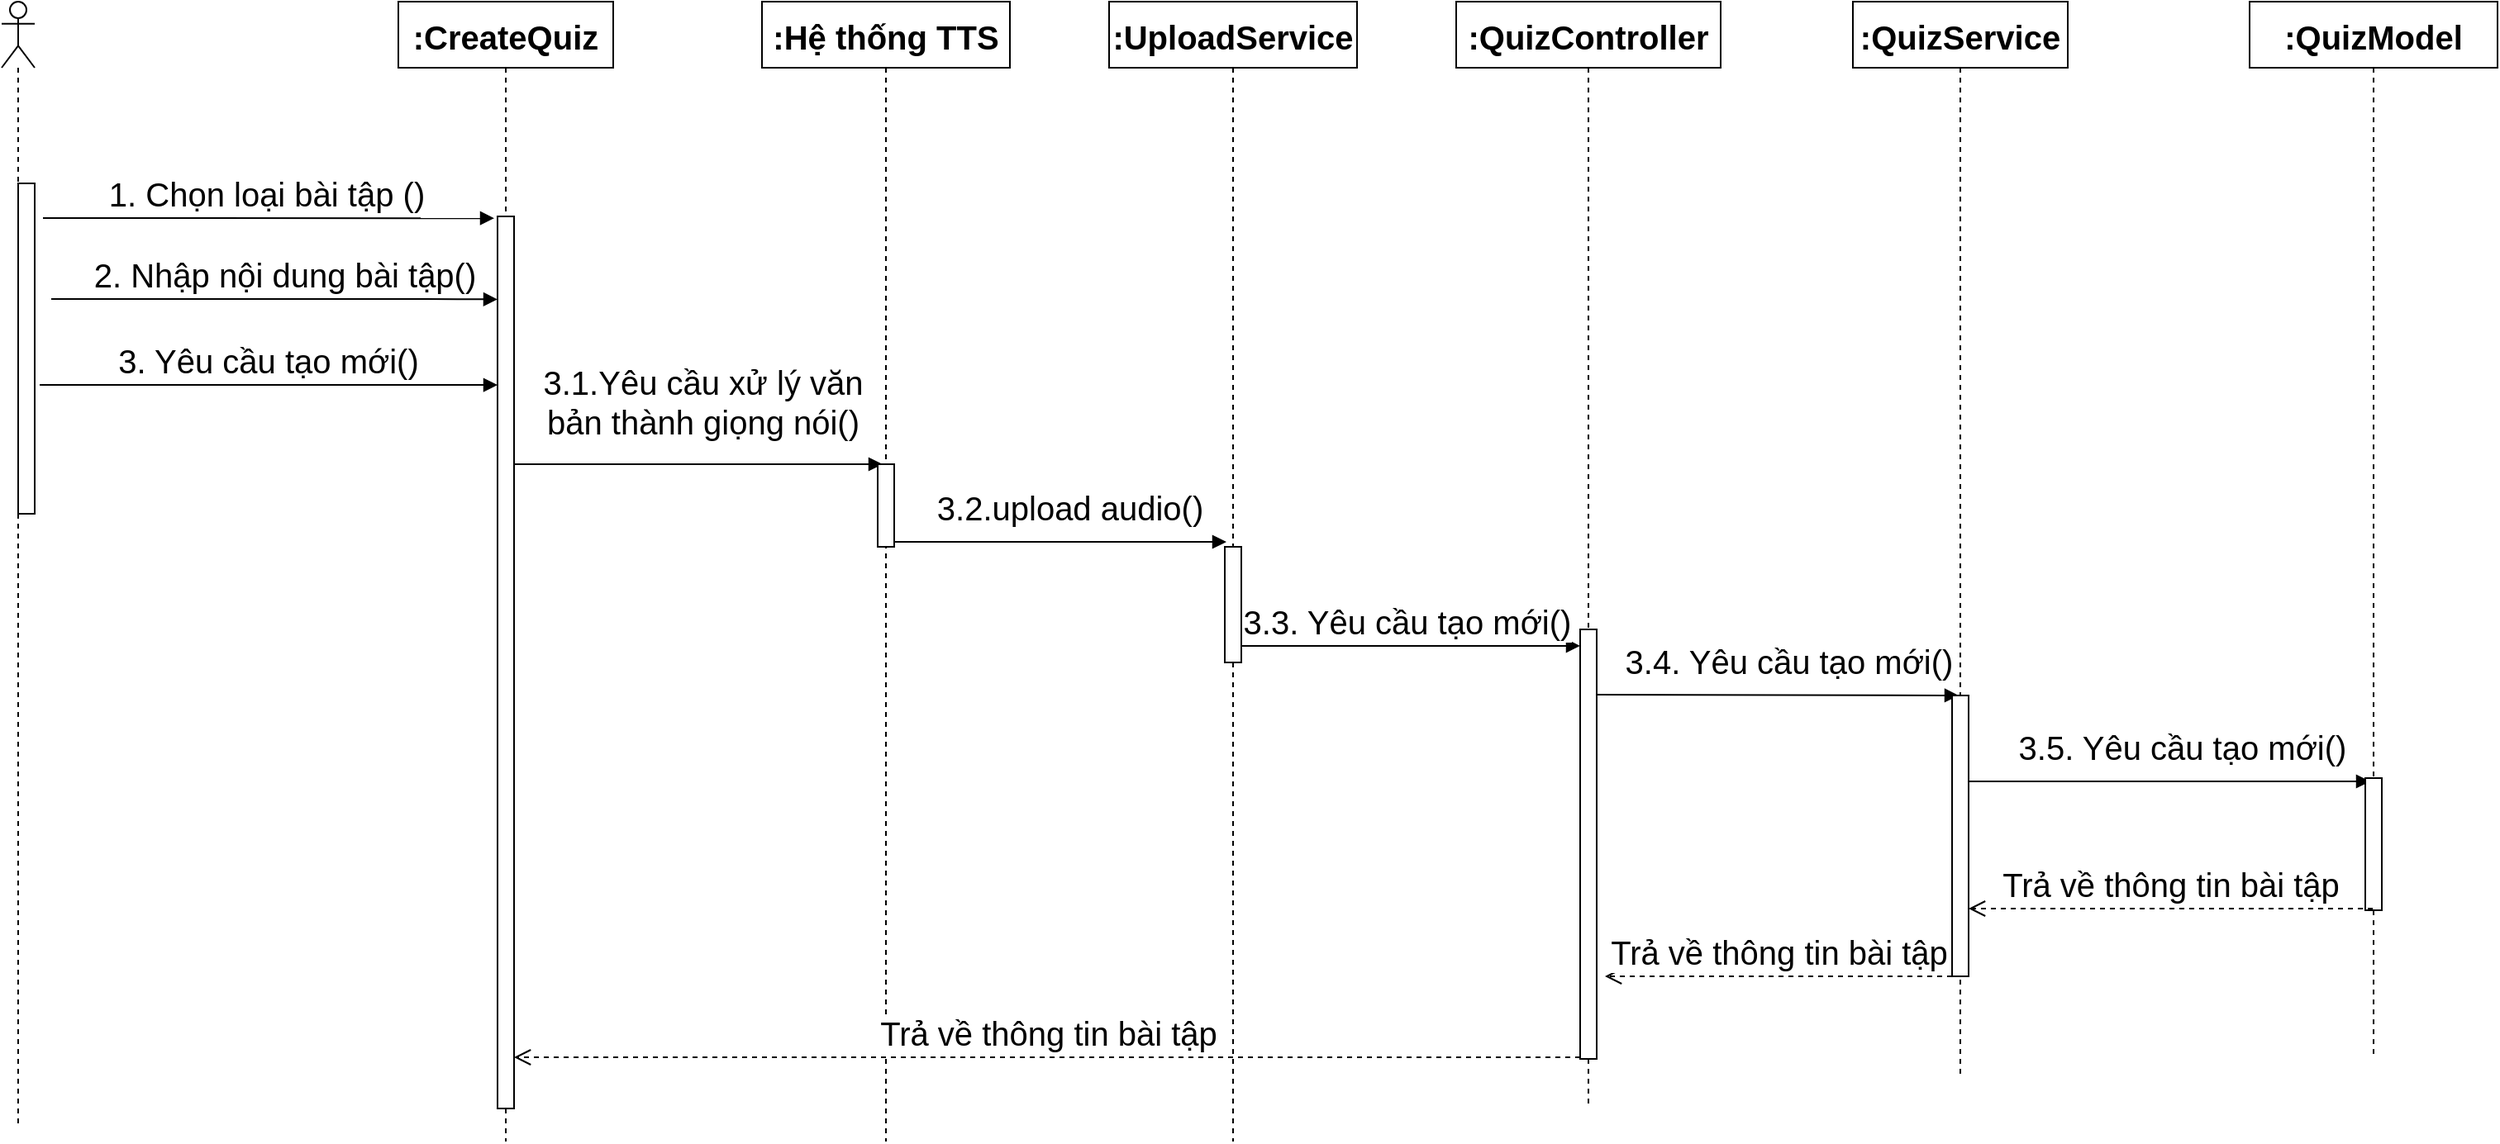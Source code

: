 <mxfile version="14.7.8" type="github" pages="25">
  <diagram id="kgpKYQtTHZ0yAKxKKP6v" name="Page-1">
    <mxGraphModel dx="2272" dy="747" grid="1" gridSize="10" guides="1" tooltips="1" connect="1" arrows="1" fold="1" page="1" pageScale="1" pageWidth="850" pageHeight="1100" math="0" shadow="0">
      <root>
        <mxCell id="0" />
        <mxCell id="1" parent="0" />
        <mxCell id="3nuBFxr9cyL0pnOWT2aG-1" value=":CreateQuiz" style="shape=umlLifeline;perimeter=lifelinePerimeter;container=1;collapsible=0;recursiveResize=0;rounded=0;shadow=0;strokeWidth=1;fontSize=20;fontStyle=1" parent="1" vertex="1">
          <mxGeometry x="-10" width="130" height="690" as="geometry" />
        </mxCell>
        <mxCell id="cGe11TGr-V6TZ0WHjmZj-17" value="" style="html=1;points=[];perimeter=orthogonalPerimeter;fontSize=20;" parent="3nuBFxr9cyL0pnOWT2aG-1" vertex="1">
          <mxGeometry x="60" y="130" width="10" height="540" as="geometry" />
        </mxCell>
        <mxCell id="3nuBFxr9cyL0pnOWT2aG-5" value=":QuizController" style="shape=umlLifeline;perimeter=lifelinePerimeter;container=1;collapsible=0;recursiveResize=0;rounded=0;shadow=0;strokeWidth=1;fontSize=20;fontStyle=1" parent="1" vertex="1">
          <mxGeometry x="630" width="160" height="670" as="geometry" />
        </mxCell>
        <mxCell id="cGe11TGr-V6TZ0WHjmZj-1" value=":QuizService" style="shape=umlLifeline;perimeter=lifelinePerimeter;container=1;collapsible=0;recursiveResize=0;rounded=0;shadow=0;strokeWidth=1;fontSize=20;fontStyle=1" parent="1" vertex="1">
          <mxGeometry x="870" width="130" height="650" as="geometry" />
        </mxCell>
        <mxCell id="cGe11TGr-V6TZ0WHjmZj-3" value=":QuizModel" style="shape=umlLifeline;perimeter=lifelinePerimeter;container=1;collapsible=0;recursiveResize=0;rounded=0;shadow=0;strokeWidth=1;fontSize=20;fontStyle=1" parent="1" vertex="1">
          <mxGeometry x="1110" width="150" height="640" as="geometry" />
        </mxCell>
        <mxCell id="cGe11TGr-V6TZ0WHjmZj-14" value="" style="shape=umlLifeline;participant=umlActor;perimeter=lifelinePerimeter;whiteSpace=wrap;html=1;container=1;collapsible=0;recursiveResize=0;verticalAlign=top;spacingTop=36;outlineConnect=0;fontSize=20;" parent="1" vertex="1">
          <mxGeometry x="-250" width="20" height="680" as="geometry" />
        </mxCell>
        <mxCell id="cGe11TGr-V6TZ0WHjmZj-15" value="" style="html=1;points=[];perimeter=orthogonalPerimeter;fontSize=20;" parent="1" vertex="1">
          <mxGeometry x="-240" y="110" width="10" height="200" as="geometry" />
        </mxCell>
        <mxCell id="65kWc6a1quC6LmhggDf2-1" value=":Hệ thống TTS" style="shape=umlLifeline;perimeter=lifelinePerimeter;container=1;collapsible=0;recursiveResize=0;rounded=0;shadow=0;strokeWidth=1;fontSize=20;fontStyle=1" parent="1" vertex="1">
          <mxGeometry x="210" width="150" height="690" as="geometry" />
        </mxCell>
        <mxCell id="65kWc6a1quC6LmhggDf2-2" value=":UploadService" style="shape=umlLifeline;perimeter=lifelinePerimeter;container=1;collapsible=0;recursiveResize=0;rounded=0;shadow=0;strokeWidth=1;fontSize=20;fontStyle=1" parent="1" vertex="1">
          <mxGeometry x="420" width="150" height="690" as="geometry" />
        </mxCell>
        <mxCell id="65kWc6a1quC6LmhggDf2-10" value="" style="html=1;points=[];perimeter=orthogonalPerimeter;fontSize=20;" parent="65kWc6a1quC6LmhggDf2-2" vertex="1">
          <mxGeometry x="70" y="330" width="10" height="70" as="geometry" />
        </mxCell>
        <mxCell id="65kWc6a1quC6LmhggDf2-7" value="3.1.Yêu cầu xử lý văn &lt;br style=&quot;font-size: 20px;&quot;&gt;bản thành giọng nói()" style="html=1;verticalAlign=bottom;endArrow=block;entryX=0.3;entryY=0;entryDx=0;entryDy=0;entryPerimeter=0;fontSize=20;" parent="1" target="65kWc6a1quC6LmhggDf2-8" edge="1">
          <mxGeometry x="0.024" y="11" width="80" relative="1" as="geometry">
            <mxPoint x="60" y="280" as="sourcePoint" />
            <mxPoint x="320" y="280" as="targetPoint" />
            <mxPoint as="offset" />
          </mxGeometry>
        </mxCell>
        <mxCell id="65kWc6a1quC6LmhggDf2-8" value="" style="html=1;points=[];perimeter=orthogonalPerimeter;fontSize=20;" parent="1" vertex="1">
          <mxGeometry x="280" y="280" width="10" height="50" as="geometry" />
        </mxCell>
        <mxCell id="65kWc6a1quC6LmhggDf2-9" value="3.2.upload audio()" style="html=1;verticalAlign=bottom;endArrow=block;fontSize=20;" parent="1" edge="1">
          <mxGeometry x="0.056" y="6" width="80" relative="1" as="geometry">
            <mxPoint x="290" y="327" as="sourcePoint" />
            <mxPoint x="491" y="327" as="targetPoint" />
            <mxPoint as="offset" />
          </mxGeometry>
        </mxCell>
        <mxCell id="65kWc6a1quC6LmhggDf2-11" value="3.3. Yêu cầu tạo mới()" style="html=1;verticalAlign=bottom;endArrow=block;fontSize=20;exitX=1;exitY=0.857;exitDx=0;exitDy=0;exitPerimeter=0;" parent="1" target="65kWc6a1quC6LmhggDf2-12" edge="1" source="65kWc6a1quC6LmhggDf2-10">
          <mxGeometry x="-0.024" width="80" relative="1" as="geometry">
            <mxPoint x="520" y="390" as="sourcePoint" />
            <mxPoint x="706" y="380" as="targetPoint" />
            <mxPoint as="offset" />
          </mxGeometry>
        </mxCell>
        <mxCell id="65kWc6a1quC6LmhggDf2-12" value="" style="html=1;points=[];perimeter=orthogonalPerimeter;fontSize=20;" parent="1" vertex="1">
          <mxGeometry x="705" y="380" width="10" height="260" as="geometry" />
        </mxCell>
        <mxCell id="65kWc6a1quC6LmhggDf2-13" value="3.4. Yêu cầu tạo mới()" style="html=1;verticalAlign=bottom;endArrow=block;fontSize=20;entryX=0.4;entryY=0;entryDx=0;entryDy=0;entryPerimeter=0;" parent="1" edge="1" target="65kWc6a1quC6LmhggDf2-14">
          <mxGeometry x="0.056" y="6" width="80" relative="1" as="geometry">
            <mxPoint x="715" y="419.5" as="sourcePoint" />
            <mxPoint x="890" y="420" as="targetPoint" />
            <mxPoint as="offset" />
          </mxGeometry>
        </mxCell>
        <mxCell id="65kWc6a1quC6LmhggDf2-14" value="" style="html=1;points=[];perimeter=orthogonalPerimeter;fontSize=20;" parent="1" vertex="1">
          <mxGeometry x="930" y="420" width="10" height="170" as="geometry" />
        </mxCell>
        <mxCell id="65kWc6a1quC6LmhggDf2-15" value="3.5. Yêu cầu tạo mới()" style="html=1;verticalAlign=bottom;endArrow=block;fontSize=20;entryX=0.3;entryY=0.025;entryDx=0;entryDy=0;entryPerimeter=0;" parent="1" target="65kWc6a1quC6LmhggDf2-16" edge="1">
          <mxGeometry x="0.056" y="6" width="80" relative="1" as="geometry">
            <mxPoint x="940" y="472" as="sourcePoint" />
            <mxPoint x="1046" y="470" as="targetPoint" />
            <mxPoint as="offset" />
          </mxGeometry>
        </mxCell>
        <mxCell id="65kWc6a1quC6LmhggDf2-16" value="" style="html=1;points=[];perimeter=orthogonalPerimeter;fontSize=20;" parent="1" vertex="1">
          <mxGeometry x="1180" y="470" width="10" height="80" as="geometry" />
        </mxCell>
        <mxCell id="65kWc6a1quC6LmhggDf2-17" value="Trả về thông tin bài tập" style="html=1;verticalAlign=bottom;endArrow=open;dashed=1;endSize=8;fontSize=20;" parent="1" edge="1" source="cGe11TGr-V6TZ0WHjmZj-3">
          <mxGeometry relative="1" as="geometry">
            <mxPoint x="1075" y="549" as="sourcePoint" />
            <mxPoint x="940" y="549" as="targetPoint" />
          </mxGeometry>
        </mxCell>
        <mxCell id="65kWc6a1quC6LmhggDf2-18" value="Trả về thông tin bài tập" style="html=1;verticalAlign=bottom;endArrow=open;dashed=1;endSize=8;fontSize=20;" parent="1" edge="1" source="65kWc6a1quC6LmhggDf2-14">
          <mxGeometry relative="1" as="geometry">
            <mxPoint x="875" y="590" as="sourcePoint" />
            <mxPoint x="720" y="590" as="targetPoint" />
          </mxGeometry>
        </mxCell>
        <mxCell id="65kWc6a1quC6LmhggDf2-20" value="Trả về thông tin bài tập" style="html=1;verticalAlign=bottom;endArrow=open;dashed=1;endSize=8;fontSize=20;" parent="1" edge="1">
          <mxGeometry relative="1" as="geometry">
            <mxPoint x="705" y="639" as="sourcePoint" />
            <mxPoint x="60" y="639" as="targetPoint" />
          </mxGeometry>
        </mxCell>
        <mxCell id="VteEhTw75eRkFrrsbDBa-1" value="1. Chọn loại bài tập ()" style="html=1;verticalAlign=bottom;endArrow=block;entryX=-0.2;entryY=0.002;entryDx=0;entryDy=0;entryPerimeter=0;fontSize=20;" edge="1" parent="1" target="cGe11TGr-V6TZ0WHjmZj-17">
          <mxGeometry x="-0.011" width="80" relative="1" as="geometry">
            <mxPoint x="-225" y="131" as="sourcePoint" />
            <mxPoint x="29" y="138.41" as="targetPoint" />
            <Array as="points" />
            <mxPoint as="offset" />
          </mxGeometry>
        </mxCell>
        <mxCell id="VteEhTw75eRkFrrsbDBa-2" value="2. Nhập nội dung bài tập()" style="html=1;verticalAlign=bottom;endArrow=block;fontSize=20;entryX=0;entryY=0.093;entryDx=0;entryDy=0;entryPerimeter=0;" edge="1" parent="1" target="cGe11TGr-V6TZ0WHjmZj-17">
          <mxGeometry x="0.04" width="80" relative="1" as="geometry">
            <mxPoint x="-220" y="180" as="sourcePoint" />
            <mxPoint x="40.5" y="180" as="targetPoint" />
            <Array as="points">
              <mxPoint x="16" y="180" />
            </Array>
            <mxPoint as="offset" />
          </mxGeometry>
        </mxCell>
        <mxCell id="VteEhTw75eRkFrrsbDBa-3" value="3. Yêu cầu tạo mới()" style="html=1;verticalAlign=bottom;endArrow=block;fontSize=20;entryX=0;entryY=0.189;entryDx=0;entryDy=0;entryPerimeter=0;" edge="1" parent="1" target="cGe11TGr-V6TZ0WHjmZj-17">
          <mxGeometry width="80" relative="1" as="geometry">
            <mxPoint x="-227" y="232" as="sourcePoint" />
            <mxPoint x="34.5" y="232" as="targetPoint" />
          </mxGeometry>
        </mxCell>
      </root>
    </mxGraphModel>
  </diagram>
  <diagram id="FQsw6fiN-FmyfpC0oAtg" name="Page-2">
    <mxGraphModel dx="2249" dy="1916" grid="1" gridSize="10" guides="1" tooltips="1" connect="1" arrows="1" fold="1" page="1" pageScale="1" pageWidth="827" pageHeight="1169" math="0" shadow="0">
      <root>
        <mxCell id="cEGuRDpOYL657oaWzPyZ-0" />
        <mxCell id="cEGuRDpOYL657oaWzPyZ-1" parent="cEGuRDpOYL657oaWzPyZ-0" />
        <mxCell id="cEGuRDpOYL657oaWzPyZ-2" value=":CreateTest" style="shape=umlLifeline;perimeter=lifelinePerimeter;container=1;collapsible=0;recursiveResize=0;rounded=0;shadow=0;strokeWidth=1;fontStyle=1;fontSize=20;" parent="cEGuRDpOYL657oaWzPyZ-1" vertex="1">
          <mxGeometry x="80" y="-1.25" width="130" height="951.25" as="geometry" />
        </mxCell>
        <mxCell id="cEGuRDpOYL657oaWzPyZ-3" value=":TestController" style="shape=umlLifeline;perimeter=lifelinePerimeter;container=1;collapsible=0;recursiveResize=0;rounded=0;shadow=0;strokeWidth=1;fontStyle=1;fontSize=20;" parent="cEGuRDpOYL657oaWzPyZ-1" vertex="1">
          <mxGeometry x="410" y="-1.25" width="150" height="941.25" as="geometry" />
        </mxCell>
        <mxCell id="cEGuRDpOYL657oaWzPyZ-4" value=":TestService" style="shape=umlLifeline;perimeter=lifelinePerimeter;container=1;collapsible=0;recursiveResize=0;rounded=0;shadow=0;strokeWidth=1;fontStyle=1;fontSize=20;" parent="cEGuRDpOYL657oaWzPyZ-1" vertex="1">
          <mxGeometry x="620" y="-1.25" width="130" height="830" as="geometry" />
        </mxCell>
        <mxCell id="cEGuRDpOYL657oaWzPyZ-14" value="" style="html=1;points=[];perimeter=orthogonalPerimeter;fontStyle=1;fontSize=16;" parent="cEGuRDpOYL657oaWzPyZ-4" vertex="1">
          <mxGeometry x="60" y="710" width="10" height="96.25" as="geometry" />
        </mxCell>
        <mxCell id="cEGuRDpOYL657oaWzPyZ-5" value=":TestModel" style="shape=umlLifeline;perimeter=lifelinePerimeter;container=1;collapsible=0;recursiveResize=0;rounded=0;shadow=0;strokeWidth=1;fontStyle=1;fontSize=20;" parent="cEGuRDpOYL657oaWzPyZ-1" vertex="1">
          <mxGeometry x="840" y="-2.5" width="130" height="830" as="geometry" />
        </mxCell>
        <mxCell id="cEGuRDpOYL657oaWzPyZ-6" value="" style="shape=umlLifeline;participant=umlActor;perimeter=lifelinePerimeter;whiteSpace=wrap;html=1;container=1;collapsible=0;recursiveResize=0;verticalAlign=top;spacingTop=36;outlineConnect=0;fontStyle=1;fontSize=16;" parent="cEGuRDpOYL657oaWzPyZ-1" vertex="1">
          <mxGeometry x="-155" y="30" width="20" height="850" as="geometry" />
        </mxCell>
        <mxCell id="cEGuRDpOYL657oaWzPyZ-7" value="" style="html=1;points=[];perimeter=orthogonalPerimeter;fontStyle=1;fontSize=16;" parent="cEGuRDpOYL657oaWzPyZ-1" vertex="1">
          <mxGeometry x="-150" y="130" width="10" height="560" as="geometry" />
        </mxCell>
        <mxCell id="cEGuRDpOYL657oaWzPyZ-9" value="" style="html=1;points=[];perimeter=orthogonalPerimeter;fontStyle=1;fontSize=16;" parent="cEGuRDpOYL657oaWzPyZ-1" vertex="1">
          <mxGeometry x="140" y="160" width="10" height="160" as="geometry" />
        </mxCell>
        <mxCell id="cEGuRDpOYL657oaWzPyZ-12" value="" style="html=1;points=[];perimeter=orthogonalPerimeter;fontStyle=1;fontSize=16;" parent="cEGuRDpOYL657oaWzPyZ-1" vertex="1">
          <mxGeometry x="480" y="678.75" width="10" height="161.25" as="geometry" />
        </mxCell>
        <mxCell id="cEGuRDpOYL657oaWzPyZ-16" value="" style="html=1;points=[];perimeter=orthogonalPerimeter;fontStyle=1;fontSize=16;" parent="cEGuRDpOYL657oaWzPyZ-1" vertex="1">
          <mxGeometry x="900" y="730" width="10" height="60" as="geometry" />
        </mxCell>
        <mxCell id="Mj3yEV9G6FlUbpELDkT3-2" value="1. Nhập nội dung bài kiểm tra()" style="html=1;verticalAlign=bottom;endArrow=block;fontSize=18;entryX=-0.1;entryY=0.003;entryDx=0;entryDy=0;entryPerimeter=0;fontStyle=0;exitX=1.2;exitY=0.062;exitDx=0;exitDy=0;exitPerimeter=0;" parent="cEGuRDpOYL657oaWzPyZ-1" target="cEGuRDpOYL657oaWzPyZ-9" edge="1" source="cEGuRDpOYL657oaWzPyZ-7">
          <mxGeometry width="80" relative="1" as="geometry">
            <mxPoint x="-58" y="161" as="sourcePoint" />
            <mxPoint x="450" y="280" as="targetPoint" />
            <mxPoint as="offset" />
          </mxGeometry>
        </mxCell>
        <mxCell id="Mj3yEV9G6FlUbpELDkT3-4" value="2. Chọn chủ đề()" style="html=1;verticalAlign=bottom;endArrow=block;fontSize=18;fontStyle=0;entryX=0;entryY=0.3;entryDx=0;entryDy=0;entryPerimeter=0;" parent="cEGuRDpOYL657oaWzPyZ-1" edge="1" target="cEGuRDpOYL657oaWzPyZ-9">
          <mxGeometry width="80" relative="1" as="geometry">
            <mxPoint x="-138" y="208" as="sourcePoint" />
            <mxPoint x="120" y="208" as="targetPoint" />
          </mxGeometry>
        </mxCell>
        <mxCell id="b_QSvisby89918jPFl0c-0" value="" style="html=1;points=[];perimeter=orthogonalPerimeter;fontSize=16;fontStyle=1" parent="cEGuRDpOYL657oaWzPyZ-1" vertex="1">
          <mxGeometry x="150" y="270" width="10" height="40" as="geometry" />
        </mxCell>
        <mxCell id="b_QSvisby89918jPFl0c-1" value="2.1 Hiển thị chủ đề được chọn()" style="edgeStyle=orthogonalEdgeStyle;html=1;align=left;spacingLeft=2;endArrow=block;rounded=0;entryX=1;entryY=0;fontSize=18;fontStyle=0" parent="cEGuRDpOYL657oaWzPyZ-1" target="b_QSvisby89918jPFl0c-0" edge="1">
          <mxGeometry relative="1" as="geometry">
            <mxPoint x="150" y="230" as="sourcePoint" />
            <Array as="points">
              <mxPoint x="170" y="230" />
            </Array>
          </mxGeometry>
        </mxCell>
        <mxCell id="b_QSvisby89918jPFl0c-2" value="" style="html=1;verticalAlign=bottom;endArrow=open;dashed=1;endSize=8;fontStyle=1;fontSize=16;exitX=-0.4;exitY=0.956;exitDx=0;exitDy=0;exitPerimeter=0;" parent="cEGuRDpOYL657oaWzPyZ-1" edge="1" source="cEGuRDpOYL657oaWzPyZ-9">
          <mxGeometry x="-0.044" y="-12" relative="1" as="geometry">
            <mxPoint x="120" y="303.88" as="sourcePoint" />
            <mxPoint x="-137" y="313" as="targetPoint" />
            <mxPoint as="offset" />
          </mxGeometry>
        </mxCell>
        <mxCell id="b_QSvisby89918jPFl0c-3" value="3. Nhập số lượng chủ đề()" style="html=1;verticalAlign=bottom;endArrow=block;fontSize=18;fontStyle=0;exitX=1.2;exitY=0.442;exitDx=0;exitDy=0;exitPerimeter=0;" parent="cEGuRDpOYL657oaWzPyZ-1" target="b_QSvisby89918jPFl0c-4" edge="1" source="cEGuRDpOYL657oaWzPyZ-7">
          <mxGeometry x="0.005" width="80" relative="1" as="geometry">
            <mxPoint x="-60" y="360" as="sourcePoint" />
            <mxPoint x="118" y="360" as="targetPoint" />
            <mxPoint as="offset" />
          </mxGeometry>
        </mxCell>
        <mxCell id="b_QSvisby89918jPFl0c-4" value="" style="html=1;points=[];perimeter=orthogonalPerimeter;fontSize=16;fontStyle=1" parent="cEGuRDpOYL657oaWzPyZ-1" vertex="1">
          <mxGeometry x="140" y="360" width="10" height="105" as="geometry" />
        </mxCell>
        <mxCell id="b_QSvisby89918jPFl0c-5" value="" style="html=1;points=[];perimeter=orthogonalPerimeter;fontSize=16;fontStyle=1" parent="cEGuRDpOYL657oaWzPyZ-1" vertex="1">
          <mxGeometry x="150" y="409.38" width="10" height="40" as="geometry" />
        </mxCell>
        <mxCell id="b_QSvisby89918jPFl0c-6" value="3.1 Kiểm tra số lượng chủ đề tối đa()" style="edgeStyle=orthogonalEdgeStyle;html=1;align=left;spacingLeft=2;endArrow=block;rounded=0;entryX=1;entryY=0;fontSize=18;fontStyle=0;" parent="cEGuRDpOYL657oaWzPyZ-1" target="b_QSvisby89918jPFl0c-5" edge="1">
          <mxGeometry relative="1" as="geometry">
            <mxPoint x="149" y="380" as="sourcePoint" />
            <Array as="points">
              <mxPoint x="170" y="380" />
              <mxPoint x="170" y="409" />
            </Array>
          </mxGeometry>
        </mxCell>
        <mxCell id="b_QSvisby89918jPFl0c-7" value="4. Nhập số lượng các loại câu hỏi()" style="html=1;verticalAlign=bottom;endArrow=block;fontSize=18;fontStyle=0;entryX=-0.4;entryY=0.05;entryDx=0;entryDy=0;entryPerimeter=0;" parent="cEGuRDpOYL657oaWzPyZ-1" edge="1" target="b_QSvisby89918jPFl0c-9">
          <mxGeometry x="0.005" width="80" relative="1" as="geometry">
            <mxPoint x="-135" y="525" as="sourcePoint" />
            <mxPoint x="125" y="510" as="targetPoint" />
            <mxPoint as="offset" />
          </mxGeometry>
        </mxCell>
        <mxCell id="b_QSvisby89918jPFl0c-8" value="" style="html=1;verticalAlign=bottom;endArrow=open;dashed=1;endSize=8;fontSize=16;fontStyle=1;entryX=1.3;entryY=0.589;entryDx=0;entryDy=0;entryPerimeter=0;" parent="cEGuRDpOYL657oaWzPyZ-1" edge="1" target="cEGuRDpOYL657oaWzPyZ-7">
          <mxGeometry x="1" y="291" relative="1" as="geometry">
            <mxPoint x="135" y="460" as="sourcePoint" />
            <mxPoint x="-130" y="460" as="targetPoint" />
            <Array as="points">
              <mxPoint x="105" y="460" />
            </Array>
            <mxPoint x="-280" y="-211" as="offset" />
          </mxGeometry>
        </mxCell>
        <mxCell id="b_QSvisby89918jPFl0c-9" value="" style="html=1;points=[];perimeter=orthogonalPerimeter;fontSize=16;fontStyle=1" parent="cEGuRDpOYL657oaWzPyZ-1" vertex="1">
          <mxGeometry x="140" y="520" width="10" height="100" as="geometry" />
        </mxCell>
        <mxCell id="b_QSvisby89918jPFl0c-10" value="" style="html=1;points=[];perimeter=orthogonalPerimeter;fontSize=16;fontStyle=1" parent="cEGuRDpOYL657oaWzPyZ-1" vertex="1">
          <mxGeometry x="150" y="565" width="10" height="40" as="geometry" />
        </mxCell>
        <mxCell id="b_QSvisby89918jPFl0c-11" value="4.1 Kiểm tra số lượng câu hỏi tối đa()" style="edgeStyle=orthogonalEdgeStyle;html=1;align=left;spacingLeft=2;endArrow=block;rounded=0;entryX=1;entryY=0;fontSize=18;exitX=0.9;exitY=0.213;exitDx=0;exitDy=0;exitPerimeter=0;fontStyle=0" parent="cEGuRDpOYL657oaWzPyZ-1" source="b_QSvisby89918jPFl0c-9" target="b_QSvisby89918jPFl0c-10" edge="1">
          <mxGeometry relative="1" as="geometry">
            <mxPoint x="140" y="525" as="sourcePoint" />
            <Array as="points">
              <mxPoint x="170" y="541" />
              <mxPoint x="170" y="565" />
            </Array>
          </mxGeometry>
        </mxCell>
        <mxCell id="b_QSvisby89918jPFl0c-13" value="" style="html=1;verticalAlign=bottom;endArrow=open;dashed=1;endSize=8;fontSize=16;fontStyle=1;" parent="cEGuRDpOYL657oaWzPyZ-1" edge="1">
          <mxGeometry x="1" y="291" relative="1" as="geometry">
            <mxPoint x="135" y="620" as="sourcePoint" />
            <mxPoint x="-137" y="620" as="targetPoint" />
            <Array as="points">
              <mxPoint x="105" y="620" />
            </Array>
            <mxPoint x="-280" y="-211" as="offset" />
          </mxGeometry>
        </mxCell>
        <mxCell id="b_QSvisby89918jPFl0c-15" value="" style="html=1;points=[];perimeter=orthogonalPerimeter;fontSize=16;fontStyle=1" parent="cEGuRDpOYL657oaWzPyZ-1" vertex="1">
          <mxGeometry x="140" y="658.75" width="10" height="211.25" as="geometry" />
        </mxCell>
        <mxCell id="b_QSvisby89918jPFl0c-16" value="5. Yêu cầu tạo mới()" style="html=1;verticalAlign=bottom;endArrow=block;fontSize=18;fontStyle=0;exitX=1.3;exitY=0.943;exitDx=0;exitDy=0;exitPerimeter=0;" parent="cEGuRDpOYL657oaWzPyZ-1" edge="1" source="cEGuRDpOYL657oaWzPyZ-7">
          <mxGeometry x="-0.027" width="80" relative="1" as="geometry">
            <mxPoint x="-50.0" y="658.75" as="sourcePoint" />
            <mxPoint x="135" y="658.75" as="targetPoint" />
            <mxPoint as="offset" />
          </mxGeometry>
        </mxCell>
        <mxCell id="b_QSvisby89918jPFl0c-17" value="5.1 Yêu cầu tạo mới()" style="html=1;verticalAlign=bottom;endArrow=block;fontSize=18;entryX=0.633;entryY=0.006;entryDx=0;entryDy=0;entryPerimeter=0;fontStyle=0" parent="cEGuRDpOYL657oaWzPyZ-1" target="cEGuRDpOYL657oaWzPyZ-12" edge="1">
          <mxGeometry x="-0.027" width="80" relative="1" as="geometry">
            <mxPoint x="150" y="680" as="sourcePoint" />
            <mxPoint x="470" y="680" as="targetPoint" />
            <mxPoint as="offset" />
          </mxGeometry>
        </mxCell>
        <mxCell id="b_QSvisby89918jPFl0c-18" value="5.2 Yêu cầu tạo mới()" style="html=1;verticalAlign=bottom;endArrow=block;fontSize=18;entryX=-0.117;entryY=0.036;entryDx=0;entryDy=0;entryPerimeter=0;fontStyle=0;" parent="cEGuRDpOYL657oaWzPyZ-1" target="cEGuRDpOYL657oaWzPyZ-14" edge="1">
          <mxGeometry x="-0.027" width="80" relative="1" as="geometry">
            <mxPoint x="495" y="712" as="sourcePoint" />
            <mxPoint x="738" y="717" as="targetPoint" />
            <mxPoint as="offset" />
          </mxGeometry>
        </mxCell>
        <mxCell id="b_QSvisby89918jPFl0c-20" value="5.3 Yêu cầu tạo mới()" style="html=1;verticalAlign=bottom;endArrow=block;fontSize=18;fontStyle=0;entryX=0;entryY=0;entryDx=0;entryDy=0;entryPerimeter=0;" parent="cEGuRDpOYL657oaWzPyZ-1" edge="1" target="cEGuRDpOYL657oaWzPyZ-16">
          <mxGeometry x="-0.027" width="80" relative="1" as="geometry">
            <mxPoint x="690" y="730" as="sourcePoint" />
            <mxPoint x="870" y="740" as="targetPoint" />
            <mxPoint as="offset" />
          </mxGeometry>
        </mxCell>
        <mxCell id="b_QSvisby89918jPFl0c-22" value="" style="html=1;verticalAlign=bottom;endArrow=open;dashed=1;endSize=8;fontSize=16;exitX=0.133;exitY=0.986;exitDx=0;exitDy=0;exitPerimeter=0;fontStyle=1;" parent="cEGuRDpOYL657oaWzPyZ-1" source="cEGuRDpOYL657oaWzPyZ-14" edge="1">
          <mxGeometry x="1" y="291" relative="1" as="geometry">
            <mxPoint x="660" y="800" as="sourcePoint" />
            <mxPoint x="492" y="804" as="targetPoint" />
            <Array as="points" />
            <mxPoint x="-280" y="-211" as="offset" />
          </mxGeometry>
        </mxCell>
        <mxCell id="b_QSvisby89918jPFl0c-23" value="" style="html=1;verticalAlign=bottom;endArrow=open;dashed=1;endSize=8;fontSize=16;fontStyle=1;" parent="cEGuRDpOYL657oaWzPyZ-1" target="cEGuRDpOYL657oaWzPyZ-2" edge="1">
          <mxGeometry x="1" y="291" relative="1" as="geometry">
            <mxPoint x="480" y="829" as="sourcePoint" />
            <mxPoint x="160" y="829" as="targetPoint" />
            <Array as="points">
              <mxPoint x="445" y="829.17" />
            </Array>
            <mxPoint x="-280" y="-211" as="offset" />
          </mxGeometry>
        </mxCell>
        <mxCell id="b_QSvisby89918jPFl0c-24" value="Thông tin bài kiểm tra" style="text;html=1;align=center;verticalAlign=middle;resizable=0;points=[];autosize=1;strokeColor=none;fontSize=18;fontStyle=0" parent="cEGuRDpOYL657oaWzPyZ-1" vertex="1">
          <mxGeometry x="180" y="805" width="190" height="30" as="geometry" />
        </mxCell>
        <mxCell id="H9MUfiw6KuApA9Dzxti_-0" value="" style="html=1;verticalAlign=bottom;endArrow=open;dashed=1;endSize=8;fontSize=16;fontStyle=1;entryX=1;entryY=0.847;entryDx=0;entryDy=0;entryPerimeter=0;" edge="1" parent="cEGuRDpOYL657oaWzPyZ-1" target="cEGuRDpOYL657oaWzPyZ-14">
          <mxGeometry x="1" y="291" relative="1" as="geometry">
            <mxPoint x="900" y="790" as="sourcePoint" />
            <mxPoint x="683.67" y="787.19" as="targetPoint" />
            <Array as="points" />
            <mxPoint x="-280" y="-211" as="offset" />
          </mxGeometry>
        </mxCell>
      </root>
    </mxGraphModel>
  </diagram>
  <diagram id="C5T6NhoQJHavE5retww-" name="Page-3">
    <mxGraphModel dx="1422" dy="747" grid="1" gridSize="10" guides="1" tooltips="1" connect="1" arrows="1" fold="1" page="1" pageScale="1" pageWidth="827" pageHeight="1169" math="0" shadow="0">
      <root>
        <mxCell id="aNxoHA65ITYfBNqXu5NM-0" />
        <mxCell id="aNxoHA65ITYfBNqXu5NM-1" parent="aNxoHA65ITYfBNqXu5NM-0" />
        <mxCell id="aNxoHA65ITYfBNqXu5NM-2" value="&lt;font style=&quot;font-size: 14px ; font-weight: normal&quot;&gt;Biểu đồ use case tổng quan&lt;/font&gt;" style="shape=umlFrame;whiteSpace=wrap;html=1;width=210;height=40;boundedLbl=1;verticalAlign=middle;align=left;spacingLeft=5;fontSize=18;fontStyle=1" parent="aNxoHA65ITYfBNqXu5NM-1" vertex="1">
          <mxGeometry x="260" y="120" width="400" height="360" as="geometry" />
        </mxCell>
        <mxCell id="aNxoHA65ITYfBNqXu5NM-5" style="edgeStyle=none;rounded=0;sketch=0;orthogonalLoop=1;jettySize=auto;html=1;entryX=0;entryY=0.5;entryDx=0;entryDy=0;shadow=0;endArrow=classic;endFill=1;fontSize=18;fontStyle=1" parent="aNxoHA65ITYfBNqXu5NM-1" source="aNxoHA65ITYfBNqXu5NM-6" target="aNxoHA65ITYfBNqXu5NM-9" edge="1">
          <mxGeometry relative="1" as="geometry" />
        </mxCell>
        <mxCell id="aNxoHA65ITYfBNqXu5NM-6" value="Người dùng" style="shape=umlActor;verticalLabelPosition=bottom;verticalAlign=top;html=1;fontSize=18;fontStyle=1" parent="aNxoHA65ITYfBNqXu5NM-1" vertex="1">
          <mxGeometry x="90" y="266.11" width="62" height="109" as="geometry" />
        </mxCell>
        <mxCell id="aNxoHA65ITYfBNqXu5NM-9" value="Quản lý bài tập" style="ellipse;whiteSpace=wrap;html=1;fontSize=18;fontStyle=1" parent="aNxoHA65ITYfBNqXu5NM-1" vertex="1">
          <mxGeometry x="380" y="280" width="189.75" height="70" as="geometry" />
        </mxCell>
        <mxCell id="aNxoHA65ITYfBNqXu5NM-10" style="edgeStyle=none;rounded=0;sketch=0;orthogonalLoop=1;jettySize=auto;html=1;entryX=0;entryY=0.5;entryDx=0;entryDy=0;shadow=0;endArrow=classic;endFill=1;fontSize=18;fontStyle=1" parent="aNxoHA65ITYfBNqXu5NM-1" source="aNxoHA65ITYfBNqXu5NM-6" target="aNxoHA65ITYfBNqXu5NM-11" edge="1">
          <mxGeometry relative="1" as="geometry">
            <mxPoint x="270" y="364.186" as="sourcePoint" />
          </mxGeometry>
        </mxCell>
        <mxCell id="aNxoHA65ITYfBNqXu5NM-11" value="Quản lý chủ đề" style="ellipse;whiteSpace=wrap;html=1;fontSize=18;fontStyle=1" parent="aNxoHA65ITYfBNqXu5NM-1" vertex="1">
          <mxGeometry x="370" y="190" width="190" height="60" as="geometry" />
        </mxCell>
        <mxCell id="aNxoHA65ITYfBNqXu5NM-12" style="edgeStyle=none;rounded=0;sketch=0;orthogonalLoop=1;jettySize=auto;html=1;entryX=0;entryY=0.5;entryDx=0;entryDy=0;shadow=0;endArrow=classic;endFill=1;fontSize=18;fontStyle=1" parent="aNxoHA65ITYfBNqXu5NM-1" source="aNxoHA65ITYfBNqXu5NM-6" target="aNxoHA65ITYfBNqXu5NM-13" edge="1">
          <mxGeometry relative="1" as="geometry">
            <mxPoint x="272" y="300" as="sourcePoint" />
          </mxGeometry>
        </mxCell>
        <mxCell id="aNxoHA65ITYfBNqXu5NM-13" value="Quản lý bài kiểm tra" style="ellipse;whiteSpace=wrap;html=1;fontSize=18;fontStyle=1" parent="aNxoHA65ITYfBNqXu5NM-1" vertex="1">
          <mxGeometry x="380" y="375.11" width="189.75" height="64.89" as="geometry" />
        </mxCell>
        <mxCell id="aNxoHA65ITYfBNqXu5NM-14" value="Hệ thống TTS" style="shape=umlActor;verticalLabelPosition=bottom;verticalAlign=top;html=1;fontSize=18;fontStyle=1" parent="aNxoHA65ITYfBNqXu5NM-1" vertex="1">
          <mxGeometry x="740" y="260.5" width="62" height="109" as="geometry" />
        </mxCell>
        <mxCell id="aNxoHA65ITYfBNqXu5NM-15" value="" style="endArrow=classic;html=1;fontSize=18;fontStyle=1" parent="aNxoHA65ITYfBNqXu5NM-1" source="aNxoHA65ITYfBNqXu5NM-14" edge="1">
          <mxGeometry width="50" height="50" relative="1" as="geometry">
            <mxPoint x="820" y="315" as="sourcePoint" />
            <mxPoint x="570" y="315" as="targetPoint" />
          </mxGeometry>
        </mxCell>
      </root>
    </mxGraphModel>
  </diagram>
  <diagram id="OLAkPGw_2X3evku6qd_u" name="Page-4">
    <mxGraphModel dx="1422" dy="747" grid="1" gridSize="10" guides="1" tooltips="1" connect="1" arrows="1" fold="1" page="1" pageScale="1" pageWidth="827" pageHeight="1169" math="0" shadow="0">
      <root>
        <mxCell id="Ilng-3A7PkeyfqE1Orct-0" />
        <mxCell id="Ilng-3A7PkeyfqE1Orct-1" parent="Ilng-3A7PkeyfqE1Orct-0" />
        <mxCell id="Ilng-3A7PkeyfqE1Orct-2" value="&lt;font style=&quot;font-size: 14px ; font-weight: normal&quot;&gt;Quản lý bài tập&lt;/font&gt;" style="shape=umlFrame;whiteSpace=wrap;html=1;width=140;height=40;boundedLbl=1;verticalAlign=middle;align=left;spacingLeft=5;fontSize=18;fontStyle=1" parent="Ilng-3A7PkeyfqE1Orct-1" vertex="1">
          <mxGeometry x="260" y="120" width="400" height="470" as="geometry" />
        </mxCell>
        <mxCell id="Ilng-3A7PkeyfqE1Orct-3" style="edgeStyle=none;rounded=0;sketch=0;orthogonalLoop=1;jettySize=auto;html=1;entryX=0;entryY=0.5;entryDx=0;entryDy=0;shadow=0;endArrow=classic;endFill=1;fontSize=18;fontStyle=1" parent="Ilng-3A7PkeyfqE1Orct-1" source="Ilng-3A7PkeyfqE1Orct-4" target="Ilng-3A7PkeyfqE1Orct-5" edge="1">
          <mxGeometry relative="1" as="geometry" />
        </mxCell>
        <mxCell id="Ilng-3A7PkeyfqE1Orct-4" value="Người dùng" style="shape=umlActor;verticalLabelPosition=bottom;verticalAlign=top;html=1;fontSize=18;fontStyle=1" parent="Ilng-3A7PkeyfqE1Orct-1" vertex="1">
          <mxGeometry x="90" y="266.11" width="62" height="109" as="geometry" />
        </mxCell>
        <mxCell id="Ilng-3A7PkeyfqE1Orct-5" value="Cập nhật bài tập" style="ellipse;whiteSpace=wrap;html=1;fontSize=18;fontStyle=1" parent="Ilng-3A7PkeyfqE1Orct-1" vertex="1">
          <mxGeometry x="380" y="280" width="189.75" height="70" as="geometry" />
        </mxCell>
        <mxCell id="Ilng-3A7PkeyfqE1Orct-6" style="edgeStyle=none;rounded=0;sketch=0;orthogonalLoop=1;jettySize=auto;html=1;entryX=0;entryY=0.5;entryDx=0;entryDy=0;shadow=0;endArrow=classic;endFill=1;fontSize=18;fontStyle=1" parent="Ilng-3A7PkeyfqE1Orct-1" source="Ilng-3A7PkeyfqE1Orct-4" target="Ilng-3A7PkeyfqE1Orct-7" edge="1">
          <mxGeometry relative="1" as="geometry">
            <mxPoint x="270" y="364.186" as="sourcePoint" />
          </mxGeometry>
        </mxCell>
        <mxCell id="Ilng-3A7PkeyfqE1Orct-7" value="Xoá bài tập" style="ellipse;whiteSpace=wrap;html=1;fontSize=18;fontStyle=1" parent="Ilng-3A7PkeyfqE1Orct-1" vertex="1">
          <mxGeometry x="370" y="190" width="190" height="60" as="geometry" />
        </mxCell>
        <mxCell id="Ilng-3A7PkeyfqE1Orct-8" style="edgeStyle=none;rounded=0;sketch=0;orthogonalLoop=1;jettySize=auto;html=1;entryX=0;entryY=0.5;entryDx=0;entryDy=0;shadow=0;endArrow=classic;endFill=1;fontSize=18;fontStyle=1" parent="Ilng-3A7PkeyfqE1Orct-1" source="Ilng-3A7PkeyfqE1Orct-4" target="Ilng-3A7PkeyfqE1Orct-9" edge="1">
          <mxGeometry relative="1" as="geometry">
            <mxPoint x="272" y="300" as="sourcePoint" />
          </mxGeometry>
        </mxCell>
        <mxCell id="Ilng-3A7PkeyfqE1Orct-9" value="Tạo mới bài tập" style="ellipse;whiteSpace=wrap;html=1;fontSize=18;fontStyle=1" parent="Ilng-3A7PkeyfqE1Orct-1" vertex="1">
          <mxGeometry x="380" y="375.11" width="189.75" height="64.89" as="geometry" />
        </mxCell>
        <mxCell id="Ilng-3A7PkeyfqE1Orct-10" value="Hệ thống TTS" style="shape=umlActor;verticalLabelPosition=bottom;verticalAlign=top;html=1;fontSize=18;fontStyle=1" parent="Ilng-3A7PkeyfqE1Orct-1" vertex="1">
          <mxGeometry x="740" y="260.5" width="62" height="109" as="geometry" />
        </mxCell>
        <mxCell id="Ilng-3A7PkeyfqE1Orct-11" value="" style="endArrow=classic;html=1;fontSize=18;fontStyle=1" parent="Ilng-3A7PkeyfqE1Orct-1" source="Ilng-3A7PkeyfqE1Orct-10" edge="1">
          <mxGeometry width="50" height="50" relative="1" as="geometry">
            <mxPoint x="820" y="315" as="sourcePoint" />
            <mxPoint x="570" y="315" as="targetPoint" />
          </mxGeometry>
        </mxCell>
        <mxCell id="Ilng-3A7PkeyfqE1Orct-12" value="Xem bài tập" style="ellipse;whiteSpace=wrap;html=1;fontSize=18;fontStyle=1" parent="Ilng-3A7PkeyfqE1Orct-1" vertex="1">
          <mxGeometry x="370.25" y="480" width="189.75" height="64.89" as="geometry" />
        </mxCell>
        <mxCell id="Ilng-3A7PkeyfqE1Orct-13" value="" style="endArrow=classic;html=1;fontSize=18;" parent="Ilng-3A7PkeyfqE1Orct-1" source="Ilng-3A7PkeyfqE1Orct-4" edge="1">
          <mxGeometry width="50" height="50" relative="1" as="geometry">
            <mxPoint x="390" y="410" as="sourcePoint" />
            <mxPoint x="370" y="510" as="targetPoint" />
          </mxGeometry>
        </mxCell>
        <mxCell id="Ilng-3A7PkeyfqE1Orct-14" value="" style="endArrow=classic;html=1;fontSize=18;entryX=1;entryY=0.5;entryDx=0;entryDy=0;" parent="Ilng-3A7PkeyfqE1Orct-1" source="Ilng-3A7PkeyfqE1Orct-10" target="Ilng-3A7PkeyfqE1Orct-9" edge="1">
          <mxGeometry width="50" height="50" relative="1" as="geometry">
            <mxPoint x="390" y="410" as="sourcePoint" />
            <mxPoint x="440" y="360" as="targetPoint" />
          </mxGeometry>
        </mxCell>
      </root>
    </mxGraphModel>
  </diagram>
  <diagram id="FqMUhWgX0uXckqIyAPnP" name="Page-5">
    <mxGraphModel dx="1422" dy="747" grid="1" gridSize="10" guides="1" tooltips="1" connect="1" arrows="1" fold="1" page="1" pageScale="1" pageWidth="827" pageHeight="1169" math="0" shadow="0">
      <root>
        <mxCell id="Mj1qkzrP85DTsfkNoc7g-0" />
        <mxCell id="Mj1qkzrP85DTsfkNoc7g-1" parent="Mj1qkzrP85DTsfkNoc7g-0" />
        <mxCell id="Mj1qkzrP85DTsfkNoc7g-2" value="&lt;span style=&quot;font-size: 14px ; font-weight: 400&quot;&gt;Tạo mới bài tập&lt;/span&gt;" style="shape=umlFrame;whiteSpace=wrap;html=1;width=140;height=40;boundedLbl=1;verticalAlign=middle;align=left;spacingLeft=5;fontSize=18;fontStyle=1" parent="Mj1qkzrP85DTsfkNoc7g-1" vertex="1">
          <mxGeometry x="260" y="120" width="440" height="680" as="geometry" />
        </mxCell>
        <mxCell id="Mj1qkzrP85DTsfkNoc7g-3" style="edgeStyle=none;rounded=0;sketch=0;orthogonalLoop=1;jettySize=auto;html=1;entryX=0;entryY=0.5;entryDx=0;entryDy=0;shadow=0;endArrow=classic;endFill=1;fontSize=18;fontStyle=1" parent="Mj1qkzrP85DTsfkNoc7g-1" source="Mj1qkzrP85DTsfkNoc7g-4" target="Mj1qkzrP85DTsfkNoc7g-5" edge="1">
          <mxGeometry relative="1" as="geometry" />
        </mxCell>
        <mxCell id="Mj1qkzrP85DTsfkNoc7g-4" value="Người dùng" style="shape=umlActor;verticalLabelPosition=bottom;verticalAlign=top;html=1;fontSize=18;fontStyle=1" parent="Mj1qkzrP85DTsfkNoc7g-1" vertex="1">
          <mxGeometry x="50" y="330" width="62" height="109" as="geometry" />
        </mxCell>
        <mxCell id="Mj1qkzrP85DTsfkNoc7g-5" value="Tạo mới bài tập nối cặp" style="ellipse;whiteSpace=wrap;html=1;fontSize=18;fontStyle=1" parent="Mj1qkzrP85DTsfkNoc7g-1" vertex="1">
          <mxGeometry x="360" y="280" width="240" height="80" as="geometry" />
        </mxCell>
        <mxCell id="Mj1qkzrP85DTsfkNoc7g-6" style="edgeStyle=none;rounded=0;sketch=0;orthogonalLoop=1;jettySize=auto;html=1;entryX=0;entryY=0.5;entryDx=0;entryDy=0;shadow=0;endArrow=classic;endFill=1;fontSize=18;fontStyle=1" parent="Mj1qkzrP85DTsfkNoc7g-1" source="Mj1qkzrP85DTsfkNoc7g-4" target="Mj1qkzrP85DTsfkNoc7g-7" edge="1">
          <mxGeometry relative="1" as="geometry">
            <mxPoint x="270" y="364.186" as="sourcePoint" />
          </mxGeometry>
        </mxCell>
        <mxCell id="Mj1qkzrP85DTsfkNoc7g-7" value="Tạo mới bài tập lựa chọn" style="ellipse;whiteSpace=wrap;html=1;fontSize=18;fontStyle=1" parent="Mj1qkzrP85DTsfkNoc7g-1" vertex="1">
          <mxGeometry x="360" y="190" width="240" height="80" as="geometry" />
        </mxCell>
        <mxCell id="Mj1qkzrP85DTsfkNoc7g-8" style="edgeStyle=none;rounded=0;sketch=0;orthogonalLoop=1;jettySize=auto;html=1;entryX=0;entryY=0.5;entryDx=0;entryDy=0;shadow=0;endArrow=classic;endFill=1;fontSize=18;fontStyle=1" parent="Mj1qkzrP85DTsfkNoc7g-1" source="Mj1qkzrP85DTsfkNoc7g-4" target="Mj1qkzrP85DTsfkNoc7g-9" edge="1">
          <mxGeometry relative="1" as="geometry">
            <mxPoint x="272" y="300" as="sourcePoint" />
          </mxGeometry>
        </mxCell>
        <mxCell id="Mj1qkzrP85DTsfkNoc7g-9" value="Tạo mới bài tập điền vào chỗ trống" style="ellipse;whiteSpace=wrap;html=1;fontSize=18;fontStyle=1" parent="Mj1qkzrP85DTsfkNoc7g-1" vertex="1">
          <mxGeometry x="350" y="375.11" width="250" height="74.89" as="geometry" />
        </mxCell>
        <mxCell id="Mj1qkzrP85DTsfkNoc7g-10" value="Hệ thống TTS" style="shape=umlActor;verticalLabelPosition=bottom;verticalAlign=top;html=1;fontSize=18;fontStyle=1" parent="Mj1qkzrP85DTsfkNoc7g-1" vertex="1">
          <mxGeometry x="880" y="320" width="62" height="109" as="geometry" />
        </mxCell>
        <mxCell id="Mj1qkzrP85DTsfkNoc7g-11" value="" style="endArrow=classic;html=1;fontSize=18;fontStyle=1" parent="Mj1qkzrP85DTsfkNoc7g-1" source="Mj1qkzrP85DTsfkNoc7g-10" edge="1">
          <mxGeometry width="50" height="50" relative="1" as="geometry">
            <mxPoint x="820" y="315" as="sourcePoint" />
            <mxPoint x="600" y="315" as="targetPoint" />
          </mxGeometry>
        </mxCell>
        <mxCell id="Mj1qkzrP85DTsfkNoc7g-12" value="Tạo mới bài tập tiếng trong câu" style="ellipse;whiteSpace=wrap;html=1;fontSize=18;fontStyle=1" parent="Mj1qkzrP85DTsfkNoc7g-1" vertex="1">
          <mxGeometry x="350" y="470" width="250" height="80" as="geometry" />
        </mxCell>
        <mxCell id="Mj1qkzrP85DTsfkNoc7g-13" value="" style="endArrow=classic;html=1;fontSize=18;entryX=0;entryY=0.5;entryDx=0;entryDy=0;" parent="Mj1qkzrP85DTsfkNoc7g-1" source="Mj1qkzrP85DTsfkNoc7g-4" target="Mj1qkzrP85DTsfkNoc7g-12" edge="1">
          <mxGeometry width="50" height="50" relative="1" as="geometry">
            <mxPoint x="390" y="410" as="sourcePoint" />
            <mxPoint x="370" y="510" as="targetPoint" />
          </mxGeometry>
        </mxCell>
        <mxCell id="Mj1qkzrP85DTsfkNoc7g-14" value="" style="endArrow=classic;html=1;fontSize=18;entryX=1;entryY=0.5;entryDx=0;entryDy=0;" parent="Mj1qkzrP85DTsfkNoc7g-1" source="Mj1qkzrP85DTsfkNoc7g-10" target="Mj1qkzrP85DTsfkNoc7g-9" edge="1">
          <mxGeometry width="50" height="50" relative="1" as="geometry">
            <mxPoint x="390" y="410" as="sourcePoint" />
            <mxPoint x="440" y="360" as="targetPoint" />
          </mxGeometry>
        </mxCell>
        <mxCell id="Mj1qkzrP85DTsfkNoc7g-15" value="Tạo mới bài tập thanh điệu" style="ellipse;whiteSpace=wrap;html=1;fontSize=18;fontStyle=1" parent="Mj1qkzrP85DTsfkNoc7g-1" vertex="1">
          <mxGeometry x="360" y="570" width="250" height="80" as="geometry" />
        </mxCell>
        <mxCell id="Mj1qkzrP85DTsfkNoc7g-16" value="Tạo mới bài tập thành phần của tiếng" style="ellipse;whiteSpace=wrap;html=1;fontSize=18;fontStyle=1" parent="Mj1qkzrP85DTsfkNoc7g-1" vertex="1">
          <mxGeometry x="360" y="680" width="250" height="80" as="geometry" />
        </mxCell>
        <mxCell id="Mj1qkzrP85DTsfkNoc7g-17" value="" style="endArrow=classic;html=1;fontSize=18;entryX=1;entryY=0.5;entryDx=0;entryDy=0;" parent="Mj1qkzrP85DTsfkNoc7g-1" source="Mj1qkzrP85DTsfkNoc7g-10" target="Mj1qkzrP85DTsfkNoc7g-15" edge="1">
          <mxGeometry width="50" height="50" relative="1" as="geometry">
            <mxPoint x="390" y="580" as="sourcePoint" />
            <mxPoint x="440" y="530" as="targetPoint" />
          </mxGeometry>
        </mxCell>
        <mxCell id="Mj1qkzrP85DTsfkNoc7g-18" value="" style="endArrow=classic;html=1;fontSize=18;entryX=0;entryY=0.5;entryDx=0;entryDy=0;" parent="Mj1qkzrP85DTsfkNoc7g-1" source="Mj1qkzrP85DTsfkNoc7g-4" target="Mj1qkzrP85DTsfkNoc7g-15" edge="1">
          <mxGeometry width="50" height="50" relative="1" as="geometry">
            <mxPoint x="390" y="580" as="sourcePoint" />
            <mxPoint x="440" y="530" as="targetPoint" />
          </mxGeometry>
        </mxCell>
        <mxCell id="Mj1qkzrP85DTsfkNoc7g-19" value="" style="endArrow=classic;html=1;fontSize=18;entryX=0;entryY=0.5;entryDx=0;entryDy=0;" parent="Mj1qkzrP85DTsfkNoc7g-1" source="Mj1qkzrP85DTsfkNoc7g-4" target="Mj1qkzrP85DTsfkNoc7g-16" edge="1">
          <mxGeometry width="50" height="50" relative="1" as="geometry">
            <mxPoint x="390" y="580" as="sourcePoint" />
            <mxPoint x="440" y="530" as="targetPoint" />
          </mxGeometry>
        </mxCell>
        <mxCell id="Mj1qkzrP85DTsfkNoc7g-20" value="" style="endArrow=classic;html=1;fontSize=18;entryX=1;entryY=0.5;entryDx=0;entryDy=0;" parent="Mj1qkzrP85DTsfkNoc7g-1" source="Mj1qkzrP85DTsfkNoc7g-10" target="Mj1qkzrP85DTsfkNoc7g-16" edge="1">
          <mxGeometry width="50" height="50" relative="1" as="geometry">
            <mxPoint x="810" y="380" as="sourcePoint" />
            <mxPoint x="440" y="530" as="targetPoint" />
          </mxGeometry>
        </mxCell>
        <mxCell id="Mj1qkzrP85DTsfkNoc7g-22" value="" style="endArrow=classic;html=1;fontSize=18;" parent="Mj1qkzrP85DTsfkNoc7g-1" source="Mj1qkzrP85DTsfkNoc7g-10" edge="1">
          <mxGeometry width="50" height="50" relative="1" as="geometry">
            <mxPoint x="390" y="580" as="sourcePoint" />
            <mxPoint x="600" y="230" as="targetPoint" />
          </mxGeometry>
        </mxCell>
        <mxCell id="Mj1qkzrP85DTsfkNoc7g-23" value="" style="endArrow=classic;html=1;fontSize=18;entryX=1;entryY=0.5;entryDx=0;entryDy=0;" parent="Mj1qkzrP85DTsfkNoc7g-1" source="Mj1qkzrP85DTsfkNoc7g-10" target="Mj1qkzrP85DTsfkNoc7g-12" edge="1">
          <mxGeometry width="50" height="50" relative="1" as="geometry">
            <mxPoint x="390" y="580" as="sourcePoint" />
            <mxPoint x="440" y="530" as="targetPoint" />
          </mxGeometry>
        </mxCell>
      </root>
    </mxGraphModel>
  </diagram>
  <diagram id="KeOrvOslk-2KrQjo1EoL" name="Page-6">
    <mxGraphModel dx="1422" dy="747" grid="1" gridSize="10" guides="1" tooltips="1" connect="1" arrows="1" fold="1" page="1" pageScale="1" pageWidth="827" pageHeight="1169" math="0" shadow="0">
      <root>
        <mxCell id="yl9RUowTlJNz-g7IN6sX-0" />
        <mxCell id="yl9RUowTlJNz-g7IN6sX-1" parent="yl9RUowTlJNz-g7IN6sX-0" />
        <mxCell id="yl9RUowTlJNz-g7IN6sX-2" value="&lt;span style=&quot;font-size: 16px; font-weight: 400;&quot;&gt;Quản lý bài kiểm tra&lt;/span&gt;" style="shape=umlFrame;whiteSpace=wrap;html=1;width=160;height=40;boundedLbl=1;verticalAlign=middle;align=left;spacingLeft=5;fontSize=16;fontStyle=1" parent="yl9RUowTlJNz-g7IN6sX-1" vertex="1">
          <mxGeometry x="260" y="120" width="440" height="530" as="geometry" />
        </mxCell>
        <mxCell id="yl9RUowTlJNz-g7IN6sX-3" style="edgeStyle=none;rounded=0;sketch=0;orthogonalLoop=1;jettySize=auto;html=1;entryX=0;entryY=0.5;entryDx=0;entryDy=0;shadow=0;endArrow=classic;endFill=1;fontSize=16;fontStyle=1" parent="yl9RUowTlJNz-g7IN6sX-1" source="yl9RUowTlJNz-g7IN6sX-4" target="yl9RUowTlJNz-g7IN6sX-5" edge="1">
          <mxGeometry relative="1" as="geometry" />
        </mxCell>
        <mxCell id="yl9RUowTlJNz-g7IN6sX-4" value="Người dùng" style="shape=umlActor;verticalLabelPosition=bottom;verticalAlign=top;html=1;fontSize=16;fontStyle=1" parent="yl9RUowTlJNz-g7IN6sX-1" vertex="1">
          <mxGeometry x="50" y="330" width="62" height="109" as="geometry" />
        </mxCell>
        <mxCell id="yl9RUowTlJNz-g7IN6sX-5" value="Tạo mới bài kiểm tra" style="ellipse;whiteSpace=wrap;html=1;fontSize=16;fontStyle=1" parent="yl9RUowTlJNz-g7IN6sX-1" vertex="1">
          <mxGeometry x="360" y="280" width="240" height="80" as="geometry" />
        </mxCell>
        <mxCell id="yl9RUowTlJNz-g7IN6sX-6" style="edgeStyle=none;rounded=0;sketch=0;orthogonalLoop=1;jettySize=auto;html=1;entryX=0;entryY=0.5;entryDx=0;entryDy=0;shadow=0;endArrow=classic;endFill=1;fontSize=16;fontStyle=1" parent="yl9RUowTlJNz-g7IN6sX-1" source="yl9RUowTlJNz-g7IN6sX-4" target="yl9RUowTlJNz-g7IN6sX-7" edge="1">
          <mxGeometry relative="1" as="geometry">
            <mxPoint x="270" y="364.186" as="sourcePoint" />
          </mxGeometry>
        </mxCell>
        <mxCell id="yl9RUowTlJNz-g7IN6sX-7" value="Xoá bài kiểm tra" style="ellipse;whiteSpace=wrap;html=1;fontSize=16;fontStyle=1" parent="yl9RUowTlJNz-g7IN6sX-1" vertex="1">
          <mxGeometry x="360" y="190" width="240" height="80" as="geometry" />
        </mxCell>
        <mxCell id="yl9RUowTlJNz-g7IN6sX-8" style="edgeStyle=none;rounded=0;sketch=0;orthogonalLoop=1;jettySize=auto;html=1;entryX=0;entryY=0.5;entryDx=0;entryDy=0;shadow=0;endArrow=classic;endFill=1;fontSize=16;fontStyle=1" parent="yl9RUowTlJNz-g7IN6sX-1" source="yl9RUowTlJNz-g7IN6sX-4" target="yl9RUowTlJNz-g7IN6sX-9" edge="1">
          <mxGeometry relative="1" as="geometry">
            <mxPoint x="272" y="300" as="sourcePoint" />
          </mxGeometry>
        </mxCell>
        <mxCell id="yl9RUowTlJNz-g7IN6sX-9" value="Cập nhật bài kiểm tra" style="ellipse;whiteSpace=wrap;html=1;fontSize=16;fontStyle=1" parent="yl9RUowTlJNz-g7IN6sX-1" vertex="1">
          <mxGeometry x="350" y="375.11" width="250" height="74.89" as="geometry" />
        </mxCell>
        <mxCell id="yl9RUowTlJNz-g7IN6sX-16" value="Xem bài tập trong bài bài kiểm cố định" style="ellipse;whiteSpace=wrap;html=1;fontSize=16;fontStyle=1" parent="yl9RUowTlJNz-g7IN6sX-1" vertex="1">
          <mxGeometry x="350" y="470" width="250" height="80" as="geometry" />
        </mxCell>
        <mxCell id="yl9RUowTlJNz-g7IN6sX-19" value="" style="endArrow=classic;html=1;fontSize=16;entryX=0;entryY=0.5;entryDx=0;entryDy=0;" parent="yl9RUowTlJNz-g7IN6sX-1" source="yl9RUowTlJNz-g7IN6sX-4" target="yl9RUowTlJNz-g7IN6sX-16" edge="1">
          <mxGeometry width="50" height="50" relative="1" as="geometry">
            <mxPoint x="390" y="580" as="sourcePoint" />
            <mxPoint x="440" y="530" as="targetPoint" />
          </mxGeometry>
        </mxCell>
      </root>
    </mxGraphModel>
  </diagram>
  <diagram id="xlXZ76AzLyryjS3j9uDF" name="Page-7">
    <mxGraphModel dx="1422" dy="747" grid="1" gridSize="10" guides="1" tooltips="1" connect="1" arrows="1" fold="1" page="1" pageScale="1" pageWidth="827" pageHeight="1169" math="0" shadow="0">
      <root>
        <mxCell id="MgcqsF4bDUkXK_iJaCyB-0" />
        <mxCell id="MgcqsF4bDUkXK_iJaCyB-1" parent="MgcqsF4bDUkXK_iJaCyB-0" />
        <mxCell id="MgcqsF4bDUkXK_iJaCyB-2" value="&lt;font style=&quot;font-size: 14px ; font-weight: normal&quot;&gt;Quản lý chủ đề&lt;/font&gt;" style="shape=umlFrame;whiteSpace=wrap;html=1;width=210;height=40;boundedLbl=1;verticalAlign=middle;align=left;spacingLeft=5;fontSize=18;fontStyle=1" parent="MgcqsF4bDUkXK_iJaCyB-1" vertex="1">
          <mxGeometry x="260" y="120" width="400" height="360" as="geometry" />
        </mxCell>
        <mxCell id="MgcqsF4bDUkXK_iJaCyB-3" style="edgeStyle=none;rounded=0;sketch=0;orthogonalLoop=1;jettySize=auto;html=1;entryX=0;entryY=0.5;entryDx=0;entryDy=0;shadow=0;endArrow=classic;endFill=1;fontSize=18;fontStyle=1" parent="MgcqsF4bDUkXK_iJaCyB-1" source="MgcqsF4bDUkXK_iJaCyB-4" target="MgcqsF4bDUkXK_iJaCyB-5" edge="1">
          <mxGeometry relative="1" as="geometry" />
        </mxCell>
        <mxCell id="MgcqsF4bDUkXK_iJaCyB-4" value="Người dùng" style="shape=umlActor;verticalLabelPosition=bottom;verticalAlign=top;html=1;fontSize=16;fontStyle=1" parent="MgcqsF4bDUkXK_iJaCyB-1" vertex="1">
          <mxGeometry x="90" y="266.11" width="62" height="109" as="geometry" />
        </mxCell>
        <mxCell id="MgcqsF4bDUkXK_iJaCyB-5" value="Tạo mới chủ đề" style="ellipse;whiteSpace=wrap;html=1;fontSize=16;fontStyle=1" parent="MgcqsF4bDUkXK_iJaCyB-1" vertex="1">
          <mxGeometry x="380" y="280" width="189.75" height="70" as="geometry" />
        </mxCell>
        <mxCell id="MgcqsF4bDUkXK_iJaCyB-6" style="edgeStyle=none;rounded=0;sketch=0;orthogonalLoop=1;jettySize=auto;html=1;entryX=0;entryY=0.5;entryDx=0;entryDy=0;shadow=0;endArrow=classic;endFill=1;fontSize=18;fontStyle=1" parent="MgcqsF4bDUkXK_iJaCyB-1" source="MgcqsF4bDUkXK_iJaCyB-4" target="MgcqsF4bDUkXK_iJaCyB-7" edge="1">
          <mxGeometry relative="1" as="geometry">
            <mxPoint x="270" y="364.186" as="sourcePoint" />
          </mxGeometry>
        </mxCell>
        <mxCell id="MgcqsF4bDUkXK_iJaCyB-7" value="Xoá chủ đề" style="ellipse;whiteSpace=wrap;html=1;fontSize=16;fontStyle=1" parent="MgcqsF4bDUkXK_iJaCyB-1" vertex="1">
          <mxGeometry x="370" y="190" width="190" height="60" as="geometry" />
        </mxCell>
        <mxCell id="MgcqsF4bDUkXK_iJaCyB-8" style="edgeStyle=none;rounded=0;sketch=0;orthogonalLoop=1;jettySize=auto;html=1;entryX=0;entryY=0.5;entryDx=0;entryDy=0;shadow=0;endArrow=classic;endFill=1;fontSize=18;fontStyle=1" parent="MgcqsF4bDUkXK_iJaCyB-1" source="MgcqsF4bDUkXK_iJaCyB-4" target="MgcqsF4bDUkXK_iJaCyB-9" edge="1">
          <mxGeometry relative="1" as="geometry">
            <mxPoint x="272" y="300" as="sourcePoint" />
          </mxGeometry>
        </mxCell>
        <mxCell id="MgcqsF4bDUkXK_iJaCyB-9" value="Cập nhật chủ đề" style="ellipse;whiteSpace=wrap;html=1;fontSize=16;fontStyle=1" parent="MgcqsF4bDUkXK_iJaCyB-1" vertex="1">
          <mxGeometry x="380" y="375.11" width="189.75" height="64.89" as="geometry" />
        </mxCell>
      </root>
    </mxGraphModel>
  </diagram>
  <diagram id="mW64nMII81g6Y6l4YDvs" name="Page-8">
    <mxGraphModel dx="1422" dy="747" grid="1" gridSize="10" guides="1" tooltips="1" connect="1" arrows="1" fold="1" page="1" pageScale="1" pageWidth="850" pageHeight="1100" math="0" shadow="0">
      <root>
        <mxCell id="6F0EBeInvH-Ybrb0WfbU-0" />
        <mxCell id="6F0EBeInvH-Ybrb0WfbU-1" parent="6F0EBeInvH-Ybrb0WfbU-0" />
        <mxCell id="6F0EBeInvH-Ybrb0WfbU-2" value="&lt;font style=&quot;font-size: 14px ; font-weight: normal&quot;&gt;Tạo mới bài kiểm tra&lt;/font&gt;" style="shape=umlFrame;whiteSpace=wrap;html=1;width=210;height=40;boundedLbl=1;verticalAlign=middle;align=left;spacingLeft=5;fontSize=18;fontStyle=1" parent="6F0EBeInvH-Ybrb0WfbU-1" vertex="1">
          <mxGeometry x="260" y="120" width="400" height="360" as="geometry" />
        </mxCell>
        <mxCell id="6F0EBeInvH-Ybrb0WfbU-3" style="edgeStyle=none;rounded=0;sketch=0;orthogonalLoop=1;jettySize=auto;html=1;entryX=0;entryY=0.5;entryDx=0;entryDy=0;shadow=0;endArrow=classic;endFill=1;fontSize=18;fontStyle=1" parent="6F0EBeInvH-Ybrb0WfbU-1" source="6F0EBeInvH-Ybrb0WfbU-4" target="6F0EBeInvH-Ybrb0WfbU-5" edge="1">
          <mxGeometry relative="1" as="geometry" />
        </mxCell>
        <mxCell id="6F0EBeInvH-Ybrb0WfbU-4" value="Người dùng" style="shape=umlActor;verticalLabelPosition=bottom;verticalAlign=top;html=1;fontSize=16;fontStyle=1" parent="6F0EBeInvH-Ybrb0WfbU-1" vertex="1">
          <mxGeometry x="90" y="266.11" width="62" height="109" as="geometry" />
        </mxCell>
        <mxCell id="6F0EBeInvH-Ybrb0WfbU-5" value="Tạo mới bài kiểm tra cố định" style="ellipse;whiteSpace=wrap;html=1;fontSize=16;fontStyle=1" parent="6F0EBeInvH-Ybrb0WfbU-1" vertex="1">
          <mxGeometry x="390" y="340" width="189.75" height="70" as="geometry" />
        </mxCell>
        <mxCell id="6F0EBeInvH-Ybrb0WfbU-6" style="edgeStyle=none;rounded=0;sketch=0;orthogonalLoop=1;jettySize=auto;html=1;entryX=0;entryY=0.5;entryDx=0;entryDy=0;shadow=0;endArrow=classic;endFill=1;fontSize=18;fontStyle=1" parent="6F0EBeInvH-Ybrb0WfbU-1" source="6F0EBeInvH-Ybrb0WfbU-4" target="6F0EBeInvH-Ybrb0WfbU-7" edge="1">
          <mxGeometry relative="1" as="geometry">
            <mxPoint x="270" y="364.186" as="sourcePoint" />
          </mxGeometry>
        </mxCell>
        <mxCell id="6F0EBeInvH-Ybrb0WfbU-7" value="Tạo mới bài kiểm tra ngẫu nhiên" style="ellipse;whiteSpace=wrap;html=1;fontSize=16;fontStyle=1" parent="6F0EBeInvH-Ybrb0WfbU-1" vertex="1">
          <mxGeometry x="370" y="210" width="190" height="60" as="geometry" />
        </mxCell>
      </root>
    </mxGraphModel>
  </diagram>
  <diagram id="OMEy3b3rf6Ua5UrL9eEg" name="Page-9">
    <mxGraphModel dx="1422" dy="747" grid="1" gridSize="10" guides="1" tooltips="1" connect="1" arrows="1" fold="1" page="1" pageScale="1" pageWidth="827" pageHeight="1169" math="0" shadow="0">
      <root>
        <mxCell id="A3N41Xnlo9Hr5TQRYDhD-0" />
        <mxCell id="A3N41Xnlo9Hr5TQRYDhD-1" parent="A3N41Xnlo9Hr5TQRYDhD-0" />
        <mxCell id="A3N41Xnlo9Hr5TQRYDhD-2" value="QuizManagement" style="shape=module;align=left;spacingLeft=20;align=center;verticalAlign=top;fontSize=16;fontStyle=1" parent="A3N41Xnlo9Hr5TQRYDhD-1" vertex="1">
          <mxGeometry x="210" y="190" width="810" height="520" as="geometry" />
        </mxCell>
        <mxCell id="A3N41Xnlo9Hr5TQRYDhD-3" value="Header1" style="shape=module;align=left;spacingLeft=20;align=center;verticalAlign=top;fontSize=16;fontStyle=1" parent="A3N41Xnlo9Hr5TQRYDhD-1" vertex="1">
          <mxGeometry x="270" y="240" width="220" height="180" as="geometry" />
        </mxCell>
        <mxCell id="A3N41Xnlo9Hr5TQRYDhD-4" value="Header2" style="shape=module;align=left;spacingLeft=20;align=center;verticalAlign=top;fontSize=16;fontStyle=1" parent="A3N41Xnlo9Hr5TQRYDhD-1" vertex="1">
          <mxGeometry x="500" y="240" width="460" height="180" as="geometry" />
        </mxCell>
        <mxCell id="A3N41Xnlo9Hr5TQRYDhD-5" value="Title" style="shape=module;align=left;spacingLeft=20;align=center;verticalAlign=top;fontSize=16;fontStyle=1" parent="A3N41Xnlo9Hr5TQRYDhD-1" vertex="1">
          <mxGeometry x="300" y="290" width="180" height="50" as="geometry" />
        </mxCell>
        <mxCell id="A3N41Xnlo9Hr5TQRYDhD-6" value="TabFunction" style="shape=module;align=left;spacingLeft=20;align=center;verticalAlign=top;fontSize=16;fontStyle=1" parent="A3N41Xnlo9Hr5TQRYDhD-1" vertex="1">
          <mxGeometry x="300" y="350" width="180" height="50" as="geometry" />
        </mxCell>
        <mxCell id="A3N41Xnlo9Hr5TQRYDhD-7" value="ItemTemplate" style="shape=module;align=left;spacingLeft=20;align=center;verticalAlign=top;fontSize=16;fontStyle=1" parent="A3N41Xnlo9Hr5TQRYDhD-1" vertex="1">
          <mxGeometry x="560" y="300" width="180" height="90" as="geometry" />
        </mxCell>
        <mxCell id="A3N41Xnlo9Hr5TQRYDhD-8" value="ListSlide" style="shape=module;align=left;spacingLeft=20;align=center;verticalAlign=top;fontSize=16;fontStyle=1" parent="A3N41Xnlo9Hr5TQRYDhD-1" vertex="1">
          <mxGeometry x="270" y="450" width="220" height="180" as="geometry" />
        </mxCell>
        <mxCell id="A3N41Xnlo9Hr5TQRYDhD-9" value="ContentQuiz" style="shape=module;align=left;spacingLeft=20;align=center;verticalAlign=top;fontSize=16;fontStyle=1" parent="A3N41Xnlo9Hr5TQRYDhD-1" vertex="1">
          <mxGeometry x="500" y="450" width="450" height="180" as="geometry" />
        </mxCell>
      </root>
    </mxGraphModel>
  </diagram>
  <diagram id="vk0R5IiIe_Y5SwKin8Wv" name="Page-10">
    <mxGraphModel dx="1422" dy="747" grid="1" gridSize="10" guides="1" tooltips="1" connect="1" arrows="1" fold="1" page="1" pageScale="1" pageWidth="827" pageHeight="1169" math="0" shadow="0">
      <root>
        <mxCell id="hF03D1w2wX14lXZbBflF-0" />
        <mxCell id="hF03D1w2wX14lXZbBflF-1" parent="hF03D1w2wX14lXZbBflF-0" />
        <mxCell id="ktLS2GETfey2CNvXhuk6-0" value="CreteTest" style="shape=module;align=left;spacingLeft=20;align=center;verticalAlign=top;fontSize=16;fontStyle=1" parent="hF03D1w2wX14lXZbBflF-1" vertex="1">
          <mxGeometry x="210" y="190" width="810" height="410" as="geometry" />
        </mxCell>
        <mxCell id="ktLS2GETfey2CNvXhuk6-2" value="Header" style="shape=module;align=left;spacingLeft=20;align=center;verticalAlign=top;fontSize=16;fontStyle=1" parent="hF03D1w2wX14lXZbBflF-1" vertex="1">
          <mxGeometry x="270" y="240" width="690" height="80" as="geometry" />
        </mxCell>
        <mxCell id="ktLS2GETfey2CNvXhuk6-6" value="InfoTest" style="shape=module;align=left;spacingLeft=20;align=center;verticalAlign=top;fontSize=16;fontStyle=1" parent="hF03D1w2wX14lXZbBflF-1" vertex="1">
          <mxGeometry x="270" y="350" width="220" height="180" as="geometry" />
        </mxCell>
        <mxCell id="ktLS2GETfey2CNvXhuk6-7" value="ContentTest" style="shape=module;align=left;spacingLeft=20;align=center;verticalAlign=top;fontSize=16;fontStyle=1" parent="hF03D1w2wX14lXZbBflF-1" vertex="1">
          <mxGeometry x="510" y="350" width="450" height="180" as="geometry" />
        </mxCell>
      </root>
    </mxGraphModel>
  </diagram>
  <diagram id="fe0UVJ1YCc72ozhI1pfC" name="Page-11">
    <mxGraphModel dx="595" dy="747" grid="1" gridSize="10" guides="1" tooltips="1" connect="1" arrows="1" fold="1" page="1" pageScale="1" pageWidth="827" pageHeight="1169" math="0" shadow="0">
      <root>
        <mxCell id="pT1OfqTxu3cupTwLywd0-0" />
        <mxCell id="pT1OfqTxu3cupTwLywd0-1" parent="pT1OfqTxu3cupTwLywd0-0" />
        <mxCell id="pT1OfqTxu3cupTwLywd0-2" value="Quiz" style="shape=table;startSize=30;container=1;collapsible=1;childLayout=tableLayout;fixedRows=1;rowLines=0;fontStyle=1;align=center;resizeLast=1;fontSize=16;" parent="pT1OfqTxu3cupTwLywd0-1" vertex="1">
          <mxGeometry x="1241" y="150" width="220" height="390" as="geometry" />
        </mxCell>
        <mxCell id="pT1OfqTxu3cupTwLywd0-3" value="" style="shape=partialRectangle;collapsible=0;dropTarget=0;pointerEvents=0;fillColor=none;top=0;left=0;bottom=1;right=0;points=[[0,0.5],[1,0.5]];portConstraint=eastwest;fontSize=16;fontStyle=1" parent="pT1OfqTxu3cupTwLywd0-2" vertex="1">
          <mxGeometry y="30" width="220" height="20" as="geometry" />
        </mxCell>
        <mxCell id="pT1OfqTxu3cupTwLywd0-4" value="PK" style="shape=partialRectangle;connectable=0;fillColor=none;top=0;left=0;bottom=0;right=0;fontStyle=1;overflow=hidden;fontSize=16;" parent="pT1OfqTxu3cupTwLywd0-3" vertex="1">
          <mxGeometry width="30" height="20" as="geometry" />
        </mxCell>
        <mxCell id="pT1OfqTxu3cupTwLywd0-5" value="id" style="shape=partialRectangle;connectable=0;fillColor=none;top=0;left=0;bottom=0;right=0;align=left;spacingLeft=6;fontStyle=5;overflow=hidden;fontSize=16;" parent="pT1OfqTxu3cupTwLywd0-3" vertex="1">
          <mxGeometry x="30" width="190" height="20" as="geometry" />
        </mxCell>
        <mxCell id="pT1OfqTxu3cupTwLywd0-6" value="" style="shape=partialRectangle;collapsible=0;dropTarget=0;pointerEvents=0;fillColor=none;top=0;left=0;bottom=0;right=0;points=[[0,0.5],[1,0.5]];portConstraint=eastwest;fontSize=16;fontStyle=1" parent="pT1OfqTxu3cupTwLywd0-2" vertex="1">
          <mxGeometry y="50" width="220" height="30" as="geometry" />
        </mxCell>
        <mxCell id="pT1OfqTxu3cupTwLywd0-7" value="" style="shape=partialRectangle;connectable=0;fillColor=none;top=0;left=0;bottom=0;right=0;editable=1;overflow=hidden;fontSize=16;fontStyle=1" parent="pT1OfqTxu3cupTwLywd0-6" vertex="1">
          <mxGeometry width="30" height="30" as="geometry" />
        </mxCell>
        <mxCell id="pT1OfqTxu3cupTwLywd0-8" value="type" style="shape=partialRectangle;connectable=0;fillColor=none;top=0;left=0;bottom=0;right=0;align=left;spacingLeft=6;overflow=hidden;fontSize=16;fontStyle=1" parent="pT1OfqTxu3cupTwLywd0-6" vertex="1">
          <mxGeometry x="30" width="190" height="30" as="geometry" />
        </mxCell>
        <mxCell id="pT1OfqTxu3cupTwLywd0-9" value="" style="shape=partialRectangle;collapsible=0;dropTarget=0;pointerEvents=0;fillColor=none;top=0;left=0;bottom=0;right=0;points=[[0,0.5],[1,0.5]];portConstraint=eastwest;fontSize=16;fontStyle=1" parent="pT1OfqTxu3cupTwLywd0-2" vertex="1">
          <mxGeometry y="80" width="220" height="30" as="geometry" />
        </mxCell>
        <mxCell id="pT1OfqTxu3cupTwLywd0-10" value="" style="shape=partialRectangle;connectable=0;fillColor=none;top=0;left=0;bottom=0;right=0;editable=1;overflow=hidden;fontSize=16;fontStyle=1" parent="pT1OfqTxu3cupTwLywd0-9" vertex="1">
          <mxGeometry width="30" height="30" as="geometry" />
        </mxCell>
        <mxCell id="pT1OfqTxu3cupTwLywd0-11" value="question" style="shape=partialRectangle;connectable=0;fillColor=none;top=0;left=0;bottom=0;right=0;align=left;spacingLeft=6;overflow=hidden;fontSize=16;fontStyle=1" parent="pT1OfqTxu3cupTwLywd0-9" vertex="1">
          <mxGeometry x="30" width="190" height="30" as="geometry" />
        </mxCell>
        <mxCell id="pT1OfqTxu3cupTwLywd0-12" value="" style="shape=partialRectangle;collapsible=0;dropTarget=0;pointerEvents=0;fillColor=none;top=0;left=0;bottom=0;right=0;points=[[0,0.5],[1,0.5]];portConstraint=eastwest;fontSize=16;fontStyle=1" parent="pT1OfqTxu3cupTwLywd0-2" vertex="1">
          <mxGeometry y="110" width="220" height="30" as="geometry" />
        </mxCell>
        <mxCell id="pT1OfqTxu3cupTwLywd0-13" value="" style="shape=partialRectangle;connectable=0;fillColor=none;top=0;left=0;bottom=0;right=0;editable=1;overflow=hidden;fontSize=16;fontStyle=1" parent="pT1OfqTxu3cupTwLywd0-12" vertex="1">
          <mxGeometry width="30" height="30" as="geometry" />
        </mxCell>
        <mxCell id="pT1OfqTxu3cupTwLywd0-14" value="hint" style="shape=partialRectangle;connectable=0;fillColor=none;top=0;left=0;bottom=0;right=0;align=left;spacingLeft=6;overflow=hidden;fontSize=16;fontStyle=1" parent="pT1OfqTxu3cupTwLywd0-12" vertex="1">
          <mxGeometry x="30" width="190" height="30" as="geometry" />
        </mxCell>
        <mxCell id="pT1OfqTxu3cupTwLywd0-15" value="" style="shape=partialRectangle;collapsible=0;dropTarget=0;pointerEvents=0;fillColor=none;top=0;left=0;bottom=0;right=0;points=[[0,0.5],[1,0.5]];portConstraint=eastwest;fontSize=16;fontStyle=1" parent="pT1OfqTxu3cupTwLywd0-2" vertex="1">
          <mxGeometry y="140" width="220" height="30" as="geometry" />
        </mxCell>
        <mxCell id="pT1OfqTxu3cupTwLywd0-16" value="" style="shape=partialRectangle;connectable=0;fillColor=none;top=0;left=0;bottom=0;right=0;editable=1;overflow=hidden;fontSize=16;fontStyle=1" parent="pT1OfqTxu3cupTwLywd0-15" vertex="1">
          <mxGeometry width="30" height="30" as="geometry" />
        </mxCell>
        <mxCell id="pT1OfqTxu3cupTwLywd0-17" value="tags" style="shape=partialRectangle;connectable=0;fillColor=none;top=0;left=0;bottom=0;right=0;align=left;spacingLeft=6;overflow=hidden;fontSize=16;fontStyle=1" parent="pT1OfqTxu3cupTwLywd0-15" vertex="1">
          <mxGeometry x="30" width="190" height="30" as="geometry" />
        </mxCell>
        <mxCell id="pT1OfqTxu3cupTwLywd0-18" value="" style="shape=partialRectangle;collapsible=0;dropTarget=0;pointerEvents=0;fillColor=none;top=0;left=0;bottom=0;right=0;points=[[0,0.5],[1,0.5]];portConstraint=eastwest;fontSize=16;fontStyle=1" parent="pT1OfqTxu3cupTwLywd0-2" vertex="1">
          <mxGeometry y="170" width="220" height="30" as="geometry" />
        </mxCell>
        <mxCell id="pT1OfqTxu3cupTwLywd0-19" value="" style="shape=partialRectangle;connectable=0;fillColor=none;top=0;left=0;bottom=0;right=0;editable=1;overflow=hidden;fontSize=16;fontStyle=1" parent="pT1OfqTxu3cupTwLywd0-18" vertex="1">
          <mxGeometry width="30" height="30" as="geometry" />
        </mxCell>
        <mxCell id="pT1OfqTxu3cupTwLywd0-20" value="questionAudioUrl" style="shape=partialRectangle;connectable=0;fillColor=none;top=0;left=0;bottom=0;right=0;align=left;spacingLeft=6;overflow=hidden;fontSize=16;fontStyle=1" parent="pT1OfqTxu3cupTwLywd0-18" vertex="1">
          <mxGeometry x="30" width="190" height="30" as="geometry" />
        </mxCell>
        <mxCell id="pT1OfqTxu3cupTwLywd0-21" value="questionVideoUrl" style="shape=partialRectangle;connectable=0;fillColor=none;top=0;left=0;bottom=0;right=0;align=left;spacingLeft=6;overflow=hidden;fontSize=16;fontStyle=1" parent="pT1OfqTxu3cupTwLywd0-1" vertex="1">
          <mxGeometry x="1270" y="400" width="190" height="30" as="geometry" />
        </mxCell>
        <mxCell id="pT1OfqTxu3cupTwLywd0-22" value="questionImageUrl" style="shape=partialRectangle;connectable=0;fillColor=none;top=0;left=0;bottom=0;right=0;align=left;spacingLeft=6;overflow=hidden;fontSize=16;fontStyle=1" parent="pT1OfqTxu3cupTwLywd0-1" vertex="1">
          <mxGeometry x="1270" y="360" width="190" height="30" as="geometry" />
        </mxCell>
        <mxCell id="pT1OfqTxu3cupTwLywd0-23" value="squareQuizType " style="shape=partialRectangle;connectable=0;fillColor=none;top=0;left=0;bottom=0;right=0;align=left;spacingLeft=6;overflow=hidden;fontSize=16;fontStyle=1" parent="pT1OfqTxu3cupTwLywd0-1" vertex="1">
          <mxGeometry x="1271" y="440" width="190" height="30" as="geometry" />
        </mxCell>
        <mxCell id="pT1OfqTxu3cupTwLywd0-24" value="quizPart" style="shape=partialRectangle;connectable=0;fillColor=none;top=0;left=0;bottom=0;right=0;align=left;spacingLeft=6;overflow=hidden;fontSize=16;fontStyle=1" parent="pT1OfqTxu3cupTwLywd0-1" vertex="1">
          <mxGeometry x="1270" y="480" width="190" height="30" as="geometry" />
        </mxCell>
      </root>
    </mxGraphModel>
  </diagram>
  <diagram id="QwoCVV92ODU_cFKOTU1c" name="Page-12">
    <mxGraphModel dx="813" dy="427" grid="1" gridSize="10" guides="1" tooltips="1" connect="1" arrows="1" fold="1" page="1" pageScale="1" pageWidth="827" pageHeight="1169" math="0" shadow="0">
      <root>
        <mxCell id="RqX_OlNYLYg_Oyjgt0MP-0" />
        <mxCell id="RqX_OlNYLYg_Oyjgt0MP-1" parent="RqX_OlNYLYg_Oyjgt0MP-0" />
        <mxCell id="WeFe3EpIY0r6f8ZdLXg--0" value="ActionQuiz" style="rounded=1;whiteSpace=wrap;html=1;" vertex="1" parent="RqX_OlNYLYg_Oyjgt0MP-1">
          <mxGeometry x="200" y="310" width="120" height="50" as="geometry" />
        </mxCell>
        <mxCell id="WeFe3EpIY0r6f8ZdLXg--1" value="ActionTest" style="rounded=1;whiteSpace=wrap;html=1;" vertex="1" parent="RqX_OlNYLYg_Oyjgt0MP-1">
          <mxGeometry x="200" y="390" width="120" height="50" as="geometry" />
        </mxCell>
        <mxCell id="WeFe3EpIY0r6f8ZdLXg--2" value="ActionUnit" style="rounded=1;whiteSpace=wrap;html=1;" vertex="1" parent="RqX_OlNYLYg_Oyjgt0MP-1">
          <mxGeometry x="200" y="535" width="120" height="50" as="geometry" />
        </mxCell>
        <mxCell id="WeFe3EpIY0r6f8ZdLXg--3" value="ActionTheory" style="rounded=1;whiteSpace=wrap;html=1;" vertex="1" parent="RqX_OlNYLYg_Oyjgt0MP-1">
          <mxGeometry x="200" y="460" width="120" height="50" as="geometry" />
        </mxCell>
      </root>
    </mxGraphModel>
  </diagram>
  <diagram name="Usecase tổng quan" id="Vp64J1JHn9yHh6tfx_4p">
    <mxGraphModel dx="1422" dy="747" grid="1" gridSize="10" guides="1" tooltips="1" connect="1" arrows="1" fold="1" page="1" pageScale="1" pageWidth="827" pageHeight="1169" math="0" shadow="0">
      <root>
        <mxCell id="0" />
        <mxCell id="1" parent="0" />
        <mxCell id="3h3Mkb4WcydVICCgGBzh-2" value="&lt;h2 style=&quot;font-size: 20px;&quot;&gt;Biểu đồ use case tổng quan&lt;/h2&gt;" style="whiteSpace=wrap;html=1;aspect=fixed;rounded=0;shadow=0;sketch=0;verticalAlign=top;fontSize=20;fontStyle=1" parent="1" vertex="1">
          <mxGeometry x="250" y="75" width="650" height="650" as="geometry" />
        </mxCell>
        <mxCell id="3h3Mkb4WcydVICCgGBzh-3" value="&lt;p style=&quot;font-size: 18px ; line-height: 20%&quot;&gt;&lt;font style=&quot;font-size: 18px&quot;&gt;Người &lt;/font&gt;&lt;font style=&quot;font-size: 18px&quot;&gt;dùng&lt;/font&gt;&lt;/p&gt;" style="shape=umlActor;verticalLabelPosition=bottom;verticalAlign=top;html=1;outlineConnect=0;rounded=0;shadow=0;sketch=0;fontStyle=1" parent="1" vertex="1">
          <mxGeometry x="100" y="290" width="70" height="120" as="geometry" />
        </mxCell>
        <mxCell id="3h3Mkb4WcydVICCgGBzh-7" value="Quản lý khoá học" style="ellipse;whiteSpace=wrap;html=1;rounded=0;shadow=0;sketch=0;fontSize=20;verticalAlign=middle;align=center;fontStyle=1" parent="1" vertex="1">
          <mxGeometry x="400" y="150" width="230" height="70" as="geometry" />
        </mxCell>
        <mxCell id="3h3Mkb4WcydVICCgGBzh-8" value="Quản lý chủ đề bài học" style="ellipse;whiteSpace=wrap;html=1;rounded=0;shadow=0;sketch=0;fontSize=20;verticalAlign=middle;align=center;fontStyle=1" parent="1" vertex="1">
          <mxGeometry x="480" y="240" width="230" height="70" as="geometry" />
        </mxCell>
        <mxCell id="3h3Mkb4WcydVICCgGBzh-9" value="Quản lý bài học" style="ellipse;whiteSpace=wrap;html=1;rounded=0;shadow=0;sketch=0;fontSize=20;verticalAlign=middle;align=center;fontStyle=1" parent="1" vertex="1">
          <mxGeometry x="500" y="347.5" width="230" height="70" as="geometry" />
        </mxCell>
        <mxCell id="3h3Mkb4WcydVICCgGBzh-10" value="Quản lý bài tập" style="ellipse;whiteSpace=wrap;html=1;rounded=0;shadow=0;sketch=0;fontSize=20;verticalAlign=middle;align=center;fontStyle=1" parent="1" vertex="1">
          <mxGeometry x="480" y="440" width="230" height="70" as="geometry" />
        </mxCell>
        <mxCell id="3h3Mkb4WcydVICCgGBzh-11" value="Quản lý lý thuyết bài học" style="ellipse;whiteSpace=wrap;html=1;rounded=0;shadow=0;sketch=0;fontSize=20;verticalAlign=middle;align=center;fontStyle=1" parent="1" vertex="1">
          <mxGeometry x="450" y="540" width="230" height="70" as="geometry" />
        </mxCell>
        <mxCell id="3h3Mkb4WcydVICCgGBzh-14" value="" style="endArrow=none;html=1;fontSize=20;entryX=0;entryY=0.5;entryDx=0;entryDy=0;fontStyle=1" parent="1" target="3h3Mkb4WcydVICCgGBzh-11" edge="1">
          <mxGeometry width="50" height="50" relative="1" as="geometry">
            <mxPoint x="180" y="370" as="sourcePoint" />
            <mxPoint x="440" y="450" as="targetPoint" />
          </mxGeometry>
        </mxCell>
        <mxCell id="3h3Mkb4WcydVICCgGBzh-15" value="" style="endArrow=none;html=1;fontSize=20;entryX=0;entryY=0.5;entryDx=0;entryDy=0;fontStyle=1" parent="1" target="3h3Mkb4WcydVICCgGBzh-9" edge="1">
          <mxGeometry width="50" height="50" relative="1" as="geometry">
            <mxPoint x="190" y="344" as="sourcePoint" />
            <mxPoint x="440" y="450" as="targetPoint" />
          </mxGeometry>
        </mxCell>
        <mxCell id="3h3Mkb4WcydVICCgGBzh-18" value="" style="endArrow=none;html=1;fontSize=20;entryX=0;entryY=0.6;entryDx=0;entryDy=0;entryPerimeter=0;fontStyle=1" parent="1" target="3h3Mkb4WcydVICCgGBzh-7" edge="1">
          <mxGeometry width="50" height="50" relative="1" as="geometry">
            <mxPoint x="180" y="320" as="sourcePoint" />
            <mxPoint x="420" y="210" as="targetPoint" />
          </mxGeometry>
        </mxCell>
        <mxCell id="3h3Mkb4WcydVICCgGBzh-19" value="" style="endArrow=none;html=1;fontSize=20;entryX=0;entryY=0.5;entryDx=0;entryDy=0;fontStyle=1" parent="1" target="3h3Mkb4WcydVICCgGBzh-10" edge="1">
          <mxGeometry width="50" height="50" relative="1" as="geometry">
            <mxPoint x="190" y="360" as="sourcePoint" />
            <mxPoint x="440" y="450" as="targetPoint" />
          </mxGeometry>
        </mxCell>
        <mxCell id="3h3Mkb4WcydVICCgGBzh-20" value="" style="endArrow=none;html=1;fontSize=20;fontStyle=1" parent="1" edge="1">
          <mxGeometry width="50" height="50" relative="1" as="geometry">
            <mxPoint x="190" y="330" as="sourcePoint" />
            <mxPoint x="477" y="275" as="targetPoint" />
          </mxGeometry>
        </mxCell>
        <mxCell id="ZehEn0YLOWC1BHhcYXh3-25" value="Quản lý bài kiểm tra" style="ellipse;whiteSpace=wrap;html=1;rounded=0;shadow=0;sketch=0;fontSize=20;verticalAlign=middle;align=center;fontStyle=1" parent="1" vertex="1">
          <mxGeometry x="400" y="620" width="230" height="70" as="geometry" />
        </mxCell>
        <mxCell id="ZehEn0YLOWC1BHhcYXh3-26" value="" style="endArrow=none;html=1;exitX=0;exitY=0.5;exitDx=0;exitDy=0;fontStyle=1" parent="1" source="ZehEn0YLOWC1BHhcYXh3-25" edge="1">
          <mxGeometry width="50" height="50" relative="1" as="geometry">
            <mxPoint x="560" y="420" as="sourcePoint" />
            <mxPoint x="180" y="390" as="targetPoint" />
          </mxGeometry>
        </mxCell>
      </root>
    </mxGraphModel>
  </diagram>
  <diagram name="Phân rã bài tập" id="4JO4pHjkVoSh9QAomoUr">
    <mxGraphModel dx="1422" dy="1916" grid="1" gridSize="10" guides="1" tooltips="1" connect="1" arrows="1" fold="1" page="1" pageScale="1" pageWidth="827" pageHeight="1169" math="0" shadow="0">
      <root>
        <mxCell id="qy2Nz0984hNXT2fpwASG-0" />
        <mxCell id="qy2Nz0984hNXT2fpwASG-1" parent="qy2Nz0984hNXT2fpwASG-0" />
        <mxCell id="x0rMcZrpu31WlR4gszl3-0" value="&lt;h2 style=&quot;font-size: 20px;&quot;&gt;Quản lý bài tập&lt;/h2&gt;" style="whiteSpace=wrap;html=1;aspect=fixed;rounded=0;shadow=0;sketch=0;verticalAlign=top;fontSize=20;fontStyle=1" parent="qy2Nz0984hNXT2fpwASG-1" vertex="1">
          <mxGeometry x="250" y="-40" width="650" height="650" as="geometry" />
        </mxCell>
        <mxCell id="x0rMcZrpu31WlR4gszl3-1" value="&lt;p style=&quot;font-size: 20px; line-height: 20%;&quot;&gt;&lt;font style=&quot;font-size: 20px;&quot;&gt;Người &lt;/font&gt;&lt;font style=&quot;font-size: 20px;&quot;&gt;dùng&lt;/font&gt;&lt;/p&gt;" style="shape=umlActor;verticalLabelPosition=bottom;verticalAlign=top;html=1;outlineConnect=0;rounded=0;shadow=0;sketch=0;fontSize=20;fontStyle=1" parent="qy2Nz0984hNXT2fpwASG-1" vertex="1">
          <mxGeometry x="100" y="270" width="70" height="120" as="geometry" />
        </mxCell>
        <mxCell id="x0rMcZrpu31WlR4gszl3-2" value="Xoá bài tập" style="ellipse;whiteSpace=wrap;html=1;rounded=0;shadow=0;sketch=0;fontSize=20;verticalAlign=middle;align=center;fontStyle=1" parent="qy2Nz0984hNXT2fpwASG-1" vertex="1">
          <mxGeometry x="350" y="60" width="230" height="110" as="geometry" />
        </mxCell>
        <mxCell id="x0rMcZrpu31WlR4gszl3-3" value="Cập nhật bài tập" style="ellipse;whiteSpace=wrap;html=1;rounded=0;shadow=0;sketch=0;fontSize=20;verticalAlign=middle;align=center;fontStyle=1" parent="qy2Nz0984hNXT2fpwASG-1" vertex="1">
          <mxGeometry x="370" y="200" width="230" height="110" as="geometry" />
        </mxCell>
        <mxCell id="x0rMcZrpu31WlR4gszl3-4" value="Xem bài tập" style="ellipse;whiteSpace=wrap;html=1;rounded=0;shadow=0;sketch=0;fontSize=20;verticalAlign=middle;align=center;fontStyle=1" parent="qy2Nz0984hNXT2fpwASG-1" vertex="1">
          <mxGeometry x="350" y="500" width="230" height="105" as="geometry" />
        </mxCell>
        <mxCell id="x0rMcZrpu31WlR4gszl3-5" value="Tạo mới bài tập" style="ellipse;whiteSpace=wrap;html=1;rounded=0;shadow=0;sketch=0;fontSize=20;verticalAlign=middle;align=center;fontStyle=1" parent="qy2Nz0984hNXT2fpwASG-1" vertex="1">
          <mxGeometry x="380" y="360" width="230" height="110" as="geometry" />
        </mxCell>
        <mxCell id="x0rMcZrpu31WlR4gszl3-8" value="" style="endArrow=none;html=1;fontSize=20;entryX=0;entryY=0.5;entryDx=0;entryDy=0;fontStyle=1" parent="qy2Nz0984hNXT2fpwASG-1" target="x0rMcZrpu31WlR4gszl3-4" edge="1">
          <mxGeometry width="50" height="50" relative="1" as="geometry">
            <mxPoint x="180" y="370" as="sourcePoint" />
            <mxPoint x="440" y="450" as="targetPoint" />
          </mxGeometry>
        </mxCell>
        <mxCell id="x0rMcZrpu31WlR4gszl3-9" value="" style="endArrow=none;html=1;fontSize=20;entryX=0;entryY=0.6;entryDx=0;entryDy=0;entryPerimeter=0;fontStyle=1" parent="qy2Nz0984hNXT2fpwASG-1" target="x0rMcZrpu31WlR4gszl3-2" edge="1">
          <mxGeometry width="50" height="50" relative="1" as="geometry">
            <mxPoint x="180" y="320" as="sourcePoint" />
            <mxPoint x="420" y="210" as="targetPoint" />
          </mxGeometry>
        </mxCell>
        <mxCell id="x0rMcZrpu31WlR4gszl3-10" value="" style="endArrow=none;html=1;fontSize=20;entryX=0;entryY=0.5;entryDx=0;entryDy=0;fontStyle=1" parent="qy2Nz0984hNXT2fpwASG-1" target="x0rMcZrpu31WlR4gszl3-5" edge="1">
          <mxGeometry width="50" height="50" relative="1" as="geometry">
            <mxPoint x="200" y="350" as="sourcePoint" />
            <mxPoint x="440" y="450" as="targetPoint" />
          </mxGeometry>
        </mxCell>
        <mxCell id="x0rMcZrpu31WlR4gszl3-11" value="" style="endArrow=none;html=1;fontSize=20;entryX=0;entryY=0.5;entryDx=0;entryDy=0;fontStyle=1" parent="qy2Nz0984hNXT2fpwASG-1" target="x0rMcZrpu31WlR4gszl3-3" edge="1">
          <mxGeometry width="50" height="50" relative="1" as="geometry">
            <mxPoint x="190" y="330" as="sourcePoint" />
            <mxPoint x="477" y="275" as="targetPoint" />
          </mxGeometry>
        </mxCell>
      </root>
    </mxGraphModel>
  </diagram>
  <diagram name="Use case test" id="9yfP2lqT6Q5G2XKdZ3Pq">
    <mxGraphModel dx="1422" dy="1847" grid="1" gridSize="10" guides="1" tooltips="1" connect="1" arrows="1" fold="1" page="1" pageScale="1" pageWidth="850" pageHeight="1100" math="0" shadow="0">
      <root>
        <mxCell id="YO8HPOP76xYqDVY_oHqS-0" />
        <mxCell id="YO8HPOP76xYqDVY_oHqS-1" parent="YO8HPOP76xYqDVY_oHqS-0" />
        <mxCell id="YO8HPOP76xYqDVY_oHqS-2" value="&lt;h2 style=&quot;font-size: 20px&quot;&gt;Tạo mới bài kiểm tra&lt;/h2&gt;" style="whiteSpace=wrap;html=1;aspect=fixed;rounded=0;shadow=0;sketch=0;verticalAlign=top;fontSize=20;fontStyle=1" parent="YO8HPOP76xYqDVY_oHqS-1" vertex="1">
          <mxGeometry x="270" y="-60" width="1000" height="1000" as="geometry" />
        </mxCell>
        <mxCell id="YO8HPOP76xYqDVY_oHqS-3" value="&lt;p style=&quot;font-size: 20px; line-height: 20%;&quot;&gt;&lt;font style=&quot;font-size: 20px;&quot;&gt;Người &lt;/font&gt;&lt;font style=&quot;font-size: 20px;&quot;&gt;dùng&lt;/font&gt;&lt;/p&gt;" style="shape=umlActor;verticalLabelPosition=bottom;verticalAlign=top;html=1;outlineConnect=0;rounded=0;shadow=0;sketch=0;fontStyle=1;fontSize=20;" parent="YO8HPOP76xYqDVY_oHqS-1" vertex="1">
          <mxGeometry x="90" y="340" width="70" height="120" as="geometry" />
        </mxCell>
        <mxCell id="YO8HPOP76xYqDVY_oHqS-7" value="Tạo mới bài kiểm tra" style="ellipse;whiteSpace=wrap;html=1;rounded=0;shadow=0;sketch=0;fontSize=20;verticalAlign=middle;align=center;fontStyle=1" parent="YO8HPOP76xYqDVY_oHqS-1" vertex="1">
          <mxGeometry x="300" y="320" width="230" height="110" as="geometry" />
        </mxCell>
        <mxCell id="YO8HPOP76xYqDVY_oHqS-10" value="" style="endArrow=none;html=1;fontSize=20;entryX=0;entryY=0.5;entryDx=0;entryDy=0;fontStyle=1" parent="YO8HPOP76xYqDVY_oHqS-1" target="YO8HPOP76xYqDVY_oHqS-7" edge="1">
          <mxGeometry width="50" height="50" relative="1" as="geometry">
            <mxPoint x="160" y="390" as="sourcePoint" />
            <mxPoint x="440" y="450" as="targetPoint" />
          </mxGeometry>
        </mxCell>
        <mxCell id="YO8HPOP76xYqDVY_oHqS-14" value="Tạo mới bài kiểm tra khoá học" style="ellipse;whiteSpace=wrap;html=1;rounded=0;shadow=0;sketch=0;fontSize=20;verticalAlign=middle;align=center;fontStyle=1" parent="YO8HPOP76xYqDVY_oHqS-1" vertex="1">
          <mxGeometry x="610" y="160" width="250" height="120" as="geometry" />
        </mxCell>
        <mxCell id="YO8HPOP76xYqDVY_oHqS-15" value="Tạo mới bài kiểm tra chủ đề" style="ellipse;whiteSpace=wrap;html=1;rounded=0;shadow=0;sketch=0;fontSize=20;verticalAlign=middle;align=center;fontStyle=1" parent="YO8HPOP76xYqDVY_oHqS-1" vertex="1">
          <mxGeometry x="620" y="410" width="260" height="125" as="geometry" />
        </mxCell>
        <mxCell id="CmRWtLVWMsUUENjebDa3-0" value="Kiểm tra cố định" style="ellipse;whiteSpace=wrap;html=1;rounded=0;shadow=0;sketch=0;fontSize=20;verticalAlign=middle;align=center;fontStyle=1" parent="YO8HPOP76xYqDVY_oHqS-1" vertex="1">
          <mxGeometry x="970" y="90" width="250" height="120" as="geometry" />
        </mxCell>
        <mxCell id="CmRWtLVWMsUUENjebDa3-1" value="Kiểm tra ngẫu nhiên" style="ellipse;whiteSpace=wrap;html=1;rounded=0;shadow=0;sketch=0;fontSize=20;verticalAlign=middle;align=center;fontStyle=1" parent="YO8HPOP76xYqDVY_oHqS-1" vertex="1">
          <mxGeometry x="970" y="240" width="250" height="120" as="geometry" />
        </mxCell>
        <mxCell id="CmRWtLVWMsUUENjebDa3-2" value="Kiểm tra cố định" style="ellipse;whiteSpace=wrap;html=1;rounded=0;shadow=0;sketch=0;fontSize=20;verticalAlign=middle;align=center;fontStyle=1" parent="YO8HPOP76xYqDVY_oHqS-1" vertex="1">
          <mxGeometry x="980" y="380" width="250" height="120" as="geometry" />
        </mxCell>
        <mxCell id="CmRWtLVWMsUUENjebDa3-3" value="Kiểm tra ngẫu nhiên" style="ellipse;whiteSpace=wrap;html=1;rounded=0;shadow=0;sketch=0;fontSize=20;verticalAlign=middle;align=center;fontStyle=1" parent="YO8HPOP76xYqDVY_oHqS-1" vertex="1">
          <mxGeometry x="980" y="520" width="250" height="120" as="geometry" />
        </mxCell>
        <mxCell id="WDEjyZwCfSHiu8ma5J6A-0" value="" style="endArrow=block;html=1;endFill=0;fontSize=20;exitX=0;exitY=0.5;exitDx=0;exitDy=0;fontStyle=1;entryX=1;entryY=0.5;entryDx=0;entryDy=0;" parent="YO8HPOP76xYqDVY_oHqS-1" source="YO8HPOP76xYqDVY_oHqS-15" target="YO8HPOP76xYqDVY_oHqS-7" edge="1">
          <mxGeometry width="50" height="50" relative="1" as="geometry">
            <mxPoint x="739.96" y="320" as="sourcePoint" />
            <mxPoint x="550" y="515" as="targetPoint" />
          </mxGeometry>
        </mxCell>
        <mxCell id="WDEjyZwCfSHiu8ma5J6A-1" value="" style="endArrow=block;html=1;endFill=0;entryX=0.996;entryY=0.391;entryDx=0;entryDy=0;entryPerimeter=0;fontSize=20;fontStyle=1;exitX=0;exitY=0.5;exitDx=0;exitDy=0;" parent="YO8HPOP76xYqDVY_oHqS-1" source="YO8HPOP76xYqDVY_oHqS-14" target="YO8HPOP76xYqDVY_oHqS-7" edge="1">
          <mxGeometry width="50" height="50" relative="1" as="geometry">
            <mxPoint x="660" y="280" as="sourcePoint" />
            <mxPoint x="608.04" y="401.02" as="targetPoint" />
          </mxGeometry>
        </mxCell>
        <mxCell id="WDEjyZwCfSHiu8ma5J6A-2" value="" style="endArrow=block;html=1;endFill=0;entryX=1;entryY=0.5;entryDx=0;entryDy=0;fontSize=20;fontStyle=1;exitX=0;exitY=0.5;exitDx=0;exitDy=0;" parent="YO8HPOP76xYqDVY_oHqS-1" source="CmRWtLVWMsUUENjebDa3-0" target="YO8HPOP76xYqDVY_oHqS-14" edge="1">
          <mxGeometry width="50" height="50" relative="1" as="geometry">
            <mxPoint x="660" y="310" as="sourcePoint" />
            <mxPoint x="609.08" y="443.01" as="targetPoint" />
          </mxGeometry>
        </mxCell>
        <mxCell id="WDEjyZwCfSHiu8ma5J6A-3" value="" style="endArrow=block;html=1;endFill=0;entryX=1;entryY=0.5;entryDx=0;entryDy=0;fontSize=20;fontStyle=1;exitX=0;exitY=0.5;exitDx=0;exitDy=0;" parent="YO8HPOP76xYqDVY_oHqS-1" source="CmRWtLVWMsUUENjebDa3-1" target="YO8HPOP76xYqDVY_oHqS-14" edge="1">
          <mxGeometry width="50" height="50" relative="1" as="geometry">
            <mxPoint x="670" y="320" as="sourcePoint" />
            <mxPoint x="619.08" y="453.01" as="targetPoint" />
          </mxGeometry>
        </mxCell>
        <mxCell id="WDEjyZwCfSHiu8ma5J6A-4" value="" style="endArrow=block;html=1;endFill=0;fontSize=20;fontStyle=1;exitX=0;exitY=0.5;exitDx=0;exitDy=0;entryX=1;entryY=0.5;entryDx=0;entryDy=0;" parent="YO8HPOP76xYqDVY_oHqS-1" source="CmRWtLVWMsUUENjebDa3-2" target="YO8HPOP76xYqDVY_oHqS-15" edge="1">
          <mxGeometry width="50" height="50" relative="1" as="geometry">
            <mxPoint x="680" y="330" as="sourcePoint" />
            <mxPoint x="930" y="523" as="targetPoint" />
          </mxGeometry>
        </mxCell>
        <mxCell id="WDEjyZwCfSHiu8ma5J6A-5" value="" style="endArrow=block;html=1;endFill=0;entryX=1;entryY=0.5;entryDx=0;entryDy=0;fontSize=20;fontStyle=1;exitX=0;exitY=0.5;exitDx=0;exitDy=0;" parent="YO8HPOP76xYqDVY_oHqS-1" source="CmRWtLVWMsUUENjebDa3-3" target="YO8HPOP76xYqDVY_oHqS-15" edge="1">
          <mxGeometry width="50" height="50" relative="1" as="geometry">
            <mxPoint x="690" y="340" as="sourcePoint" />
            <mxPoint x="639.08" y="473.01" as="targetPoint" />
          </mxGeometry>
        </mxCell>
      </root>
    </mxGraphModel>
  </diagram>
  <diagram name="use case topic" id="M1l6QMuCiwcw-m84fb-r">
    <mxGraphModel dx="1422" dy="1916" grid="1" gridSize="10" guides="1" tooltips="1" connect="1" arrows="1" fold="1" page="1" pageScale="1" pageWidth="827" pageHeight="1169" math="0" shadow="0">
      <root>
        <mxCell id="I_NvCAQ_qXYFZcS9pLVV-0" />
        <mxCell id="I_NvCAQ_qXYFZcS9pLVV-1" parent="I_NvCAQ_qXYFZcS9pLVV-0" />
        <mxCell id="I_NvCAQ_qXYFZcS9pLVV-2" value="&lt;h2 style=&quot;font-size: 20px&quot;&gt;Quản lý chủ đề bài học&lt;/h2&gt;" style="whiteSpace=wrap;html=1;aspect=fixed;rounded=0;shadow=0;sketch=0;verticalAlign=top;fontSize=20;fontStyle=1" parent="I_NvCAQ_qXYFZcS9pLVV-1" vertex="1">
          <mxGeometry x="260" y="-50" width="760" height="760" as="geometry" />
        </mxCell>
        <mxCell id="I_NvCAQ_qXYFZcS9pLVV-3" value="&lt;p style=&quot;font-size: 20px; line-height: 20%;&quot;&gt;&lt;font style=&quot;font-size: 20px;&quot;&gt;Người &lt;/font&gt;&lt;font style=&quot;font-size: 20px;&quot;&gt;dùng&lt;/font&gt;&lt;/p&gt;" style="shape=umlActor;verticalLabelPosition=bottom;verticalAlign=top;html=1;outlineConnect=0;rounded=0;shadow=0;sketch=0;fontSize=20;fontStyle=1" parent="I_NvCAQ_qXYFZcS9pLVV-1" vertex="1">
          <mxGeometry x="100" y="270" width="70" height="120" as="geometry" />
        </mxCell>
        <mxCell id="I_NvCAQ_qXYFZcS9pLVV-4" value="Xoá chủ đề" style="ellipse;whiteSpace=wrap;html=1;rounded=0;shadow=0;sketch=0;fontSize=20;verticalAlign=middle;align=center;fontStyle=1" parent="I_NvCAQ_qXYFZcS9pLVV-1" vertex="1">
          <mxGeometry x="350" y="60" width="230" height="110" as="geometry" />
        </mxCell>
        <mxCell id="I_NvCAQ_qXYFZcS9pLVV-5" value="Cập nhật chủ đề" style="ellipse;whiteSpace=wrap;html=1;rounded=0;shadow=0;sketch=0;fontSize=20;verticalAlign=middle;align=center;fontStyle=1" parent="I_NvCAQ_qXYFZcS9pLVV-1" vertex="1">
          <mxGeometry x="360" y="200" width="230" height="110" as="geometry" />
        </mxCell>
        <mxCell id="I_NvCAQ_qXYFZcS9pLVV-6" value="Xem chủ đề" style="ellipse;whiteSpace=wrap;html=1;rounded=0;shadow=0;sketch=0;fontSize=20;verticalAlign=middle;align=center;fontStyle=1" parent="I_NvCAQ_qXYFZcS9pLVV-1" vertex="1">
          <mxGeometry x="360" y="480" width="230" height="105" as="geometry" />
        </mxCell>
        <mxCell id="I_NvCAQ_qXYFZcS9pLVV-7" value="Tạo mới chủ đề" style="ellipse;whiteSpace=wrap;html=1;rounded=0;shadow=0;sketch=0;fontSize=20;verticalAlign=middle;align=center;fontStyle=1" parent="I_NvCAQ_qXYFZcS9pLVV-1" vertex="1">
          <mxGeometry x="360" y="340" width="230" height="110" as="geometry" />
        </mxCell>
        <mxCell id="I_NvCAQ_qXYFZcS9pLVV-8" value="" style="endArrow=none;html=1;fontSize=20;entryX=0;entryY=0.5;entryDx=0;entryDy=0;fontStyle=1" parent="I_NvCAQ_qXYFZcS9pLVV-1" target="I_NvCAQ_qXYFZcS9pLVV-6" edge="1">
          <mxGeometry width="50" height="50" relative="1" as="geometry">
            <mxPoint x="190" y="370" as="sourcePoint" />
            <mxPoint x="440" y="450" as="targetPoint" />
          </mxGeometry>
        </mxCell>
        <mxCell id="I_NvCAQ_qXYFZcS9pLVV-9" value="" style="endArrow=none;html=1;fontSize=20;entryX=0;entryY=0.6;entryDx=0;entryDy=0;entryPerimeter=0;fontStyle=1" parent="I_NvCAQ_qXYFZcS9pLVV-1" target="I_NvCAQ_qXYFZcS9pLVV-4" edge="1">
          <mxGeometry width="50" height="50" relative="1" as="geometry">
            <mxPoint x="180" y="320" as="sourcePoint" />
            <mxPoint x="420" y="210" as="targetPoint" />
          </mxGeometry>
        </mxCell>
        <mxCell id="I_NvCAQ_qXYFZcS9pLVV-10" value="" style="endArrow=none;html=1;fontSize=20;entryX=0;entryY=0.5;entryDx=0;entryDy=0;fontStyle=1" parent="I_NvCAQ_qXYFZcS9pLVV-1" target="I_NvCAQ_qXYFZcS9pLVV-7" edge="1">
          <mxGeometry width="50" height="50" relative="1" as="geometry">
            <mxPoint x="200" y="350" as="sourcePoint" />
            <mxPoint x="440" y="450" as="targetPoint" />
          </mxGeometry>
        </mxCell>
        <mxCell id="I_NvCAQ_qXYFZcS9pLVV-11" value="" style="endArrow=none;html=1;fontSize=20;entryX=0;entryY=0.5;entryDx=0;entryDy=0;fontStyle=1" parent="I_NvCAQ_qXYFZcS9pLVV-1" target="I_NvCAQ_qXYFZcS9pLVV-5" edge="1">
          <mxGeometry width="50" height="50" relative="1" as="geometry">
            <mxPoint x="190" y="330" as="sourcePoint" />
            <mxPoint x="477" y="275" as="targetPoint" />
          </mxGeometry>
        </mxCell>
        <mxCell id="I_NvCAQ_qXYFZcS9pLVV-12" value="Tạo mới bài học" style="ellipse;whiteSpace=wrap;html=1;rounded=0;shadow=0;sketch=0;fontSize=20;verticalAlign=middle;align=center;fontStyle=1" parent="I_NvCAQ_qXYFZcS9pLVV-1" vertex="1">
          <mxGeometry x="700" y="30" width="260" height="100" as="geometry" />
        </mxCell>
        <mxCell id="I_NvCAQ_qXYFZcS9pLVV-13" value="Tạo mới bài kiểm tra" style="ellipse;whiteSpace=wrap;html=1;rounded=0;shadow=0;sketch=0;fontSize=20;verticalAlign=middle;align=center;fontStyle=1" parent="I_NvCAQ_qXYFZcS9pLVV-1" vertex="1">
          <mxGeometry x="750" y="180" width="250" height="120" as="geometry" />
        </mxCell>
        <mxCell id="I_NvCAQ_qXYFZcS9pLVV-14" value="Sắp xếp nội dung chủ đề" style="ellipse;whiteSpace=wrap;html=1;rounded=0;shadow=0;sketch=0;fontSize=20;verticalAlign=middle;align=center;fontStyle=1" parent="I_NvCAQ_qXYFZcS9pLVV-1" vertex="1">
          <mxGeometry x="730" y="390" width="250" height="120" as="geometry" />
        </mxCell>
        <mxCell id="I_NvCAQ_qXYFZcS9pLVV-31" value="" style="endArrow=classic;html=1;fontSize=20;entryX=0;entryY=0.5;entryDx=0;entryDy=0;dashed=1;fontStyle=1;exitX=0.961;exitY=0.264;exitDx=0;exitDy=0;exitPerimeter=0;" parent="I_NvCAQ_qXYFZcS9pLVV-1" source="I_NvCAQ_qXYFZcS9pLVV-5" target="I_NvCAQ_qXYFZcS9pLVV-12" edge="1">
          <mxGeometry relative="1" as="geometry">
            <mxPoint x="580" y="120" as="sourcePoint" />
            <mxPoint x="680" y="120" as="targetPoint" />
          </mxGeometry>
        </mxCell>
        <mxCell id="I_NvCAQ_qXYFZcS9pLVV-32" value="&amp;lt;&amp;lt;include&amp;gt;&amp;gt;" style="edgeLabel;resizable=0;html=1;align=center;verticalAlign=middle;fontStyle=0;fontSize=16;" parent="I_NvCAQ_qXYFZcS9pLVV-31" connectable="0" vertex="1">
          <mxGeometry relative="1" as="geometry">
            <mxPoint as="offset" />
          </mxGeometry>
        </mxCell>
        <mxCell id="I_NvCAQ_qXYFZcS9pLVV-35" value="" style="endArrow=classic;html=1;fontSize=20;dashed=1;fontStyle=1;exitX=0.961;exitY=0.264;exitDx=0;exitDy=0;exitPerimeter=0;" parent="I_NvCAQ_qXYFZcS9pLVV-1" target="I_NvCAQ_qXYFZcS9pLVV-13" edge="1">
          <mxGeometry relative="1" as="geometry">
            <mxPoint x="591.03" y="239.04" as="sourcePoint" />
            <mxPoint x="710" y="90" as="targetPoint" />
          </mxGeometry>
        </mxCell>
        <mxCell id="I_NvCAQ_qXYFZcS9pLVV-36" value="&amp;lt;&amp;lt;include&amp;gt;&amp;gt;" style="edgeLabel;resizable=0;html=1;align=center;verticalAlign=middle;fontStyle=0;fontSize=16;" parent="I_NvCAQ_qXYFZcS9pLVV-35" connectable="0" vertex="1">
          <mxGeometry relative="1" as="geometry">
            <mxPoint as="offset" />
          </mxGeometry>
        </mxCell>
        <mxCell id="I_NvCAQ_qXYFZcS9pLVV-37" value="" style="endArrow=classic;html=1;fontSize=20;entryX=0;entryY=0.5;entryDx=0;entryDy=0;dashed=1;fontStyle=1;exitX=1.013;exitY=0.573;exitDx=0;exitDy=0;exitPerimeter=0;" parent="I_NvCAQ_qXYFZcS9pLVV-1" source="I_NvCAQ_qXYFZcS9pLVV-5" target="I_NvCAQ_qXYFZcS9pLVV-14" edge="1">
          <mxGeometry relative="1" as="geometry">
            <mxPoint x="601.03" y="249.04" as="sourcePoint" />
            <mxPoint x="720" y="100" as="targetPoint" />
          </mxGeometry>
        </mxCell>
        <mxCell id="I_NvCAQ_qXYFZcS9pLVV-38" value="&amp;lt;&amp;lt;include&amp;gt;&amp;gt;" style="edgeLabel;resizable=0;html=1;align=center;verticalAlign=middle;fontStyle=0;fontSize=16;" parent="I_NvCAQ_qXYFZcS9pLVV-37" connectable="0" vertex="1">
          <mxGeometry relative="1" as="geometry">
            <mxPoint as="offset" />
          </mxGeometry>
        </mxCell>
      </root>
    </mxGraphModel>
  </diagram>
  <diagram name="Page-5" id="0D1ZGVkou0nVrisRASpr">
    <mxGraphModel dx="1422" dy="747" grid="1" gridSize="10" guides="1" tooltips="1" connect="1" arrows="1" fold="1" page="1" pageScale="1" pageWidth="827" pageHeight="1169" math="0" shadow="0">
      <root>
        <mxCell id="s44Cv9ycTdnlDgQ49Ex9-0" />
        <mxCell id="s44Cv9ycTdnlDgQ49Ex9-1" parent="s44Cv9ycTdnlDgQ49Ex9-0" />
        <mxCell id="s44Cv9ycTdnlDgQ49Ex9-4" value="" style="ellipse;whiteSpace=wrap;html=1;aspect=fixed;fontSize=20;fontStyle=0" parent="s44Cv9ycTdnlDgQ49Ex9-1" vertex="1">
          <mxGeometry x="570" y="300" width="80" height="80" as="geometry" />
        </mxCell>
        <mxCell id="s44Cv9ycTdnlDgQ49Ex9-5" value="" style="ellipse;whiteSpace=wrap;html=1;aspect=fixed;fontSize=20;fontStyle=0" parent="s44Cv9ycTdnlDgQ49Ex9-1" vertex="1">
          <mxGeometry x="840" y="400" width="80" height="80" as="geometry" />
        </mxCell>
        <mxCell id="s44Cv9ycTdnlDgQ49Ex9-6" value="" style="ellipse;whiteSpace=wrap;html=1;aspect=fixed;fontSize=20;fontStyle=0" parent="s44Cv9ycTdnlDgQ49Ex9-1" vertex="1">
          <mxGeometry x="720" y="400" width="80" height="80" as="geometry" />
        </mxCell>
        <mxCell id="s44Cv9ycTdnlDgQ49Ex9-7" value="" style="ellipse;whiteSpace=wrap;html=1;aspect=fixed;fontSize=20;fontStyle=0" parent="s44Cv9ycTdnlDgQ49Ex9-1" vertex="1">
          <mxGeometry x="510" y="400" width="80" height="80" as="geometry" />
        </mxCell>
        <mxCell id="s44Cv9ycTdnlDgQ49Ex9-8" value="" style="ellipse;whiteSpace=wrap;html=1;aspect=fixed;fillColor=#e1d5e7;strokeColor=#9673a6;fontSize=20;fontStyle=0" parent="s44Cv9ycTdnlDgQ49Ex9-1" vertex="1">
          <mxGeometry x="620" y="400" width="80" height="80" as="geometry" />
        </mxCell>
        <mxCell id="s44Cv9ycTdnlDgQ49Ex9-9" value="" style="ellipse;whiteSpace=wrap;html=1;aspect=fixed;fontSize=20;fontStyle=0" parent="s44Cv9ycTdnlDgQ49Ex9-1" vertex="1">
          <mxGeometry x="760" y="290" width="80" height="80" as="geometry" />
        </mxCell>
        <mxCell id="s44Cv9ycTdnlDgQ49Ex9-10" value="" style="ellipse;whiteSpace=wrap;html=1;aspect=fixed;fillColor=#dae8fc;strokeColor=#6c8ebf;fontSize=20;fontStyle=0" parent="s44Cv9ycTdnlDgQ49Ex9-1" vertex="1">
          <mxGeometry x="670" y="200" width="80" height="80" as="geometry" />
        </mxCell>
        <mxCell id="s44Cv9ycTdnlDgQ49Ex9-11" value="" style="endArrow=classic;html=1;exitX=0;exitY=1;exitDx=0;exitDy=0;entryX=1;entryY=0;entryDx=0;entryDy=0;fontSize=20;fontStyle=0" parent="s44Cv9ycTdnlDgQ49Ex9-1" source="s44Cv9ycTdnlDgQ49Ex9-10" target="s44Cv9ycTdnlDgQ49Ex9-4" edge="1">
          <mxGeometry width="50" height="50" relative="1" as="geometry">
            <mxPoint x="390" y="440" as="sourcePoint" />
            <mxPoint x="440" y="390" as="targetPoint" />
          </mxGeometry>
        </mxCell>
        <mxCell id="s44Cv9ycTdnlDgQ49Ex9-12" value="" style="endArrow=classic;html=1;entryX=0;entryY=0;entryDx=0;entryDy=0;fontSize=20;fontStyle=0" parent="s44Cv9ycTdnlDgQ49Ex9-1" source="s44Cv9ycTdnlDgQ49Ex9-10" target="s44Cv9ycTdnlDgQ49Ex9-9" edge="1">
          <mxGeometry width="50" height="50" relative="1" as="geometry">
            <mxPoint x="390" y="440" as="sourcePoint" />
            <mxPoint x="440" y="390" as="targetPoint" />
          </mxGeometry>
        </mxCell>
        <mxCell id="s44Cv9ycTdnlDgQ49Ex9-13" value="" style="endArrow=classic;html=1;exitX=0;exitY=1;exitDx=0;exitDy=0;fontSize=20;fontStyle=0" parent="s44Cv9ycTdnlDgQ49Ex9-1" source="s44Cv9ycTdnlDgQ49Ex9-4" edge="1">
          <mxGeometry width="50" height="50" relative="1" as="geometry">
            <mxPoint x="390" y="440" as="sourcePoint" />
            <mxPoint x="550" y="400" as="targetPoint" />
          </mxGeometry>
        </mxCell>
        <mxCell id="s44Cv9ycTdnlDgQ49Ex9-14" value="" style="endArrow=classic;html=1;entryX=0.5;entryY=0;entryDx=0;entryDy=0;fontSize=20;fontStyle=0" parent="s44Cv9ycTdnlDgQ49Ex9-1" source="s44Cv9ycTdnlDgQ49Ex9-4" target="s44Cv9ycTdnlDgQ49Ex9-8" edge="1">
          <mxGeometry width="50" height="50" relative="1" as="geometry">
            <mxPoint x="390" y="440" as="sourcePoint" />
            <mxPoint x="440" y="390" as="targetPoint" />
          </mxGeometry>
        </mxCell>
        <mxCell id="s44Cv9ycTdnlDgQ49Ex9-15" value="" style="endArrow=classic;html=1;entryX=0.5;entryY=0;entryDx=0;entryDy=0;exitX=1;exitY=1;exitDx=0;exitDy=0;fontSize=20;fontStyle=0" parent="s44Cv9ycTdnlDgQ49Ex9-1" source="s44Cv9ycTdnlDgQ49Ex9-9" target="s44Cv9ycTdnlDgQ49Ex9-5" edge="1">
          <mxGeometry width="50" height="50" relative="1" as="geometry">
            <mxPoint x="830" y="380" as="sourcePoint" />
            <mxPoint x="440" y="390" as="targetPoint" />
          </mxGeometry>
        </mxCell>
        <mxCell id="s44Cv9ycTdnlDgQ49Ex9-16" value="" style="endArrow=classic;html=1;entryX=0.5;entryY=0;entryDx=0;entryDy=0;exitX=0.5;exitY=1;exitDx=0;exitDy=0;fontSize=20;fontStyle=0" parent="s44Cv9ycTdnlDgQ49Ex9-1" source="s44Cv9ycTdnlDgQ49Ex9-9" target="s44Cv9ycTdnlDgQ49Ex9-6" edge="1">
          <mxGeometry width="50" height="50" relative="1" as="geometry">
            <mxPoint x="390" y="440" as="sourcePoint" />
            <mxPoint x="440" y="390" as="targetPoint" />
          </mxGeometry>
        </mxCell>
        <mxCell id="s44Cv9ycTdnlDgQ49Ex9-17" value="" style="ellipse;whiteSpace=wrap;html=1;aspect=fixed;fontSize=20;fontStyle=0" parent="s44Cv9ycTdnlDgQ49Ex9-1" vertex="1">
          <mxGeometry x="120" y="300" width="80" height="80" as="geometry" />
        </mxCell>
        <mxCell id="s44Cv9ycTdnlDgQ49Ex9-18" value="" style="ellipse;whiteSpace=wrap;html=1;aspect=fixed;fontSize=20;fontStyle=0" parent="s44Cv9ycTdnlDgQ49Ex9-1" vertex="1">
          <mxGeometry x="390" y="400" width="80" height="80" as="geometry" />
        </mxCell>
        <mxCell id="s44Cv9ycTdnlDgQ49Ex9-19" value="" style="ellipse;whiteSpace=wrap;html=1;aspect=fixed;fontSize=20;fontStyle=0" parent="s44Cv9ycTdnlDgQ49Ex9-1" vertex="1">
          <mxGeometry x="270" y="400" width="80" height="80" as="geometry" />
        </mxCell>
        <mxCell id="s44Cv9ycTdnlDgQ49Ex9-20" value="" style="ellipse;whiteSpace=wrap;html=1;aspect=fixed;fontSize=20;fontStyle=0" parent="s44Cv9ycTdnlDgQ49Ex9-1" vertex="1">
          <mxGeometry x="60" y="400" width="80" height="80" as="geometry" />
        </mxCell>
        <mxCell id="s44Cv9ycTdnlDgQ49Ex9-21" value="" style="ellipse;whiteSpace=wrap;html=1;aspect=fixed;fillColor=#e1d5e7;strokeColor=#9673a6;fontSize=20;fontStyle=0" parent="s44Cv9ycTdnlDgQ49Ex9-1" vertex="1">
          <mxGeometry x="170" y="400" width="80" height="80" as="geometry" />
        </mxCell>
        <mxCell id="s44Cv9ycTdnlDgQ49Ex9-22" value="" style="ellipse;whiteSpace=wrap;html=1;aspect=fixed;fontSize=20;fontStyle=0" parent="s44Cv9ycTdnlDgQ49Ex9-1" vertex="1">
          <mxGeometry x="310" y="290" width="80" height="80" as="geometry" />
        </mxCell>
        <mxCell id="s44Cv9ycTdnlDgQ49Ex9-23" value="" style="ellipse;whiteSpace=wrap;html=1;aspect=fixed;fillColor=#dae8fc;strokeColor=#6c8ebf;fontSize=20;fontStyle=0" parent="s44Cv9ycTdnlDgQ49Ex9-1" vertex="1">
          <mxGeometry x="220" y="200" width="80" height="80" as="geometry" />
        </mxCell>
        <mxCell id="s44Cv9ycTdnlDgQ49Ex9-24" value="" style="endArrow=classic;html=1;exitX=0;exitY=1;exitDx=0;exitDy=0;entryX=1;entryY=0;entryDx=0;entryDy=0;fontSize=20;fontStyle=0" parent="s44Cv9ycTdnlDgQ49Ex9-1" source="s44Cv9ycTdnlDgQ49Ex9-23" target="s44Cv9ycTdnlDgQ49Ex9-17" edge="1">
          <mxGeometry width="50" height="50" relative="1" as="geometry">
            <mxPoint x="-60" y="440" as="sourcePoint" />
            <mxPoint x="-10" y="390" as="targetPoint" />
          </mxGeometry>
        </mxCell>
        <mxCell id="s44Cv9ycTdnlDgQ49Ex9-25" value="" style="endArrow=classic;html=1;entryX=0;entryY=0;entryDx=0;entryDy=0;fontSize=20;fontStyle=0" parent="s44Cv9ycTdnlDgQ49Ex9-1" source="s44Cv9ycTdnlDgQ49Ex9-23" target="s44Cv9ycTdnlDgQ49Ex9-22" edge="1">
          <mxGeometry width="50" height="50" relative="1" as="geometry">
            <mxPoint x="-60" y="440" as="sourcePoint" />
            <mxPoint x="-10" y="390" as="targetPoint" />
          </mxGeometry>
        </mxCell>
        <mxCell id="s44Cv9ycTdnlDgQ49Ex9-26" value="" style="endArrow=classic;html=1;entryX=0.5;entryY=0;entryDx=0;entryDy=0;exitX=1;exitY=1;exitDx=0;exitDy=0;fontSize=20;fontStyle=0" parent="s44Cv9ycTdnlDgQ49Ex9-1" source="s44Cv9ycTdnlDgQ49Ex9-22" target="s44Cv9ycTdnlDgQ49Ex9-18" edge="1">
          <mxGeometry width="50" height="50" relative="1" as="geometry">
            <mxPoint x="380" y="380" as="sourcePoint" />
            <mxPoint x="-10" y="390" as="targetPoint" />
          </mxGeometry>
        </mxCell>
        <mxCell id="s44Cv9ycTdnlDgQ49Ex9-27" value="" style="endArrow=classic;html=1;entryX=0.5;entryY=0;entryDx=0;entryDy=0;exitX=0.5;exitY=1;exitDx=0;exitDy=0;fontSize=20;fontStyle=0" parent="s44Cv9ycTdnlDgQ49Ex9-1" source="s44Cv9ycTdnlDgQ49Ex9-22" target="s44Cv9ycTdnlDgQ49Ex9-19" edge="1">
          <mxGeometry width="50" height="50" relative="1" as="geometry">
            <mxPoint x="-60" y="440" as="sourcePoint" />
            <mxPoint x="-10" y="390" as="targetPoint" />
          </mxGeometry>
        </mxCell>
        <mxCell id="s44Cv9ycTdnlDgQ49Ex9-28" value="" style="endArrow=classic;html=1;exitX=0;exitY=1;exitDx=0;exitDy=0;fontSize=20;fontStyle=0" parent="s44Cv9ycTdnlDgQ49Ex9-1" edge="1">
          <mxGeometry width="50" height="50" relative="1" as="geometry">
            <mxPoint x="131.716" y="368.284" as="sourcePoint" />
            <mxPoint x="100" y="400" as="targetPoint" />
            <Array as="points">
              <mxPoint x="120" y="380" />
            </Array>
          </mxGeometry>
        </mxCell>
        <mxCell id="s44Cv9ycTdnlDgQ49Ex9-29" value="" style="endArrow=classic;html=1;entryX=0.5;entryY=0;entryDx=0;entryDy=0;exitX=0.588;exitY=1;exitDx=0;exitDy=0;exitPerimeter=0;fontSize=20;fontStyle=0" parent="s44Cv9ycTdnlDgQ49Ex9-1" source="s44Cv9ycTdnlDgQ49Ex9-17" target="s44Cv9ycTdnlDgQ49Ex9-21" edge="1">
          <mxGeometry width="50" height="50" relative="1" as="geometry">
            <mxPoint x="645.607" y="380.729" as="sourcePoint" />
            <mxPoint x="670" y="410" as="targetPoint" />
          </mxGeometry>
        </mxCell>
        <mxCell id="s44Cv9ycTdnlDgQ49Ex9-30" value="Store" style="ellipse;whiteSpace=wrap;html=1;aspect=fixed;fillColor=#fff2cc;strokeColor=#d6b656;fontSize=20;fontStyle=0" parent="s44Cv9ycTdnlDgQ49Ex9-1" vertex="1">
          <mxGeometry x="470" y="190" width="80" height="80" as="geometry" />
        </mxCell>
        <mxCell id="s44Cv9ycTdnlDgQ49Ex9-31" value="" style="endArrow=classic;html=1;entryX=0;entryY=0.375;entryDx=0;entryDy=0;entryPerimeter=0;exitX=1;exitY=0.5;exitDx=0;exitDy=0;fontSize=20;fontStyle=0" parent="s44Cv9ycTdnlDgQ49Ex9-1" source="s44Cv9ycTdnlDgQ49Ex9-30" target="s44Cv9ycTdnlDgQ49Ex9-10" edge="1">
          <mxGeometry width="50" height="50" relative="1" as="geometry">
            <mxPoint x="390" y="440" as="sourcePoint" />
            <mxPoint x="440" y="390" as="targetPoint" />
          </mxGeometry>
        </mxCell>
        <mxCell id="s44Cv9ycTdnlDgQ49Ex9-32" value="" style="endArrow=classic;html=1;entryX=0;entryY=0.5;entryDx=0;entryDy=0;exitX=0.5;exitY=1;exitDx=0;exitDy=0;fontSize=20;fontStyle=0" parent="s44Cv9ycTdnlDgQ49Ex9-1" source="s44Cv9ycTdnlDgQ49Ex9-30" target="s44Cv9ycTdnlDgQ49Ex9-8" edge="1">
          <mxGeometry width="50" height="50" relative="1" as="geometry">
            <mxPoint x="390" y="440" as="sourcePoint" />
            <mxPoint x="440" y="390" as="targetPoint" />
          </mxGeometry>
        </mxCell>
        <mxCell id="s44Cv9ycTdnlDgQ49Ex9-33" value="Props" style="text;html=1;align=center;verticalAlign=middle;resizable=0;points=[];autosize=1;strokeColor=none;fontSize=20;fontStyle=0" parent="s44Cv9ycTdnlDgQ49Ex9-1" vertex="1">
          <mxGeometry x="575" y="195" width="70" height="30" as="geometry" />
        </mxCell>
        <mxCell id="s44Cv9ycTdnlDgQ49Ex9-34" value="Props" style="text;html=1;align=center;verticalAlign=middle;resizable=0;points=[];autosize=1;strokeColor=none;fontSize=20;fontStyle=0" parent="s44Cv9ycTdnlDgQ49Ex9-1" vertex="1">
          <mxGeometry x="475" y="295" width="70" height="30" as="geometry" />
        </mxCell>
        <mxCell id="s44Cv9ycTdnlDgQ49Ex9-35" value="Props" style="text;html=1;align=center;verticalAlign=middle;resizable=0;points=[];autosize=1;strokeColor=none;fontSize=20;fontStyle=0" parent="s44Cv9ycTdnlDgQ49Ex9-1" vertex="1">
          <mxGeometry x="150" y="265" width="70" height="30" as="geometry" />
        </mxCell>
        <mxCell id="s44Cv9ycTdnlDgQ49Ex9-36" value="Props" style="text;html=1;align=center;verticalAlign=middle;resizable=0;points=[];autosize=1;strokeColor=none;fontSize=20;fontStyle=0" parent="s44Cv9ycTdnlDgQ49Ex9-1" vertex="1">
          <mxGeometry x="200" y="365" width="70" height="30" as="geometry" />
        </mxCell>
        <mxCell id="s44Cv9ycTdnlDgQ49Ex9-37" value="Không sử dụng Redux" style="text;html=1;align=center;verticalAlign=middle;resizable=0;points=[];autosize=1;strokeColor=none;fontSize=20;fontStyle=0" parent="s44Cv9ycTdnlDgQ49Ex9-1" vertex="1">
          <mxGeometry x="150" y="135" width="220" height="30" as="geometry" />
        </mxCell>
        <mxCell id="s44Cv9ycTdnlDgQ49Ex9-38" value="Sử dụng Redux" style="text;html=1;align=center;verticalAlign=middle;resizable=0;points=[];autosize=1;strokeColor=none;fontSize=20;fontStyle=0" parent="s44Cv9ycTdnlDgQ49Ex9-1" vertex="1">
          <mxGeometry x="550" y="135" width="160" height="30" as="geometry" />
        </mxCell>
      </root>
    </mxGraphModel>
  </diagram>
  <diagram name="Page-6" id="zPHk969WVTxh-nfUBnmS">
    <mxGraphModel dx="1422" dy="1916" grid="1" gridSize="10" guides="1" tooltips="1" connect="1" arrows="1" fold="1" page="1" pageScale="1" pageWidth="827" pageHeight="1169" math="0" shadow="0">
      <root>
        <mxCell id="AOnmoh7RPmZIdFIX8MlY-0" />
        <mxCell id="AOnmoh7RPmZIdFIX8MlY-1" parent="AOnmoh7RPmZIdFIX8MlY-0" />
        <mxCell id="AOnmoh7RPmZIdFIX8MlY-2" value="&lt;h2 style=&quot;font-size: 20px&quot;&gt;Tạo mới bài tập&lt;/h2&gt;" style="whiteSpace=wrap;html=1;aspect=fixed;rounded=0;shadow=0;sketch=0;verticalAlign=top;fontSize=20;fontStyle=1" parent="AOnmoh7RPmZIdFIX8MlY-1" vertex="1">
          <mxGeometry x="260" y="-60" width="900" height="900" as="geometry" />
        </mxCell>
        <mxCell id="AOnmoh7RPmZIdFIX8MlY-3" value="&lt;p style=&quot;font-size: 20px; line-height: 20%;&quot;&gt;&lt;font style=&quot;font-size: 20px;&quot;&gt;Người &lt;/font&gt;&lt;font style=&quot;font-size: 20px;&quot;&gt;dùng&lt;/font&gt;&lt;/p&gt;" style="shape=umlActor;verticalLabelPosition=bottom;verticalAlign=top;html=1;outlineConnect=0;rounded=0;shadow=0;sketch=0;fontSize=20;fontStyle=1" parent="AOnmoh7RPmZIdFIX8MlY-1" vertex="1">
          <mxGeometry x="100" y="270" width="70" height="120" as="geometry" />
        </mxCell>
        <mxCell id="AOnmoh7RPmZIdFIX8MlY-7" value="Tạo mới bài tập" style="ellipse;whiteSpace=wrap;html=1;rounded=0;shadow=0;sketch=0;fontSize=20;verticalAlign=middle;align=center;fontStyle=1" parent="AOnmoh7RPmZIdFIX8MlY-1" vertex="1">
          <mxGeometry x="330" y="265" width="230" height="110" as="geometry" />
        </mxCell>
        <mxCell id="AOnmoh7RPmZIdFIX8MlY-10" value="" style="endArrow=none;html=1;fontSize=20;entryX=0;entryY=0.5;entryDx=0;entryDy=0;fontStyle=1" parent="AOnmoh7RPmZIdFIX8MlY-1" target="AOnmoh7RPmZIdFIX8MlY-7" edge="1">
          <mxGeometry width="50" height="50" relative="1" as="geometry">
            <mxPoint x="200" y="350" as="sourcePoint" />
            <mxPoint x="440" y="450" as="targetPoint" />
          </mxGeometry>
        </mxCell>
        <mxCell id="AOnmoh7RPmZIdFIX8MlY-12" value="Tạo mới bài tập lựa chọn" style="ellipse;whiteSpace=wrap;html=1;rounded=0;shadow=0;sketch=0;fontSize=20;verticalAlign=middle;align=center;fontStyle=1" parent="AOnmoh7RPmZIdFIX8MlY-1" vertex="1">
          <mxGeometry x="680" y="20" width="260" height="100" as="geometry" />
        </mxCell>
        <mxCell id="AOnmoh7RPmZIdFIX8MlY-13" value="Tạo mới bài tập nối cặp" style="ellipse;whiteSpace=wrap;html=1;rounded=0;shadow=0;sketch=0;fontSize=20;verticalAlign=middle;align=center;fontStyle=1" parent="AOnmoh7RPmZIdFIX8MlY-1" vertex="1">
          <mxGeometry x="790" y="130" width="250" height="120" as="geometry" />
        </mxCell>
        <mxCell id="AOnmoh7RPmZIdFIX8MlY-14" value="Tạo mới bài tập điền vào chỗ trống" style="ellipse;whiteSpace=wrap;html=1;rounded=0;shadow=0;sketch=0;fontSize=20;verticalAlign=middle;align=center;fontStyle=1" parent="AOnmoh7RPmZIdFIX8MlY-1" vertex="1">
          <mxGeometry x="850" y="260" width="250" height="120" as="geometry" />
        </mxCell>
        <mxCell id="AOnmoh7RPmZIdFIX8MlY-15" value="Tạo mới bài tập tiếng trong câu" style="ellipse;whiteSpace=wrap;html=1;rounded=0;shadow=0;sketch=0;fontSize=20;verticalAlign=middle;align=center;fontStyle=1" parent="AOnmoh7RPmZIdFIX8MlY-1" vertex="1">
          <mxGeometry x="840" y="400" width="260" height="125" as="geometry" />
        </mxCell>
        <mxCell id="AOnmoh7RPmZIdFIX8MlY-16" value="Tạo mới bài tập thanh điệu" style="ellipse;whiteSpace=wrap;html=1;rounded=0;shadow=0;sketch=0;fontSize=20;verticalAlign=middle;align=center;fontStyle=1" parent="AOnmoh7RPmZIdFIX8MlY-1" vertex="1">
          <mxGeometry x="800" y="540" width="280" height="130" as="geometry" />
        </mxCell>
        <mxCell id="AOnmoh7RPmZIdFIX8MlY-17" value="Tạo mới bài tập thành phần của tiếng" style="ellipse;whiteSpace=wrap;html=1;rounded=0;shadow=0;sketch=0;fontSize=20;verticalAlign=middle;align=center;fontStyle=1" parent="AOnmoh7RPmZIdFIX8MlY-1" vertex="1">
          <mxGeometry x="740" y="680" width="260" height="130" as="geometry" />
        </mxCell>
        <mxCell id="AOnmoh7RPmZIdFIX8MlY-18" value="" style="endArrow=block;html=1;endFill=0;exitX=0;exitY=0.59;exitDx=0;exitDy=0;exitPerimeter=0;entryX=1;entryY=0;entryDx=0;entryDy=0;fontSize=20;fontStyle=1" parent="AOnmoh7RPmZIdFIX8MlY-1" source="AOnmoh7RPmZIdFIX8MlY-12" target="AOnmoh7RPmZIdFIX8MlY-7" edge="1">
          <mxGeometry width="50" height="50" relative="1" as="geometry">
            <mxPoint x="700" y="340" as="sourcePoint" />
            <mxPoint x="650" y="410" as="targetPoint" />
          </mxGeometry>
        </mxCell>
        <mxCell id="AOnmoh7RPmZIdFIX8MlY-19" value="" style="endArrow=block;html=1;endFill=0;exitX=0;exitY=0.5;exitDx=0;exitDy=0;fontSize=20;entryX=0.926;entryY=0.773;entryDx=0;entryDy=0;entryPerimeter=0;fontStyle=1" parent="AOnmoh7RPmZIdFIX8MlY-1" source="AOnmoh7RPmZIdFIX8MlY-16" target="AOnmoh7RPmZIdFIX8MlY-7" edge="1">
          <mxGeometry width="50" height="50" relative="1" as="geometry">
            <mxPoint x="900" y="89" as="sourcePoint" />
            <mxPoint x="676" y="470" as="targetPoint" />
          </mxGeometry>
        </mxCell>
        <mxCell id="AOnmoh7RPmZIdFIX8MlY-20" value="" style="endArrow=block;html=1;endFill=0;exitX=0;exitY=0.5;exitDx=0;exitDy=0;fontSize=20;entryX=0.974;entryY=0.655;entryDx=0;entryDy=0;entryPerimeter=0;fontStyle=1" parent="AOnmoh7RPmZIdFIX8MlY-1" source="AOnmoh7RPmZIdFIX8MlY-15" target="AOnmoh7RPmZIdFIX8MlY-7" edge="1">
          <mxGeometry width="50" height="50" relative="1" as="geometry">
            <mxPoint x="910" y="99" as="sourcePoint" />
            <mxPoint x="690" y="456" as="targetPoint" />
          </mxGeometry>
        </mxCell>
        <mxCell id="AOnmoh7RPmZIdFIX8MlY-21" value="" style="endArrow=block;html=1;endFill=0;exitX=0;exitY=0.5;exitDx=0;exitDy=0;fontSize=20;entryX=1;entryY=0.5;entryDx=0;entryDy=0;fontStyle=1" parent="AOnmoh7RPmZIdFIX8MlY-1" source="AOnmoh7RPmZIdFIX8MlY-14" target="AOnmoh7RPmZIdFIX8MlY-7" edge="1">
          <mxGeometry width="50" height="50" relative="1" as="geometry">
            <mxPoint x="920" y="109" as="sourcePoint" />
            <mxPoint x="690" y="440" as="targetPoint" />
          </mxGeometry>
        </mxCell>
        <mxCell id="AOnmoh7RPmZIdFIX8MlY-22" value="" style="endArrow=block;html=1;endFill=0;entryX=0.948;entryY=0.282;entryDx=0;entryDy=0;entryPerimeter=0;fontSize=20;exitX=-0.008;exitY=0.575;exitDx=0;exitDy=0;exitPerimeter=0;fontStyle=1" parent="AOnmoh7RPmZIdFIX8MlY-1" source="AOnmoh7RPmZIdFIX8MlY-13" target="AOnmoh7RPmZIdFIX8MlY-7" edge="1">
          <mxGeometry width="50" height="50" relative="1" as="geometry">
            <mxPoint x="970" y="180" as="sourcePoint" />
            <mxPoint x="706.317" y="456.109" as="targetPoint" />
          </mxGeometry>
        </mxCell>
        <mxCell id="AOnmoh7RPmZIdFIX8MlY-23" value="" style="endArrow=block;html=1;endFill=0;exitX=0;exitY=0.5;exitDx=0;exitDy=0;entryX=1;entryY=1;entryDx=0;entryDy=0;fontSize=20;fontStyle=1" parent="AOnmoh7RPmZIdFIX8MlY-1" source="AOnmoh7RPmZIdFIX8MlY-17" target="AOnmoh7RPmZIdFIX8MlY-7" edge="1">
          <mxGeometry width="50" height="50" relative="1" as="geometry">
            <mxPoint x="940" y="129" as="sourcePoint" />
            <mxPoint x="716.317" y="466.109" as="targetPoint" />
          </mxGeometry>
        </mxCell>
      </root>
    </mxGraphModel>
  </diagram>
  <diagram name="Page-7" id="mEvPB3D6pLiUgcTTmsEC">
    <mxGraphModel dx="1422" dy="747" grid="1" gridSize="10" guides="1" tooltips="1" connect="1" arrows="1" fold="1" page="1" pageScale="1" pageWidth="827" pageHeight="1169" math="0" shadow="0">
      <root>
        <mxCell id="uhxBuKUbm_VUfH7yr4X2-0" />
        <mxCell id="uhxBuKUbm_VUfH7yr4X2-1" parent="uhxBuKUbm_VUfH7yr4X2-0" />
        <mxCell id="uhxBuKUbm_VUfH7yr4X2-2" value="&lt;h2 style=&quot;font-size: 20px&quot;&gt;Quản lý bài kiểm tra&lt;/h2&gt;" style="whiteSpace=wrap;html=1;aspect=fixed;rounded=0;shadow=0;sketch=0;verticalAlign=top;fontSize=20;fontStyle=1" parent="uhxBuKUbm_VUfH7yr4X2-1" vertex="1">
          <mxGeometry x="220" y="30" width="620" height="620" as="geometry" />
        </mxCell>
        <mxCell id="uhxBuKUbm_VUfH7yr4X2-3" value="&lt;p style=&quot;font-size: 20px; line-height: 20%;&quot;&gt;&lt;font style=&quot;font-size: 20px;&quot;&gt;Người &lt;/font&gt;&lt;font style=&quot;font-size: 20px;&quot;&gt;dùng&lt;/font&gt;&lt;/p&gt;" style="shape=umlActor;verticalLabelPosition=bottom;verticalAlign=top;html=1;outlineConnect=0;rounded=0;shadow=0;sketch=0;fontStyle=1;fontSize=20;" parent="uhxBuKUbm_VUfH7yr4X2-1" vertex="1">
          <mxGeometry x="60" y="280" width="70" height="120" as="geometry" />
        </mxCell>
        <mxCell id="uhxBuKUbm_VUfH7yr4X2-4" value="Xoá bài kiểm tra" style="ellipse;whiteSpace=wrap;html=1;rounded=0;shadow=0;sketch=0;fontSize=20;verticalAlign=middle;align=center;fontStyle=1" parent="uhxBuKUbm_VUfH7yr4X2-1" vertex="1">
          <mxGeometry x="370" y="100" width="230" height="110" as="geometry" />
        </mxCell>
        <mxCell id="uhxBuKUbm_VUfH7yr4X2-5" value="Cập nhật bài kiểm tra" style="ellipse;whiteSpace=wrap;html=1;rounded=0;shadow=0;sketch=0;fontSize=20;verticalAlign=middle;align=center;fontStyle=1" parent="uhxBuKUbm_VUfH7yr4X2-1" vertex="1">
          <mxGeometry x="380" y="240" width="230" height="110" as="geometry" />
        </mxCell>
        <mxCell id="uhxBuKUbm_VUfH7yr4X2-6" value="Xem bài kiểm tra" style="ellipse;whiteSpace=wrap;html=1;rounded=0;shadow=0;sketch=0;fontSize=20;verticalAlign=middle;align=center;fontStyle=1" parent="uhxBuKUbm_VUfH7yr4X2-1" vertex="1">
          <mxGeometry x="370" y="520" width="230" height="105" as="geometry" />
        </mxCell>
        <mxCell id="uhxBuKUbm_VUfH7yr4X2-7" value="Tạo mới bài kiểm tra" style="ellipse;whiteSpace=wrap;html=1;rounded=0;shadow=0;sketch=0;fontSize=20;verticalAlign=middle;align=center;fontStyle=1" parent="uhxBuKUbm_VUfH7yr4X2-1" vertex="1">
          <mxGeometry x="370" y="390" width="230" height="110" as="geometry" />
        </mxCell>
        <mxCell id="uhxBuKUbm_VUfH7yr4X2-8" value="" style="endArrow=none;html=1;fontSize=20;entryX=0;entryY=0.5;entryDx=0;entryDy=0;fontStyle=1" parent="uhxBuKUbm_VUfH7yr4X2-1" target="uhxBuKUbm_VUfH7yr4X2-6" edge="1">
          <mxGeometry width="50" height="50" relative="1" as="geometry">
            <mxPoint x="140" y="370" as="sourcePoint" />
            <mxPoint x="440" y="450" as="targetPoint" />
          </mxGeometry>
        </mxCell>
        <mxCell id="uhxBuKUbm_VUfH7yr4X2-9" value="" style="endArrow=none;html=1;fontSize=20;entryX=0;entryY=0.6;entryDx=0;entryDy=0;entryPerimeter=0;fontStyle=1" parent="uhxBuKUbm_VUfH7yr4X2-1" source="uhxBuKUbm_VUfH7yr4X2-3" target="uhxBuKUbm_VUfH7yr4X2-4" edge="1">
          <mxGeometry width="50" height="50" relative="1" as="geometry">
            <mxPoint x="180" y="320" as="sourcePoint" />
            <mxPoint x="420" y="210" as="targetPoint" />
          </mxGeometry>
        </mxCell>
        <mxCell id="uhxBuKUbm_VUfH7yr4X2-10" value="" style="endArrow=none;html=1;fontSize=20;entryX=0;entryY=0.5;entryDx=0;entryDy=0;fontStyle=1" parent="uhxBuKUbm_VUfH7yr4X2-1" target="uhxBuKUbm_VUfH7yr4X2-7" edge="1">
          <mxGeometry width="50" height="50" relative="1" as="geometry">
            <mxPoint x="140" y="350" as="sourcePoint" />
            <mxPoint x="440" y="450" as="targetPoint" />
          </mxGeometry>
        </mxCell>
        <mxCell id="uhxBuKUbm_VUfH7yr4X2-11" value="" style="endArrow=none;html=1;fontSize=20;fontStyle=1" parent="uhxBuKUbm_VUfH7yr4X2-1" target="uhxBuKUbm_VUfH7yr4X2-5" edge="1">
          <mxGeometry width="50" height="50" relative="1" as="geometry">
            <mxPoint x="140" y="330" as="sourcePoint" />
            <mxPoint x="477" y="275" as="targetPoint" />
          </mxGeometry>
        </mxCell>
      </root>
    </mxGraphModel>
  </diagram>
  <diagram name="ktruc tong quan" id="q1djegFfcQH-qdR-9r47">
    <mxGraphModel dx="1422" dy="747" grid="1" gridSize="10" guides="1" tooltips="1" connect="1" arrows="1" fold="1" page="1" pageScale="1" pageWidth="827" pageHeight="1169" math="0" shadow="0">
      <root>
        <mxCell id="nFx9GFc1GfPg4VFHPhd3-0" />
        <mxCell id="nFx9GFc1GfPg4VFHPhd3-1" parent="nFx9GFc1GfPg4VFHPhd3-0" />
        <mxCell id="_sCXpaJCGe8jPWn_0cU--0" value="View" style="rounded=1;whiteSpace=wrap;html=1;fontSize=20;" parent="nFx9GFc1GfPg4VFHPhd3-1" vertex="1">
          <mxGeometry x="270" y="250" width="120" height="60" as="geometry" />
        </mxCell>
        <mxCell id="_sCXpaJCGe8jPWn_0cU--1" value="Action" style="rounded=1;whiteSpace=wrap;html=1;fontSize=20;" parent="nFx9GFc1GfPg4VFHPhd3-1" vertex="1">
          <mxGeometry x="270" y="130" width="120" height="60" as="geometry" />
        </mxCell>
        <mxCell id="_sCXpaJCGe8jPWn_0cU--2" value="Store" style="rounded=1;whiteSpace=wrap;html=1;fontSize=20;" parent="nFx9GFc1GfPg4VFHPhd3-1" vertex="1">
          <mxGeometry x="530" y="250" width="120" height="60" as="geometry" />
        </mxCell>
        <mxCell id="_sCXpaJCGe8jPWn_0cU--3" value="Reducer" style="rounded=1;whiteSpace=wrap;html=1;fontSize=20;" parent="nFx9GFc1GfPg4VFHPhd3-1" vertex="1">
          <mxGeometry x="530" y="130" width="120" height="60" as="geometry" />
        </mxCell>
        <mxCell id="_sCXpaJCGe8jPWn_0cU--4" style="edgeStyle=orthogonalEdgeStyle;rounded=0;orthogonalLoop=1;jettySize=auto;html=1;exitX=0.5;exitY=1;exitDx=0;exitDy=0;dashed=1;" parent="nFx9GFc1GfPg4VFHPhd3-1" edge="1">
          <mxGeometry relative="1" as="geometry">
            <mxPoint x="385" y="370" as="sourcePoint" />
            <mxPoint x="385" y="370" as="targetPoint" />
          </mxGeometry>
        </mxCell>
        <mxCell id="_sCXpaJCGe8jPWn_0cU--5" value="" style="endArrow=classic;html=1;exitX=0.4;exitY=0.259;exitDx=0;exitDy=0;exitPerimeter=0;startArrow=none;" parent="nFx9GFc1GfPg4VFHPhd3-1" edge="1">
          <mxGeometry width="50" height="50" relative="1" as="geometry">
            <mxPoint x="392" y="157.34" as="sourcePoint" />
            <mxPoint x="530" y="160" as="targetPoint" />
          </mxGeometry>
        </mxCell>
        <mxCell id="_sCXpaJCGe8jPWn_0cU--6" value="" style="endArrow=classic;html=1;entryX=0.5;entryY=0;entryDx=0;entryDy=0;exitX=0.5;exitY=1;exitDx=0;exitDy=0;" parent="nFx9GFc1GfPg4VFHPhd3-1" source="_sCXpaJCGe8jPWn_0cU--3" target="_sCXpaJCGe8jPWn_0cU--2" edge="1">
          <mxGeometry width="50" height="50" relative="1" as="geometry">
            <mxPoint x="690" y="215.741" as="sourcePoint" />
            <mxPoint x="690" y="234.259" as="targetPoint" />
          </mxGeometry>
        </mxCell>
        <mxCell id="_sCXpaJCGe8jPWn_0cU--7" value="" style="endArrow=classic;html=1;entryX=1;entryY=0.5;entryDx=0;entryDy=0;exitX=0;exitY=0.5;exitDx=0;exitDy=0;" parent="nFx9GFc1GfPg4VFHPhd3-1" source="_sCXpaJCGe8jPWn_0cU--2" target="_sCXpaJCGe8jPWn_0cU--0" edge="1">
          <mxGeometry width="50" height="50" relative="1" as="geometry">
            <mxPoint x="440" y="220" as="sourcePoint" />
            <mxPoint x="490" y="170" as="targetPoint" />
          </mxGeometry>
        </mxCell>
        <mxCell id="gmSJ0rPrtT_4FkNAmtsz-0" value="routers" style="rounded=1;whiteSpace=wrap;html=1;fontSize=20;" parent="nFx9GFc1GfPg4VFHPhd3-1" vertex="1">
          <mxGeometry x="270" y="450" width="120" height="60" as="geometry" />
        </mxCell>
        <mxCell id="gmSJ0rPrtT_4FkNAmtsz-1" value="controllers" style="rounded=1;whiteSpace=wrap;html=1;fontSize=20;" parent="nFx9GFc1GfPg4VFHPhd3-1" vertex="1">
          <mxGeometry x="270" y="580" width="120" height="60" as="geometry" />
        </mxCell>
        <mxCell id="gmSJ0rPrtT_4FkNAmtsz-2" value="services" style="rounded=1;whiteSpace=wrap;html=1;fontSize=20;" parent="nFx9GFc1GfPg4VFHPhd3-1" vertex="1">
          <mxGeometry x="500" y="580" width="120" height="60" as="geometry" />
        </mxCell>
        <mxCell id="gmSJ0rPrtT_4FkNAmtsz-3" value="models" style="rounded=1;whiteSpace=wrap;html=1;fontSize=20;" parent="nFx9GFc1GfPg4VFHPhd3-1" vertex="1">
          <mxGeometry x="500" y="450" width="120" height="60" as="geometry" />
        </mxCell>
        <mxCell id="gmSJ0rPrtT_4FkNAmtsz-4" value="DB" style="shape=cylinder3;whiteSpace=wrap;html=1;boundedLbl=1;backgroundOutline=1;size=15;fontSize=20;" parent="nFx9GFc1GfPg4VFHPhd3-1" vertex="1">
          <mxGeometry x="740" y="440" width="60" height="80" as="geometry" />
        </mxCell>
        <mxCell id="gmSJ0rPrtT_4FkNAmtsz-5" style="edgeStyle=orthogonalEdgeStyle;rounded=0;orthogonalLoop=1;jettySize=auto;html=1;exitX=0.5;exitY=1;exitDx=0;exitDy=0;dashed=1;fontSize=20;" parent="nFx9GFc1GfPg4VFHPhd3-1" edge="1">
          <mxGeometry relative="1" as="geometry">
            <mxPoint x="355" y="410" as="sourcePoint" />
            <mxPoint x="355" y="410" as="targetPoint" />
          </mxGeometry>
        </mxCell>
        <mxCell id="gmSJ0rPrtT_4FkNAmtsz-6" value="" style="endArrow=classic;startArrow=classic;html=1;fontSize=20;entryX=0.5;entryY=1;entryDx=0;entryDy=0;exitX=0.5;exitY=0;exitDx=0;exitDy=0;" parent="nFx9GFc1GfPg4VFHPhd3-1" source="gmSJ0rPrtT_4FkNAmtsz-1" target="gmSJ0rPrtT_4FkNAmtsz-0" edge="1">
          <mxGeometry width="50" height="50" relative="1" as="geometry">
            <mxPoint x="320" y="580" as="sourcePoint" />
            <mxPoint x="570" y="540" as="targetPoint" />
          </mxGeometry>
        </mxCell>
        <mxCell id="gmSJ0rPrtT_4FkNAmtsz-7" value="" style="endArrow=classic;startArrow=classic;html=1;fontSize=20;entryX=1;entryY=0.5;entryDx=0;entryDy=0;exitX=0;exitY=0.5;exitDx=0;exitDy=0;" parent="nFx9GFc1GfPg4VFHPhd3-1" source="gmSJ0rPrtT_4FkNAmtsz-2" target="gmSJ0rPrtT_4FkNAmtsz-1" edge="1">
          <mxGeometry width="50" height="50" relative="1" as="geometry">
            <mxPoint x="520" y="590" as="sourcePoint" />
            <mxPoint x="570" y="540" as="targetPoint" />
          </mxGeometry>
        </mxCell>
        <mxCell id="gmSJ0rPrtT_4FkNAmtsz-8" value="" style="endArrow=classic;startArrow=classic;html=1;fontSize=20;entryX=0.5;entryY=1;entryDx=0;entryDy=0;" parent="nFx9GFc1GfPg4VFHPhd3-1" source="gmSJ0rPrtT_4FkNAmtsz-2" target="gmSJ0rPrtT_4FkNAmtsz-3" edge="1">
          <mxGeometry width="50" height="50" relative="1" as="geometry">
            <mxPoint x="520" y="590" as="sourcePoint" />
            <mxPoint x="570" y="540" as="targetPoint" />
          </mxGeometry>
        </mxCell>
        <mxCell id="gmSJ0rPrtT_4FkNAmtsz-9" value="" style="endArrow=classic;startArrow=classic;html=1;fontSize=20;exitX=1;exitY=0.5;exitDx=0;exitDy=0;entryX=0;entryY=0.5;entryDx=0;entryDy=0;entryPerimeter=0;" parent="nFx9GFc1GfPg4VFHPhd3-1" source="gmSJ0rPrtT_4FkNAmtsz-3" target="gmSJ0rPrtT_4FkNAmtsz-4" edge="1">
          <mxGeometry width="50" height="50" relative="1" as="geometry">
            <mxPoint x="630" y="479.5" as="sourcePoint" />
            <mxPoint x="700" y="480" as="targetPoint" />
          </mxGeometry>
        </mxCell>
        <mxCell id="gmSJ0rPrtT_4FkNAmtsz-10" value="&lt;font style=&quot;font-size: 12px&quot;&gt;Backend&lt;/font&gt;" style="shape=umlFrame;whiteSpace=wrap;html=1;fontSize=20;" parent="nFx9GFc1GfPg4VFHPhd3-1" vertex="1">
          <mxGeometry x="210" y="410" width="480" height="280" as="geometry" />
        </mxCell>
        <mxCell id="gmSJ0rPrtT_4FkNAmtsz-11" value="Người dùng" style="shape=umlActor;verticalLabelPosition=bottom;verticalAlign=top;html=1;outlineConnect=0;fontSize=20;" parent="nFx9GFc1GfPg4VFHPhd3-1" vertex="1">
          <mxGeometry x="90" y="250" width="30" height="60" as="geometry" />
        </mxCell>
        <mxCell id="gmSJ0rPrtT_4FkNAmtsz-13" value="" style="endArrow=classic;html=1;fontSize=20;entryX=0;entryY=0.5;entryDx=0;entryDy=0;" parent="nFx9GFc1GfPg4VFHPhd3-1" source="gmSJ0rPrtT_4FkNAmtsz-11" target="_sCXpaJCGe8jPWn_0cU--0" edge="1">
          <mxGeometry width="50" height="50" relative="1" as="geometry">
            <mxPoint x="380" y="430" as="sourcePoint" />
            <mxPoint x="430" y="380" as="targetPoint" />
          </mxGeometry>
        </mxCell>
        <mxCell id="gmSJ0rPrtT_4FkNAmtsz-16" value="HTTP Response" style="text;html=1;align=center;verticalAlign=middle;whiteSpace=wrap;rounded=0;fontSize=12;" parent="nFx9GFc1GfPg4VFHPhd3-1" vertex="1">
          <mxGeometry x="360" y="370" width="150" height="20" as="geometry" />
        </mxCell>
        <mxCell id="gmSJ0rPrtT_4FkNAmtsz-17" value="HTTP Request" style="text;html=1;align=center;verticalAlign=middle;whiteSpace=wrap;rounded=0;fontSize=12;" parent="nFx9GFc1GfPg4VFHPhd3-1" vertex="1">
          <mxGeometry x="180" y="370" width="150" height="20" as="geometry" />
        </mxCell>
        <mxCell id="gmSJ0rPrtT_4FkNAmtsz-18" value="" style="endArrow=classic;html=1;fontSize=16;exitX=0.5;exitY=1;exitDx=0;exitDy=0;entryX=0.5;entryY=0;entryDx=0;entryDy=0;" parent="nFx9GFc1GfPg4VFHPhd3-1" source="_sCXpaJCGe8jPWn_0cU--0" target="gmSJ0rPrtT_4FkNAmtsz-0" edge="1">
          <mxGeometry width="50" height="50" relative="1" as="geometry">
            <mxPoint x="297" y="320" as="sourcePoint" />
            <mxPoint x="297" y="447" as="targetPoint" />
          </mxGeometry>
        </mxCell>
        <mxCell id="gmSJ0rPrtT_4FkNAmtsz-20" value="" style="endArrow=classic;html=1;fontSize=16;entryX=0.75;entryY=1;entryDx=0;entryDy=0;exitX=0.75;exitY=0;exitDx=0;exitDy=0;dashed=1;" parent="nFx9GFc1GfPg4VFHPhd3-1" source="gmSJ0rPrtT_4FkNAmtsz-0" target="_sCXpaJCGe8jPWn_0cU--0" edge="1">
          <mxGeometry width="50" height="50" relative="1" as="geometry">
            <mxPoint x="570" y="420" as="sourcePoint" />
            <mxPoint x="620" y="370" as="targetPoint" />
          </mxGeometry>
        </mxCell>
        <mxCell id="gmSJ0rPrtT_4FkNAmtsz-22" value="" style="endArrow=classic;html=1;fontSize=16;entryX=0.5;entryY=1;entryDx=0;entryDy=0;" parent="nFx9GFc1GfPg4VFHPhd3-1" source="_sCXpaJCGe8jPWn_0cU--0" target="_sCXpaJCGe8jPWn_0cU--1" edge="1">
          <mxGeometry width="50" height="50" relative="1" as="geometry">
            <mxPoint x="570" y="420" as="sourcePoint" />
            <mxPoint x="323" y="190" as="targetPoint" />
          </mxGeometry>
        </mxCell>
        <mxCell id="gmSJ0rPrtT_4FkNAmtsz-23" value="&lt;font style=&quot;font-size: 12px&quot;&gt;Frontend&lt;/font&gt;" style="shape=umlFrame;whiteSpace=wrap;html=1;fontSize=20;" parent="nFx9GFc1GfPg4VFHPhd3-1" vertex="1">
          <mxGeometry x="205" y="80" width="480" height="280" as="geometry" />
        </mxCell>
      </root>
    </mxGraphModel>
  </diagram>
  <diagram name="kT Frontend" id="l6R3sSxWGqRp83lb0rDA">
    <mxGraphModel dx="1422" dy="747" grid="1" gridSize="10" guides="1" tooltips="1" connect="1" arrows="1" fold="1" page="1" pageScale="1" pageWidth="827" pageHeight="1169" math="0" shadow="0">
      <root>
        <mxCell id="Eox52MHyw0I9kuQ0kZbb-0" />
        <mxCell id="Eox52MHyw0I9kuQ0kZbb-1" parent="Eox52MHyw0I9kuQ0kZbb-0" />
        <mxCell id="Eox52MHyw0I9kuQ0kZbb-2" value="View" style="rounded=1;whiteSpace=wrap;html=1;fillColor=#f0a30a;strokeColor=#BD7000;fontColor=#000000;fontSize=20;" parent="Eox52MHyw0I9kuQ0kZbb-1" vertex="1">
          <mxGeometry x="270" y="250" width="120" height="60" as="geometry" />
        </mxCell>
        <mxCell id="Eox52MHyw0I9kuQ0kZbb-3" value="Action" style="rounded=1;whiteSpace=wrap;html=1;fillColor=#f0a30a;strokeColor=#BD7000;fontColor=#000000;fontSize=20;" parent="Eox52MHyw0I9kuQ0kZbb-1" vertex="1">
          <mxGeometry x="270" y="130" width="120" height="60" as="geometry" />
        </mxCell>
        <mxCell id="Eox52MHyw0I9kuQ0kZbb-4" value="Store" style="rounded=1;whiteSpace=wrap;html=1;fillColor=#f0a30a;strokeColor=#BD7000;fontColor=#000000;fontSize=20;" parent="Eox52MHyw0I9kuQ0kZbb-1" vertex="1">
          <mxGeometry x="530" y="250" width="120" height="60" as="geometry" />
        </mxCell>
        <mxCell id="Eox52MHyw0I9kuQ0kZbb-5" value="Reducer" style="rounded=1;whiteSpace=wrap;html=1;fillColor=#f0a30a;strokeColor=#BD7000;fontColor=#000000;fontSize=20;" parent="Eox52MHyw0I9kuQ0kZbb-1" vertex="1">
          <mxGeometry x="530" y="130" width="120" height="60" as="geometry" />
        </mxCell>
        <mxCell id="Eox52MHyw0I9kuQ0kZbb-8" style="edgeStyle=orthogonalEdgeStyle;rounded=0;orthogonalLoop=1;jettySize=auto;html=1;entryX=0;entryY=0.5;entryDx=0;entryDy=0;startArrow=classic;startFill=1;" parent="Eox52MHyw0I9kuQ0kZbb-1" edge="1">
          <mxGeometry relative="1" as="geometry">
            <mxPoint x="370" y="690" as="sourcePoint" />
          </mxGeometry>
        </mxCell>
        <mxCell id="Eox52MHyw0I9kuQ0kZbb-10" style="edgeStyle=orthogonalEdgeStyle;rounded=0;orthogonalLoop=1;jettySize=auto;html=1;startArrow=classic;startFill=1;" parent="Eox52MHyw0I9kuQ0kZbb-1" edge="1">
          <mxGeometry relative="1" as="geometry">
            <mxPoint x="540" y="660" as="sourcePoint" />
          </mxGeometry>
        </mxCell>
        <mxCell id="Eox52MHyw0I9kuQ0kZbb-13" style="edgeStyle=orthogonalEdgeStyle;rounded=0;orthogonalLoop=1;jettySize=auto;html=1;startArrow=classic;startFill=1;exitX=0.25;exitY=0;exitDx=0;exitDy=0;entryX=0.5;entryY=1;entryDx=0;entryDy=0;" parent="Eox52MHyw0I9kuQ0kZbb-1" edge="1">
          <mxGeometry relative="1" as="geometry">
            <mxPoint x="290" y="650" as="sourcePoint" />
            <mxPoint x="280" y="590" as="targetPoint" />
          </mxGeometry>
        </mxCell>
        <mxCell id="Eox52MHyw0I9kuQ0kZbb-19" style="edgeStyle=orthogonalEdgeStyle;rounded=0;orthogonalLoop=1;jettySize=auto;html=1;exitX=0.5;exitY=1;exitDx=0;exitDy=0;dashed=1;fillColor=#f0a30a;strokeColor=#BD7000;" parent="Eox52MHyw0I9kuQ0kZbb-1" edge="1">
          <mxGeometry relative="1" as="geometry">
            <mxPoint x="385" y="370" as="sourcePoint" />
            <mxPoint x="385" y="370" as="targetPoint" />
          </mxGeometry>
        </mxCell>
        <mxCell id="yvA-rwLiUWCmF4wNjJ3_-1" value="" style="endArrow=classic;html=1;strokeColor=#BD7000;exitX=0.4;exitY=0.259;exitDx=0;exitDy=0;exitPerimeter=0;fillColor=#f0a30a;" parent="Eox52MHyw0I9kuQ0kZbb-1" edge="1">
          <mxGeometry width="50" height="50" relative="1" as="geometry">
            <mxPoint x="390" y="159.93" as="sourcePoint" />
            <mxPoint x="530" y="160" as="targetPoint" />
          </mxGeometry>
        </mxCell>
        <mxCell id="yvA-rwLiUWCmF4wNjJ3_-2" value="" style="endArrow=classic;html=1;strokeColor=#BD7000;entryX=0.5;entryY=0;entryDx=0;entryDy=0;exitX=0.5;exitY=1;exitDx=0;exitDy=0;fillColor=#f0a30a;" parent="Eox52MHyw0I9kuQ0kZbb-1" source="Eox52MHyw0I9kuQ0kZbb-5" target="Eox52MHyw0I9kuQ0kZbb-4" edge="1">
          <mxGeometry width="50" height="50" relative="1" as="geometry">
            <mxPoint x="690" y="215.741" as="sourcePoint" />
            <mxPoint x="690" y="234.259" as="targetPoint" />
          </mxGeometry>
        </mxCell>
        <mxCell id="yvA-rwLiUWCmF4wNjJ3_-3" value="" style="endArrow=classic;html=1;strokeColor=#BD7000;entryX=1;entryY=0.5;entryDx=0;entryDy=0;exitX=0;exitY=0.5;exitDx=0;exitDy=0;fillColor=#f0a30a;" parent="Eox52MHyw0I9kuQ0kZbb-1" source="Eox52MHyw0I9kuQ0kZbb-4" target="Eox52MHyw0I9kuQ0kZbb-2" edge="1">
          <mxGeometry width="50" height="50" relative="1" as="geometry">
            <mxPoint x="440" y="220" as="sourcePoint" />
            <mxPoint x="490" y="170" as="targetPoint" />
          </mxGeometry>
        </mxCell>
        <mxCell id="yvA-rwLiUWCmF4wNjJ3_-4" value="" style="endArrow=classic;html=1;strokeColor=#BD7000;entryX=0.5;entryY=1;entryDx=0;entryDy=0;exitX=0.5;exitY=0;exitDx=0;exitDy=0;fillColor=#f0a30a;" parent="Eox52MHyw0I9kuQ0kZbb-1" source="Eox52MHyw0I9kuQ0kZbb-2" target="Eox52MHyw0I9kuQ0kZbb-3" edge="1">
          <mxGeometry width="50" height="50" relative="1" as="geometry">
            <mxPoint x="330" y="240" as="sourcePoint" />
            <mxPoint x="490" y="170" as="targetPoint" />
          </mxGeometry>
        </mxCell>
        <mxCell id="yvA-rwLiUWCmF4wNjJ3_-7" value="Frontend" style="shape=umlFrame;whiteSpace=wrap;html=1;" parent="Eox52MHyw0I9kuQ0kZbb-1" vertex="1">
          <mxGeometry x="220" y="80" width="480" height="260" as="geometry" />
        </mxCell>
      </root>
    </mxGraphModel>
  </diagram>
  <diagram name="KT backend" id="6lqGU_UT3PZWddwxiEM8">
    <mxGraphModel dx="1422" dy="747" grid="1" gridSize="10" guides="1" tooltips="1" connect="1" arrows="1" fold="1" page="1" pageScale="1" pageWidth="827" pageHeight="1169" math="0" shadow="0">
      <root>
        <mxCell id="BzNaaM9rNyM4LfsNoe3L-0" />
        <mxCell id="BzNaaM9rNyM4LfsNoe3L-1" parent="BzNaaM9rNyM4LfsNoe3L-0" />
        <mxCell id="YBK3luxs4HJ4FrNnjxA0-5" value="routers" style="rounded=1;whiteSpace=wrap;html=1;fillColor=#f0a30a;strokeColor=#BD7000;fontColor=#000000;fontSize=20;" parent="BzNaaM9rNyM4LfsNoe3L-1" vertex="1">
          <mxGeometry x="240" y="530" width="120" height="60" as="geometry" />
        </mxCell>
        <mxCell id="YBK3luxs4HJ4FrNnjxA0-7" value="controllers" style="rounded=1;whiteSpace=wrap;html=1;fillColor=#f0a30a;strokeColor=#BD7000;fontColor=#000000;fontSize=20;" parent="BzNaaM9rNyM4LfsNoe3L-1" vertex="1">
          <mxGeometry x="240" y="660" width="120" height="60" as="geometry" />
        </mxCell>
        <mxCell id="YBK3luxs4HJ4FrNnjxA0-9" value="services" style="rounded=1;whiteSpace=wrap;html=1;fillColor=#f0a30a;strokeColor=#BD7000;fontColor=#000000;fontSize=20;" parent="BzNaaM9rNyM4LfsNoe3L-1" vertex="1">
          <mxGeometry x="480" y="660" width="120" height="60" as="geometry" />
        </mxCell>
        <mxCell id="YBK3luxs4HJ4FrNnjxA0-10" value="models" style="rounded=1;whiteSpace=wrap;html=1;fillColor=#f0a30a;strokeColor=#BD7000;fontColor=#000000;fontSize=20;" parent="BzNaaM9rNyM4LfsNoe3L-1" vertex="1">
          <mxGeometry x="480" y="530" width="120" height="60" as="geometry" />
        </mxCell>
        <mxCell id="YBK3luxs4HJ4FrNnjxA0-12" value="DB" style="shape=cylinder3;whiteSpace=wrap;html=1;boundedLbl=1;backgroundOutline=1;size=15;fillColor=#f0a30a;strokeColor=#BD7000;fontColor=#000000;fontSize=20;" parent="BzNaaM9rNyM4LfsNoe3L-1" vertex="1">
          <mxGeometry x="720" y="520" width="60" height="80" as="geometry" />
        </mxCell>
        <mxCell id="YBK3luxs4HJ4FrNnjxA0-17" style="edgeStyle=orthogonalEdgeStyle;rounded=0;orthogonalLoop=1;jettySize=auto;html=1;exitX=0.5;exitY=1;exitDx=0;exitDy=0;dashed=1;fillColor=#f0a30a;strokeColor=#BD7000;fontSize=20;" parent="BzNaaM9rNyM4LfsNoe3L-1" edge="1">
          <mxGeometry relative="1" as="geometry">
            <mxPoint x="335" y="490" as="sourcePoint" />
            <mxPoint x="335" y="490" as="targetPoint" />
          </mxGeometry>
        </mxCell>
        <mxCell id="YBK3luxs4HJ4FrNnjxA0-21" value="" style="endArrow=classic;startArrow=classic;html=1;fontSize=20;entryX=0.5;entryY=1;entryDx=0;entryDy=0;" parent="BzNaaM9rNyM4LfsNoe3L-1" target="YBK3luxs4HJ4FrNnjxA0-5" edge="1">
          <mxGeometry width="50" height="50" relative="1" as="geometry">
            <mxPoint x="300" y="660" as="sourcePoint" />
            <mxPoint x="550" y="620" as="targetPoint" />
          </mxGeometry>
        </mxCell>
        <mxCell id="YBK3luxs4HJ4FrNnjxA0-22" value="" style="endArrow=classic;startArrow=classic;html=1;fontSize=20;entryX=1;entryY=0.5;entryDx=0;entryDy=0;exitX=0;exitY=0.5;exitDx=0;exitDy=0;" parent="BzNaaM9rNyM4LfsNoe3L-1" source="YBK3luxs4HJ4FrNnjxA0-9" target="YBK3luxs4HJ4FrNnjxA0-7" edge="1">
          <mxGeometry width="50" height="50" relative="1" as="geometry">
            <mxPoint x="500" y="670" as="sourcePoint" />
            <mxPoint x="550" y="620" as="targetPoint" />
          </mxGeometry>
        </mxCell>
        <mxCell id="YBK3luxs4HJ4FrNnjxA0-23" value="" style="endArrow=classic;startArrow=classic;html=1;fontSize=20;entryX=0.5;entryY=1;entryDx=0;entryDy=0;" parent="BzNaaM9rNyM4LfsNoe3L-1" source="YBK3luxs4HJ4FrNnjxA0-9" target="YBK3luxs4HJ4FrNnjxA0-10" edge="1">
          <mxGeometry width="50" height="50" relative="1" as="geometry">
            <mxPoint x="500" y="670" as="sourcePoint" />
            <mxPoint x="550" y="620" as="targetPoint" />
          </mxGeometry>
        </mxCell>
        <mxCell id="YBK3luxs4HJ4FrNnjxA0-24" value="" style="endArrow=classic;startArrow=classic;html=1;fontSize=20;exitX=1;exitY=0.5;exitDx=0;exitDy=0;entryX=0;entryY=0.5;entryDx=0;entryDy=0;entryPerimeter=0;" parent="BzNaaM9rNyM4LfsNoe3L-1" source="YBK3luxs4HJ4FrNnjxA0-10" target="YBK3luxs4HJ4FrNnjxA0-12" edge="1">
          <mxGeometry width="50" height="50" relative="1" as="geometry">
            <mxPoint x="610" y="559.5" as="sourcePoint" />
            <mxPoint x="680" y="560" as="targetPoint" />
          </mxGeometry>
        </mxCell>
        <mxCell id="YBK3luxs4HJ4FrNnjxA0-25" value="&lt;font style=&quot;font-size: 12px&quot;&gt;Backend&lt;/font&gt;" style="shape=umlFrame;whiteSpace=wrap;html=1;fontSize=20;" parent="BzNaaM9rNyM4LfsNoe3L-1" vertex="1">
          <mxGeometry x="190" y="480" width="480" height="280" as="geometry" />
        </mxCell>
      </root>
    </mxGraphModel>
  </diagram>
  <diagram name="Page-11" id="r3aIwW8phZbrDxJXK2ql">
    <mxGraphModel dx="1422" dy="747" grid="1" gridSize="10" guides="1" tooltips="1" connect="1" arrows="1" fold="1" page="1" pageScale="1" pageWidth="827" pageHeight="1169" math="0" shadow="0">
      <root>
        <mxCell id="7lQBWk1hznTzH4WAgprB-0" />
        <mxCell id="7lQBWk1hznTzH4WAgprB-1" parent="7lQBWk1hznTzH4WAgprB-0" />
        <mxCell id="7lQBWk1hznTzH4WAgprB-2" value="" style="html=1;fontSize=20;strokeColor=#6c8ebf;dashed=1;rounded=1;fillColor=#dae8fc;" parent="7lQBWk1hznTzH4WAgprB-1" vertex="1">
          <mxGeometry x="530" y="700" width="320" height="270" as="geometry" />
        </mxCell>
        <mxCell id="7lQBWk1hznTzH4WAgprB-3" value="ActionQuiz" style="whiteSpace=wrap;html=1;fontSize=20;strokeColor=#000000;rounded=1;" parent="7lQBWk1hznTzH4WAgprB-1" vertex="1">
          <mxGeometry x="543" y="780" width="140" height="60" as="geometry" />
        </mxCell>
        <mxCell id="7lQBWk1hznTzH4WAgprB-4" value="ActionTheory" style="whiteSpace=wrap;html=1;fontSize=20;strokeColor=#000000;rounded=1;" parent="7lQBWk1hznTzH4WAgprB-1" vertex="1">
          <mxGeometry x="710" y="850" width="130" height="60" as="geometry" />
        </mxCell>
        <mxCell id="7lQBWk1hznTzH4WAgprB-5" value="ActionUnit" style="whiteSpace=wrap;html=1;fontSize=20;strokeColor=#000000;rounded=1;" parent="7lQBWk1hznTzH4WAgprB-1" vertex="1">
          <mxGeometry x="543" y="860" width="146" height="60" as="geometry" />
        </mxCell>
        <mxCell id="7lQBWk1hznTzH4WAgprB-6" value="ActionTest" style="whiteSpace=wrap;html=1;fontSize=20;strokeColor=#000000;rounded=1;" parent="7lQBWk1hznTzH4WAgprB-1" vertex="1">
          <mxGeometry x="708.5" y="780" width="133" height="60" as="geometry" />
        </mxCell>
        <mxCell id="7lQBWk1hznTzH4WAgprB-10" value="Actions" style="text;html=1;strokeColor=none;fillColor=none;align=center;verticalAlign=middle;whiteSpace=wrap;dashed=1;fontSize=20;rounded=1;fontStyle=1" parent="7lQBWk1hznTzH4WAgprB-1" vertex="1">
          <mxGeometry x="670" y="705" width="40" height="40" as="geometry" />
        </mxCell>
        <mxCell id="7lQBWk1hznTzH4WAgprB-11" value="" style="html=1;fontSize=20;strokeColor=#6c8ebf;dashed=1;rounded=1;fillColor=#dae8fc;" parent="7lQBWk1hznTzH4WAgprB-1" vertex="1">
          <mxGeometry x="990" y="660" width="260" height="590" as="geometry" />
        </mxCell>
        <mxCell id="7lQBWk1hznTzH4WAgprB-12" value="auth" style="whiteSpace=wrap;html=1;fontSize=20;strokeColor=#000000;rounded=1;" parent="7lQBWk1hznTzH4WAgprB-1" vertex="1">
          <mxGeometry x="1050" y="980" width="150" height="60" as="geometry" />
        </mxCell>
        <mxCell id="7lQBWk1hznTzH4WAgprB-13" value="test" style="whiteSpace=wrap;html=1;fontSize=20;strokeColor=#000000;rounded=1;" parent="7lQBWk1hznTzH4WAgprB-1" vertex="1">
          <mxGeometry x="1050" y="890" width="150" height="60" as="geometry" />
        </mxCell>
        <mxCell id="7lQBWk1hznTzH4WAgprB-14" value="topic" style="whiteSpace=wrap;html=1;fontSize=20;strokeColor=#000000;rounded=1;" parent="7lQBWk1hznTzH4WAgprB-1" vertex="1">
          <mxGeometry x="1050" y="1150" width="150" height="60" as="geometry" />
        </mxCell>
        <mxCell id="7lQBWk1hznTzH4WAgprB-15" value="categories" style="whiteSpace=wrap;html=1;fontSize=20;strokeColor=#000000;rounded=1;" parent="7lQBWk1hznTzH4WAgprB-1" vertex="1">
          <mxGeometry x="1050" y="735" width="150" height="60" as="geometry" />
        </mxCell>
        <mxCell id="7lQBWk1hznTzH4WAgprB-16" value="Reducers" style="text;html=1;strokeColor=none;fillColor=none;align=center;verticalAlign=middle;whiteSpace=wrap;dashed=1;fontSize=20;rounded=1;fontStyle=1" parent="7lQBWk1hznTzH4WAgprB-1" vertex="1">
          <mxGeometry x="1100" y="670" width="40" height="40" as="geometry" />
        </mxCell>
        <mxCell id="7lQBWk1hznTzH4WAgprB-18" value="unit" style="whiteSpace=wrap;html=1;fontSize=20;strokeColor=#000000;rounded=1;" parent="7lQBWk1hznTzH4WAgprB-1" vertex="1">
          <mxGeometry x="1050" y="815" width="150" height="60" as="geometry" />
        </mxCell>
        <mxCell id="7lQBWk1hznTzH4WAgprB-19" value="user" style="whiteSpace=wrap;html=1;fontSize=20;strokeColor=#000000;rounded=1;" parent="7lQBWk1hznTzH4WAgprB-1" vertex="1">
          <mxGeometry x="1050" y="1070" width="150" height="60" as="geometry" />
        </mxCell>
        <mxCell id="7lQBWk1hznTzH4WAgprB-21" value="" style="html=1;fontSize=20;strokeColor=#6c8ebf;dashed=1;rounded=1;fillColor=#dae8fc;" parent="7lQBWk1hznTzH4WAgprB-1" vertex="1">
          <mxGeometry x="570" y="1090" width="270" height="110" as="geometry" />
        </mxCell>
        <mxCell id="7lQBWk1hznTzH4WAgprB-22" value="Store" style="whiteSpace=wrap;html=1;fontSize=20;strokeColor=#000000;rounded=1;" parent="7lQBWk1hznTzH4WAgprB-1" vertex="1">
          <mxGeometry x="677" y="1115" width="120" height="60" as="geometry" />
        </mxCell>
        <mxCell id="7lQBWk1hznTzH4WAgprB-23" value="Store" style="text;html=1;strokeColor=none;fillColor=none;align=center;verticalAlign=middle;whiteSpace=wrap;dashed=1;fontSize=20;rounded=1;fontStyle=1" parent="7lQBWk1hznTzH4WAgprB-1" vertex="1">
          <mxGeometry x="600" y="1145" width="40" height="20" as="geometry" />
        </mxCell>
        <mxCell id="7lQBWk1hznTzH4WAgprB-26" value="" style="html=1;fontSize=20;strokeColor=#6c8ebf;dashed=1;shadow=0;borderRadius=10px;fillColor=#dae8fc;rounded=1;" parent="7lQBWk1hznTzH4WAgprB-1" vertex="1">
          <mxGeometry x="170" y="610" width="270" height="670" as="geometry" />
        </mxCell>
        <mxCell id="7lQBWk1hznTzH4WAgprB-27" value="Theory" style="whiteSpace=wrap;html=1;fontSize=20;strokeColor=#000000;rounded=1;" parent="7lQBWk1hznTzH4WAgprB-1" vertex="1">
          <mxGeometry x="220" y="1090" width="160" height="60" as="geometry" />
        </mxCell>
        <mxCell id="7lQBWk1hznTzH4WAgprB-28" value="Topic" style="whiteSpace=wrap;html=1;fontSize=20;strokeColor=#000000;rounded=1;" parent="7lQBWk1hznTzH4WAgprB-1" vertex="1">
          <mxGeometry x="220" y="755" width="160" height="60" as="geometry" />
        </mxCell>
        <mxCell id="7lQBWk1hznTzH4WAgprB-29" value="Login" style="whiteSpace=wrap;html=1;fontSize=20;strokeColor=#000000;rounded=1;" parent="7lQBWk1hznTzH4WAgprB-1" vertex="1">
          <mxGeometry x="220" y="1170" width="160" height="60" as="geometry" />
        </mxCell>
        <mxCell id="7lQBWk1hznTzH4WAgprB-30" value="Category" style="whiteSpace=wrap;html=1;fontSize=20;strokeColor=#000000;rounded=1;" parent="7lQBWk1hznTzH4WAgprB-1" vertex="1">
          <mxGeometry x="220" y="840" width="160" height="60" as="geometry" />
        </mxCell>
        <mxCell id="7lQBWk1hznTzH4WAgprB-31" value="View" style="text;html=1;strokeColor=none;fillColor=none;align=center;verticalAlign=middle;whiteSpace=wrap;dashed=1;fontSize=20;rounded=1;fontStyle=1" parent="7lQBWk1hznTzH4WAgprB-1" vertex="1">
          <mxGeometry x="280" y="620" width="40" height="40" as="geometry" />
        </mxCell>
        <mxCell id="7lQBWk1hznTzH4WAgprB-32" value="Unit" style="whiteSpace=wrap;html=1;fontSize=20;strokeColor=#000000;rounded=1;" parent="7lQBWk1hznTzH4WAgprB-1" vertex="1">
          <mxGeometry x="220" y="670" width="160" height="60" as="geometry" />
        </mxCell>
        <mxCell id="7lQBWk1hznTzH4WAgprB-33" value="Quiz" style="whiteSpace=wrap;html=1;fontSize=20;strokeColor=#000000;rounded=1;" parent="7lQBWk1hznTzH4WAgprB-1" vertex="1">
          <mxGeometry x="220" y="1000" width="160" height="60" as="geometry" />
        </mxCell>
        <mxCell id="7lQBWk1hznTzH4WAgprB-34" value="test" style="whiteSpace=wrap;html=1;fontSize=20;strokeColor=#000000;rounded=1;" parent="7lQBWk1hznTzH4WAgprB-1" vertex="1">
          <mxGeometry x="220" y="920" width="160" height="60" as="geometry" />
        </mxCell>
        <mxCell id="fLr-f2SjzHitPgmlMAb4-1" value="" style="shape=waypoint;sketch=0;size=6;pointerEvents=1;points=[];fillColor=none;resizable=0;rotatable=0;perimeter=centerPerimeter;snapToPoint=1;rounded=1;shadow=0;" vertex="1" parent="7lQBWk1hznTzH4WAgprB-1">
          <mxGeometry x="1120" y="990" width="40" height="40" as="geometry" />
        </mxCell>
      </root>
    </mxGraphModel>
  </diagram>
  <diagram id="pJHikSLw_5yIoXTPDl9B" name="Page-24">
    <mxGraphModel dx="952" dy="698" grid="1" gridSize="10" guides="1" tooltips="1" connect="1" arrows="1" fold="1" page="1" pageScale="1" pageWidth="827" pageHeight="1169" math="0" shadow="0">
      <root>
        <mxCell id="HK9CfTUASnuFiw6FyyO6-0" />
        <mxCell id="HK9CfTUASnuFiw6FyyO6-1" parent="HK9CfTUASnuFiw6FyyO6-0" />
        <mxCell id="3BtA_JtH5d-Z-imQTB58-0" value="" style="html=1;fontSize=20;dashed=1;rounded=1;strokeColor=#d6b656;shadow=0;fillColor=#fff2cc;" vertex="1" parent="HK9CfTUASnuFiw6FyyO6-1">
          <mxGeometry x="120" y="570" width="1080" height="730" as="geometry" />
        </mxCell>
        <mxCell id="e77fhNSpalpNmxkZtVB1-0" value="" style="html=1;fontSize=20;strokeColor=#6c8ebf;dashed=1;rounded=1;fillColor=#dae8fc;" vertex="1" parent="HK9CfTUASnuFiw6FyyO6-1">
          <mxGeometry x="530" y="700" width="320" height="270" as="geometry" />
        </mxCell>
        <mxCell id="e77fhNSpalpNmxkZtVB1-1" value="ActionQuiz" style="whiteSpace=wrap;html=1;fontSize=20;strokeColor=#000000;rounded=1;" vertex="1" parent="HK9CfTUASnuFiw6FyyO6-1">
          <mxGeometry x="543" y="780" width="140" height="60" as="geometry" />
        </mxCell>
        <mxCell id="e77fhNSpalpNmxkZtVB1-2" value="ActionTheory" style="whiteSpace=wrap;html=1;fontSize=20;strokeColor=#000000;rounded=1;" vertex="1" parent="HK9CfTUASnuFiw6FyyO6-1">
          <mxGeometry x="710" y="850" width="130" height="60" as="geometry" />
        </mxCell>
        <mxCell id="e77fhNSpalpNmxkZtVB1-3" value="ActionUnit" style="whiteSpace=wrap;html=1;fontSize=20;strokeColor=#000000;rounded=1;" vertex="1" parent="HK9CfTUASnuFiw6FyyO6-1">
          <mxGeometry x="543" y="860" width="146" height="60" as="geometry" />
        </mxCell>
        <mxCell id="e77fhNSpalpNmxkZtVB1-4" value="ActionTest" style="whiteSpace=wrap;html=1;fontSize=20;strokeColor=#000000;rounded=1;" vertex="1" parent="HK9CfTUASnuFiw6FyyO6-1">
          <mxGeometry x="708.5" y="780" width="133" height="60" as="geometry" />
        </mxCell>
        <mxCell id="e77fhNSpalpNmxkZtVB1-5" value="Actions" style="text;html=1;strokeColor=none;fillColor=none;align=center;verticalAlign=middle;whiteSpace=wrap;dashed=1;fontSize=20;rounded=1;fontStyle=1" vertex="1" parent="HK9CfTUASnuFiw6FyyO6-1">
          <mxGeometry x="670" y="705" width="40" height="40" as="geometry" />
        </mxCell>
        <mxCell id="e77fhNSpalpNmxkZtVB1-6" value="" style="html=1;fontSize=20;strokeColor=#6c8ebf;dashed=1;rounded=1;fillColor=#dae8fc;" vertex="1" parent="HK9CfTUASnuFiw6FyyO6-1">
          <mxGeometry x="920" y="655" width="260" height="590" as="geometry" />
        </mxCell>
        <mxCell id="e77fhNSpalpNmxkZtVB1-7" value="auth" style="whiteSpace=wrap;html=1;fontSize=20;strokeColor=#000000;rounded=1;" vertex="1" parent="HK9CfTUASnuFiw6FyyO6-1">
          <mxGeometry x="980" y="965" width="150" height="60" as="geometry" />
        </mxCell>
        <mxCell id="e77fhNSpalpNmxkZtVB1-8" value="test" style="whiteSpace=wrap;html=1;fontSize=20;strokeColor=#000000;rounded=1;" vertex="1" parent="HK9CfTUASnuFiw6FyyO6-1">
          <mxGeometry x="980" y="890" width="150" height="60" as="geometry" />
        </mxCell>
        <mxCell id="e77fhNSpalpNmxkZtVB1-9" value="topic" style="whiteSpace=wrap;html=1;fontSize=20;strokeColor=#000000;rounded=1;" vertex="1" parent="HK9CfTUASnuFiw6FyyO6-1">
          <mxGeometry x="980" y="1135" width="150" height="60" as="geometry" />
        </mxCell>
        <mxCell id="e77fhNSpalpNmxkZtVB1-10" value="categories" style="whiteSpace=wrap;html=1;fontSize=20;strokeColor=#000000;rounded=1;" vertex="1" parent="HK9CfTUASnuFiw6FyyO6-1">
          <mxGeometry x="980" y="730" width="150" height="60" as="geometry" />
        </mxCell>
        <mxCell id="e77fhNSpalpNmxkZtVB1-11" value="Reducers" style="text;html=1;strokeColor=none;fillColor=none;align=center;verticalAlign=middle;whiteSpace=wrap;dashed=1;fontSize=20;rounded=1;fontStyle=1" vertex="1" parent="HK9CfTUASnuFiw6FyyO6-1">
          <mxGeometry x="1030" y="665" width="40" height="40" as="geometry" />
        </mxCell>
        <mxCell id="e77fhNSpalpNmxkZtVB1-12" value="unit" style="whiteSpace=wrap;html=1;fontSize=20;strokeColor=#000000;rounded=1;" vertex="1" parent="HK9CfTUASnuFiw6FyyO6-1">
          <mxGeometry x="980" y="810" width="150" height="60" as="geometry" />
        </mxCell>
        <mxCell id="e77fhNSpalpNmxkZtVB1-13" value="user" style="whiteSpace=wrap;html=1;fontSize=20;strokeColor=#000000;rounded=1;" vertex="1" parent="HK9CfTUASnuFiw6FyyO6-1">
          <mxGeometry x="980" y="1055" width="150" height="60" as="geometry" />
        </mxCell>
        <mxCell id="e77fhNSpalpNmxkZtVB1-14" value="" style="html=1;fontSize=20;strokeColor=#6c8ebf;dashed=1;rounded=1;fillColor=#dae8fc;" vertex="1" parent="HK9CfTUASnuFiw6FyyO6-1">
          <mxGeometry x="570" y="1090" width="270" height="110" as="geometry" />
        </mxCell>
        <mxCell id="e77fhNSpalpNmxkZtVB1-15" value="Store" style="whiteSpace=wrap;html=1;fontSize=20;strokeColor=#000000;rounded=1;" vertex="1" parent="HK9CfTUASnuFiw6FyyO6-1">
          <mxGeometry x="677" y="1115" width="120" height="60" as="geometry" />
        </mxCell>
        <mxCell id="e77fhNSpalpNmxkZtVB1-16" value="Store" style="text;html=1;strokeColor=none;fillColor=none;align=center;verticalAlign=middle;whiteSpace=wrap;dashed=1;fontSize=20;rounded=1;fontStyle=1" vertex="1" parent="HK9CfTUASnuFiw6FyyO6-1">
          <mxGeometry x="600" y="1145" width="40" height="20" as="geometry" />
        </mxCell>
        <mxCell id="e77fhNSpalpNmxkZtVB1-17" value="" style="html=1;fontSize=20;strokeColor=#6c8ebf;dashed=1;shadow=0;borderRadius=10px;fillColor=#dae8fc;rounded=1;" vertex="1" parent="HK9CfTUASnuFiw6FyyO6-1">
          <mxGeometry x="170" y="610" width="270" height="670" as="geometry" />
        </mxCell>
        <mxCell id="e77fhNSpalpNmxkZtVB1-18" value="Theory" style="whiteSpace=wrap;html=1;fontSize=20;strokeColor=#000000;rounded=1;" vertex="1" parent="HK9CfTUASnuFiw6FyyO6-1">
          <mxGeometry x="220" y="1090" width="160" height="60" as="geometry" />
        </mxCell>
        <mxCell id="e77fhNSpalpNmxkZtVB1-19" value="Topic" style="whiteSpace=wrap;html=1;fontSize=20;strokeColor=#000000;rounded=1;" vertex="1" parent="HK9CfTUASnuFiw6FyyO6-1">
          <mxGeometry x="220" y="755" width="160" height="60" as="geometry" />
        </mxCell>
        <mxCell id="e77fhNSpalpNmxkZtVB1-20" value="Login" style="whiteSpace=wrap;html=1;fontSize=20;strokeColor=#000000;rounded=1;" vertex="1" parent="HK9CfTUASnuFiw6FyyO6-1">
          <mxGeometry x="220" y="1170" width="160" height="60" as="geometry" />
        </mxCell>
        <mxCell id="e77fhNSpalpNmxkZtVB1-21" value="Category" style="whiteSpace=wrap;html=1;fontSize=20;strokeColor=#000000;rounded=1;" vertex="1" parent="HK9CfTUASnuFiw6FyyO6-1">
          <mxGeometry x="220" y="840" width="160" height="60" as="geometry" />
        </mxCell>
        <mxCell id="e77fhNSpalpNmxkZtVB1-22" value="View" style="text;html=1;strokeColor=none;fillColor=none;align=center;verticalAlign=middle;whiteSpace=wrap;dashed=1;fontSize=20;rounded=1;fontStyle=1" vertex="1" parent="HK9CfTUASnuFiw6FyyO6-1">
          <mxGeometry x="280" y="620" width="40" height="40" as="geometry" />
        </mxCell>
        <mxCell id="e77fhNSpalpNmxkZtVB1-23" value="Unit" style="whiteSpace=wrap;html=1;fontSize=20;strokeColor=#000000;rounded=1;" vertex="1" parent="HK9CfTUASnuFiw6FyyO6-1">
          <mxGeometry x="220" y="670" width="160" height="60" as="geometry" />
        </mxCell>
        <mxCell id="e77fhNSpalpNmxkZtVB1-24" value="Quiz" style="whiteSpace=wrap;html=1;fontSize=20;strokeColor=#000000;rounded=1;" vertex="1" parent="HK9CfTUASnuFiw6FyyO6-1">
          <mxGeometry x="220" y="1000" width="160" height="60" as="geometry" />
        </mxCell>
        <mxCell id="e77fhNSpalpNmxkZtVB1-25" value="test" style="whiteSpace=wrap;html=1;fontSize=20;strokeColor=#000000;rounded=1;" vertex="1" parent="HK9CfTUASnuFiw6FyyO6-1">
          <mxGeometry x="220" y="920" width="160" height="60" as="geometry" />
        </mxCell>
        <mxCell id="e77fhNSpalpNmxkZtVB1-26" value="" style="shape=waypoint;sketch=0;size=6;pointerEvents=1;points=[];fillColor=none;resizable=0;rotatable=0;perimeter=centerPerimeter;snapToPoint=1;rounded=1;shadow=0;" vertex="1" parent="HK9CfTUASnuFiw6FyyO6-1">
          <mxGeometry x="1050" y="975" width="40" height="40" as="geometry" />
        </mxCell>
        <mxCell id="e77fhNSpalpNmxkZtVB1-27" value="" style="endArrow=classic;html=1;entryX=-0.016;entryY=0.53;entryDx=0;entryDy=0;entryPerimeter=0;exitX=1.004;exitY=0.348;exitDx=0;exitDy=0;exitPerimeter=0;" edge="1" parent="HK9CfTUASnuFiw6FyyO6-1" source="e77fhNSpalpNmxkZtVB1-17" target="e77fhNSpalpNmxkZtVB1-0">
          <mxGeometry width="50" height="50" relative="1" as="geometry">
            <mxPoint x="340" y="930" as="sourcePoint" />
            <mxPoint x="390" y="880" as="targetPoint" />
          </mxGeometry>
        </mxCell>
        <mxCell id="e77fhNSpalpNmxkZtVB1-28" value="" style="endArrow=classic;html=1;exitX=0;exitY=0.5;exitDx=0;exitDy=0;" edge="1" parent="HK9CfTUASnuFiw6FyyO6-1" source="e77fhNSpalpNmxkZtVB1-14">
          <mxGeometry width="50" height="50" relative="1" as="geometry">
            <mxPoint x="340" y="1130" as="sourcePoint" />
            <mxPoint x="441" y="1145" as="targetPoint" />
          </mxGeometry>
        </mxCell>
        <mxCell id="e77fhNSpalpNmxkZtVB1-29" value="" style="endArrow=classic;html=1;exitX=1;exitY=0.5;exitDx=0;exitDy=0;entryX=0.004;entryY=0.305;entryDx=0;entryDy=0;entryPerimeter=0;" edge="1" parent="HK9CfTUASnuFiw6FyyO6-1" source="e77fhNSpalpNmxkZtVB1-0" target="e77fhNSpalpNmxkZtVB1-6">
          <mxGeometry width="50" height="50" relative="1" as="geometry">
            <mxPoint x="710" y="1130" as="sourcePoint" />
            <mxPoint x="920" y="800" as="targetPoint" />
          </mxGeometry>
        </mxCell>
        <mxCell id="e77fhNSpalpNmxkZtVB1-30" value="" style="endArrow=classic;html=1;entryX=1;entryY=0.5;entryDx=0;entryDy=0;exitX=-0.015;exitY=0.831;exitDx=0;exitDy=0;exitPerimeter=0;" edge="1" parent="HK9CfTUASnuFiw6FyyO6-1" source="e77fhNSpalpNmxkZtVB1-6" target="e77fhNSpalpNmxkZtVB1-14">
          <mxGeometry width="50" height="50" relative="1" as="geometry">
            <mxPoint x="750" y="1030" as="sourcePoint" />
            <mxPoint x="800" y="980" as="targetPoint" />
          </mxGeometry>
        </mxCell>
      </root>
    </mxGraphModel>
  </diagram>
  <diagram id="MR0srfwXfNa3Z6moek0K" name="Page-25">
    <mxGraphModel dx="3197" dy="1245" grid="1" gridSize="10" guides="1" tooltips="1" connect="1" arrows="1" fold="1" page="1" pageScale="1" pageWidth="827" pageHeight="1169" math="0" shadow="0">
      <root>
        <mxCell id="ZqVZJcf7JhWfJNNA8bDV-0" />
        <mxCell id="ZqVZJcf7JhWfJNNA8bDV-1" parent="ZqVZJcf7JhWfJNNA8bDV-0" />
        <mxCell id="ZqVZJcf7JhWfJNNA8bDV-2" value="" style="html=1;fontSize=20;dashed=1;rounded=1;strokeColor=#d6b656;shadow=0;fillColor=#fff2cc;" vertex="1" parent="ZqVZJcf7JhWfJNNA8bDV-1">
          <mxGeometry x="-120" y="820" width="1000" height="1190" as="geometry" />
        </mxCell>
        <mxCell id="ZqVZJcf7JhWfJNNA8bDV-3" value="" style="html=1;fontSize=20;strokeColor=#6c8ebf;dashed=1;rounded=1;fillColor=#dae8fc;direction=south;" vertex="1" parent="ZqVZJcf7JhWfJNNA8bDV-1">
          <mxGeometry x="-60" y="1160" width="870" height="220" as="geometry" />
        </mxCell>
        <mxCell id="ZqVZJcf7JhWfJNNA8bDV-4" value="authController" style="whiteSpace=wrap;html=1;fontSize=20;strokeColor=#000000;rounded=1;" vertex="1" parent="ZqVZJcf7JhWfJNNA8bDV-1">
          <mxGeometry x="60" y="1185" width="130" height="60" as="geometry" />
        </mxCell>
        <mxCell id="ZqVZJcf7JhWfJNNA8bDV-5" value="unitController" style="whiteSpace=wrap;html=1;fontSize=20;strokeColor=#000000;rounded=1;" vertex="1" parent="ZqVZJcf7JhWfJNNA8bDV-1">
          <mxGeometry x="205" y="1185" width="130" height="60" as="geometry" />
        </mxCell>
        <mxCell id="ZqVZJcf7JhWfJNNA8bDV-6" value="categoryController" style="whiteSpace=wrap;html=1;fontSize=20;strokeColor=#000000;rounded=1;" vertex="1" parent="ZqVZJcf7JhWfJNNA8bDV-1">
          <mxGeometry x="80" y="1280" width="167" height="60" as="geometry" />
        </mxCell>
        <mxCell id="ZqVZJcf7JhWfJNNA8bDV-7" value="topicController" style="whiteSpace=wrap;html=1;fontSize=20;strokeColor=#000000;rounded=1;" vertex="1" parent="ZqVZJcf7JhWfJNNA8bDV-1">
          <mxGeometry x="437" y="1280" width="143" height="60" as="geometry" />
        </mxCell>
        <mxCell id="ZqVZJcf7JhWfJNNA8bDV-8" value="Controllers" style="text;html=1;strokeColor=none;fillColor=none;align=center;verticalAlign=middle;whiteSpace=wrap;dashed=1;fontSize=20;rounded=1;fontStyle=1" vertex="1" parent="ZqVZJcf7JhWfJNNA8bDV-1">
          <mxGeometry x="-20" y="1260" width="40" height="40" as="geometry" />
        </mxCell>
        <mxCell id="ZqVZJcf7JhWfJNNA8bDV-9" value="" style="html=1;fontSize=20;strokeColor=#6c8ebf;dashed=1;rounded=1;fillColor=#dae8fc;direction=south;" vertex="1" parent="ZqVZJcf7JhWfJNNA8bDV-1">
          <mxGeometry x="-70" y="1710" width="910" height="230" as="geometry" />
        </mxCell>
        <mxCell id="ZqVZJcf7JhWfJNNA8bDV-11" value="test" style="whiteSpace=wrap;html=1;fontSize=20;strokeColor=#000000;rounded=1;" vertex="1" parent="ZqVZJcf7JhWfJNNA8bDV-1">
          <mxGeometry x="247" y="1750" width="150" height="60" as="geometry" />
        </mxCell>
        <mxCell id="ZqVZJcf7JhWfJNNA8bDV-12" value="topic" style="whiteSpace=wrap;html=1;fontSize=20;strokeColor=#000000;rounded=1;" vertex="1" parent="ZqVZJcf7JhWfJNNA8bDV-1">
          <mxGeometry x="440" y="1830" width="150" height="60" as="geometry" />
        </mxCell>
        <mxCell id="ZqVZJcf7JhWfJNNA8bDV-13" value="category" style="whiteSpace=wrap;html=1;fontSize=20;strokeColor=#000000;rounded=1;" vertex="1" parent="ZqVZJcf7JhWfJNNA8bDV-1">
          <mxGeometry x="55" y="1830" width="150" height="60" as="geometry" />
        </mxCell>
        <mxCell id="ZqVZJcf7JhWfJNNA8bDV-14" value="Model" style="text;html=1;strokeColor=none;fillColor=none;align=center;verticalAlign=middle;whiteSpace=wrap;dashed=1;fontSize=20;rounded=1;fontStyle=1" vertex="1" parent="ZqVZJcf7JhWfJNNA8bDV-1">
          <mxGeometry x="-40" y="1775" width="40" height="40" as="geometry" />
        </mxCell>
        <mxCell id="ZqVZJcf7JhWfJNNA8bDV-15" value="unit" style="whiteSpace=wrap;html=1;fontSize=20;strokeColor=#000000;rounded=1;" vertex="1" parent="ZqVZJcf7JhWfJNNA8bDV-1">
          <mxGeometry x="50" y="1754" width="150" height="60" as="geometry" />
        </mxCell>
        <mxCell id="ZqVZJcf7JhWfJNNA8bDV-16" value="user" style="whiteSpace=wrap;html=1;fontSize=20;strokeColor=#000000;rounded=1;" vertex="1" parent="ZqVZJcf7JhWfJNNA8bDV-1">
          <mxGeometry x="630" y="1750" width="150" height="60" as="geometry" />
        </mxCell>
        <mxCell id="ZqVZJcf7JhWfJNNA8bDV-17" value="" style="html=1;fontSize=20;strokeColor=#6c8ebf;dashed=1;rounded=1;fillColor=#dae8fc;direction=south;" vertex="1" parent="ZqVZJcf7JhWfJNNA8bDV-1">
          <mxGeometry x="-60" y="1430" width="880" height="230" as="geometry" />
        </mxCell>
        <mxCell id="ZqVZJcf7JhWfJNNA8bDV-18" value="authService" style="whiteSpace=wrap;html=1;fontSize=20;strokeColor=#000000;rounded=1;" vertex="1" parent="ZqVZJcf7JhWfJNNA8bDV-1">
          <mxGeometry x="80" y="1470" width="120" height="60" as="geometry" />
        </mxCell>
        <mxCell id="ZqVZJcf7JhWfJNNA8bDV-19" value="Services" style="text;html=1;strokeColor=none;fillColor=none;align=center;verticalAlign=middle;whiteSpace=wrap;dashed=1;fontSize=20;rounded=1;fontStyle=1" vertex="1" parent="ZqVZJcf7JhWfJNNA8bDV-1">
          <mxGeometry x="-10" y="1520" width="40" height="20" as="geometry" />
        </mxCell>
        <mxCell id="ZqVZJcf7JhWfJNNA8bDV-20" value="" style="html=1;fontSize=20;strokeColor=#6c8ebf;dashed=1;shadow=0;borderRadius=10px;fillColor=#dae8fc;rounded=1;direction=south;" vertex="1" parent="ZqVZJcf7JhWfJNNA8bDV-1">
          <mxGeometry x="-55" y="870" width="845" height="230" as="geometry" />
        </mxCell>
        <mxCell id="ZqVZJcf7JhWfJNNA8bDV-21" value="theoryRoute" style="whiteSpace=wrap;html=1;fontSize=20;strokeColor=#000000;rounded=1;" vertex="1" parent="ZqVZJcf7JhWfJNNA8bDV-1">
          <mxGeometry x="230" y="995" width="140" height="60" as="geometry" />
        </mxCell>
        <mxCell id="ZqVZJcf7JhWfJNNA8bDV-22" value="categoryRoute" style="whiteSpace=wrap;html=1;fontSize=20;strokeColor=#000000;rounded=1;" vertex="1" parent="ZqVZJcf7JhWfJNNA8bDV-1">
          <mxGeometry x="70" y="995" width="140" height="60" as="geometry" />
        </mxCell>
        <mxCell id="ZqVZJcf7JhWfJNNA8bDV-23" value="quizRoute" style="whiteSpace=wrap;html=1;fontSize=20;strokeColor=#000000;rounded=1;" vertex="1" parent="ZqVZJcf7JhWfJNNA8bDV-1">
          <mxGeometry x="479" y="910" width="140" height="60" as="geometry" />
        </mxCell>
        <mxCell id="ZqVZJcf7JhWfJNNA8bDV-24" value="topicRoute" style="whiteSpace=wrap;html=1;fontSize=20;strokeColor=#000000;rounded=1;" vertex="1" parent="ZqVZJcf7JhWfJNNA8bDV-1">
          <mxGeometry x="400" y="995" width="160" height="60" as="geometry" />
        </mxCell>
        <mxCell id="ZqVZJcf7JhWfJNNA8bDV-25" value="Routes" style="text;html=1;strokeColor=none;fillColor=none;align=center;verticalAlign=middle;whiteSpace=wrap;dashed=1;fontSize=20;rounded=1;fontStyle=1" vertex="1" parent="ZqVZJcf7JhWfJNNA8bDV-1">
          <mxGeometry x="-20" y="970" width="40" height="40" as="geometry" />
        </mxCell>
        <mxCell id="ZqVZJcf7JhWfJNNA8bDV-26" value="authRoute" style="whiteSpace=wrap;html=1;fontSize=20;strokeColor=#000000;rounded=1;" vertex="1" parent="ZqVZJcf7JhWfJNNA8bDV-1">
          <mxGeometry x="40" y="910" width="120" height="60" as="geometry" />
        </mxCell>
        <mxCell id="ZqVZJcf7JhWfJNNA8bDV-27" value="testRoute" style="whiteSpace=wrap;html=1;fontSize=20;strokeColor=#000000;rounded=1;" vertex="1" parent="ZqVZJcf7JhWfJNNA8bDV-1">
          <mxGeometry x="320" y="910" width="150" height="60" as="geometry" />
        </mxCell>
        <mxCell id="ZqVZJcf7JhWfJNNA8bDV-28" value="unitRoute" style="whiteSpace=wrap;html=1;fontSize=20;strokeColor=#000000;rounded=1;" vertex="1" parent="ZqVZJcf7JhWfJNNA8bDV-1">
          <mxGeometry x="180" y="910" width="130" height="60" as="geometry" />
        </mxCell>
        <mxCell id="ZqVZJcf7JhWfJNNA8bDV-34" value="userRoute" style="whiteSpace=wrap;html=1;fontSize=20;strokeColor=#000000;rounded=1;" vertex="1" parent="ZqVZJcf7JhWfJNNA8bDV-1">
          <mxGeometry x="630" y="910" width="140" height="60" as="geometry" />
        </mxCell>
        <mxCell id="ZqVZJcf7JhWfJNNA8bDV-35" value="resultRoute" style="whiteSpace=wrap;html=1;fontSize=20;strokeColor=#000000;rounded=1;" vertex="1" parent="ZqVZJcf7JhWfJNNA8bDV-1">
          <mxGeometry x="580" y="995" width="160" height="60" as="geometry" />
        </mxCell>
        <mxCell id="ZqVZJcf7JhWfJNNA8bDV-36" value="testController" style="whiteSpace=wrap;html=1;fontSize=20;strokeColor=#000000;rounded=1;" vertex="1" parent="ZqVZJcf7JhWfJNNA8bDV-1">
          <mxGeometry x="349" y="1185" width="130" height="60" as="geometry" />
        </mxCell>
        <mxCell id="ZqVZJcf7JhWfJNNA8bDV-37" value="theoryController" style="whiteSpace=wrap;html=1;fontSize=20;strokeColor=#000000;rounded=1;" vertex="1" parent="ZqVZJcf7JhWfJNNA8bDV-1">
          <mxGeometry x="260" y="1280" width="160" height="60" as="geometry" />
        </mxCell>
        <mxCell id="ZqVZJcf7JhWfJNNA8bDV-38" value="quizController" style="whiteSpace=wrap;html=1;fontSize=20;strokeColor=#000000;rounded=1;" vertex="1" parent="ZqVZJcf7JhWfJNNA8bDV-1">
          <mxGeometry x="493" y="1185" width="130" height="60" as="geometry" />
        </mxCell>
        <mxCell id="ZqVZJcf7JhWfJNNA8bDV-39" value="userController" style="whiteSpace=wrap;html=1;fontSize=20;strokeColor=#000000;rounded=1;" vertex="1" parent="ZqVZJcf7JhWfJNNA8bDV-1">
          <mxGeometry x="640" y="1185" width="140" height="60" as="geometry" />
        </mxCell>
        <mxCell id="ZqVZJcf7JhWfJNNA8bDV-40" value="resultController" style="whiteSpace=wrap;html=1;fontSize=20;strokeColor=#000000;rounded=1;" vertex="1" parent="ZqVZJcf7JhWfJNNA8bDV-1">
          <mxGeometry x="610" y="1280" width="160" height="60" as="geometry" />
        </mxCell>
        <mxCell id="ZqVZJcf7JhWfJNNA8bDV-41" value="categoryService" style="whiteSpace=wrap;html=1;fontSize=20;strokeColor=#000000;rounded=1;" vertex="1" parent="ZqVZJcf7JhWfJNNA8bDV-1">
          <mxGeometry x="90" y="1550" width="147" height="60" as="geometry" />
        </mxCell>
        <mxCell id="ZqVZJcf7JhWfJNNA8bDV-42" value="topicService" style="whiteSpace=wrap;html=1;fontSize=20;strokeColor=#000000;rounded=1;" vertex="1" parent="ZqVZJcf7JhWfJNNA8bDV-1">
          <mxGeometry x="430" y="1550" width="140" height="60" as="geometry" />
        </mxCell>
        <mxCell id="ZqVZJcf7JhWfJNNA8bDV-43" value="unitService" style="whiteSpace=wrap;html=1;fontSize=20;strokeColor=#000000;rounded=1;" vertex="1" parent="ZqVZJcf7JhWfJNNA8bDV-1">
          <mxGeometry x="215" y="1470" width="120" height="60" as="geometry" />
        </mxCell>
        <mxCell id="ZqVZJcf7JhWfJNNA8bDV-44" value="testService" style="whiteSpace=wrap;html=1;fontSize=20;strokeColor=#000000;rounded=1;" vertex="1" parent="ZqVZJcf7JhWfJNNA8bDV-1">
          <mxGeometry x="359" y="1470" width="120" height="60" as="geometry" />
        </mxCell>
        <mxCell id="ZqVZJcf7JhWfJNNA8bDV-45" value="theoryService" style="whiteSpace=wrap;html=1;fontSize=20;strokeColor=#000000;rounded=1;" vertex="1" parent="ZqVZJcf7JhWfJNNA8bDV-1">
          <mxGeometry x="260" y="1550" width="140" height="60" as="geometry" />
        </mxCell>
        <mxCell id="ZqVZJcf7JhWfJNNA8bDV-46" value="quizService" style="whiteSpace=wrap;html=1;fontSize=20;strokeColor=#000000;rounded=1;" vertex="1" parent="ZqVZJcf7JhWfJNNA8bDV-1">
          <mxGeometry x="498" y="1470" width="120" height="60" as="geometry" />
        </mxCell>
        <mxCell id="ZqVZJcf7JhWfJNNA8bDV-47" value="userService" style="whiteSpace=wrap;html=1;fontSize=20;strokeColor=#000000;rounded=1;" vertex="1" parent="ZqVZJcf7JhWfJNNA8bDV-1">
          <mxGeometry x="640" y="1470" width="120" height="60" as="geometry" />
        </mxCell>
        <mxCell id="ZqVZJcf7JhWfJNNA8bDV-48" value="resultService" style="whiteSpace=wrap;html=1;fontSize=20;strokeColor=#000000;rounded=1;" vertex="1" parent="ZqVZJcf7JhWfJNNA8bDV-1">
          <mxGeometry x="590" y="1550" width="140" height="60" as="geometry" />
        </mxCell>
        <mxCell id="ZqVZJcf7JhWfJNNA8bDV-49" value="theory" style="whiteSpace=wrap;html=1;fontSize=20;strokeColor=#000000;rounded=1;" vertex="1" parent="ZqVZJcf7JhWfJNNA8bDV-1">
          <mxGeometry x="247" y="1830" width="150" height="60" as="geometry" />
        </mxCell>
        <mxCell id="ZqVZJcf7JhWfJNNA8bDV-50" value="quiz" style="whiteSpace=wrap;html=1;fontSize=20;strokeColor=#000000;rounded=1;" vertex="1" parent="ZqVZJcf7JhWfJNNA8bDV-1">
          <mxGeometry x="440" y="1750" width="150" height="60" as="geometry" />
        </mxCell>
        <mxCell id="ZqVZJcf7JhWfJNNA8bDV-51" value="result" style="whiteSpace=wrap;html=1;fontSize=20;strokeColor=#000000;rounded=1;" vertex="1" parent="ZqVZJcf7JhWfJNNA8bDV-1">
          <mxGeometry x="635" y="1830" width="150" height="60" as="geometry" />
        </mxCell>
        <mxCell id="ZqVZJcf7JhWfJNNA8bDV-53" value="" style="endArrow=classic;startArrow=classic;html=1;" edge="1" parent="ZqVZJcf7JhWfJNNA8bDV-1" source="ZqVZJcf7JhWfJNNA8bDV-17">
          <mxGeometry width="50" height="50" relative="1" as="geometry">
            <mxPoint x="200" y="1460" as="sourcePoint" />
            <mxPoint x="375" y="1380" as="targetPoint" />
          </mxGeometry>
        </mxCell>
        <mxCell id="ZqVZJcf7JhWfJNNA8bDV-55" value="" style="endArrow=classic;startArrow=classic;html=1;exitX=0;exitY=0.5;exitDx=0;exitDy=0;" edge="1" parent="ZqVZJcf7JhWfJNNA8bDV-1" source="ZqVZJcf7JhWfJNNA8bDV-3">
          <mxGeometry width="50" height="50" relative="1" as="geometry">
            <mxPoint x="200" y="1460" as="sourcePoint" />
            <mxPoint x="375" y="1100" as="targetPoint" />
          </mxGeometry>
        </mxCell>
        <mxCell id="ZqVZJcf7JhWfJNNA8bDV-56" value="" style="endArrow=classic;startArrow=classic;html=1;entryX=0;entryY=0.5;entryDx=0;entryDy=0;" edge="1" parent="ZqVZJcf7JhWfJNNA8bDV-1" source="ZqVZJcf7JhWfJNNA8bDV-17" target="ZqVZJcf7JhWfJNNA8bDV-9">
          <mxGeometry width="50" height="50" relative="1" as="geometry">
            <mxPoint x="200" y="1630" as="sourcePoint" />
            <mxPoint x="250" y="1580" as="targetPoint" />
          </mxGeometry>
        </mxCell>
      </root>
    </mxGraphModel>
  </diagram>
</mxfile>
